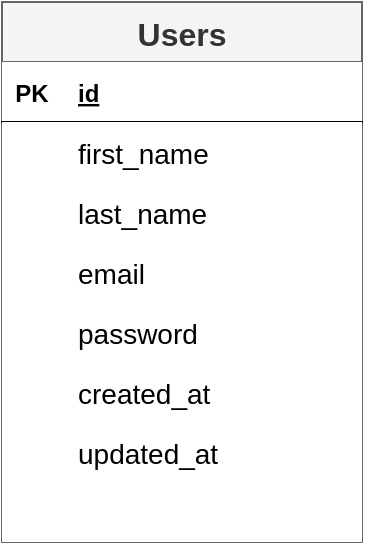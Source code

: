 <mxfile version="20.2.7" type="github" pages="6">
  <diagram id="4K1cu0CH2-ABnhMXrAfh" name="Page 1">
    <mxGraphModel dx="1618" dy="1912" grid="1" gridSize="10" guides="1" tooltips="1" connect="1" arrows="1" fold="1" page="1" pageScale="1" pageWidth="1169" pageHeight="827" math="0" shadow="0">
      <root>
        <mxCell id="0" />
        <mxCell id="1" parent="0" />
        <mxCell id="vG5an0POfbPU9YHitRCV-1" value="Users" style="shape=table;startSize=30;container=1;collapsible=1;childLayout=tableLayout;fixedRows=1;rowLines=0;fontStyle=1;align=center;resizeLast=1;labelBackgroundColor=none;labelBorderColor=none;fillColor=#f5f5f5;fontColor=#333333;strokeColor=#666666;gradientColor=none;fontSize=16;" vertex="1" parent="1">
          <mxGeometry x="510" y="-580" width="180" height="270" as="geometry">
            <mxRectangle x="100" y="180" width="70" height="30" as="alternateBounds" />
          </mxGeometry>
        </mxCell>
        <mxCell id="vG5an0POfbPU9YHitRCV-2" value="" style="shape=tableRow;horizontal=0;startSize=0;swimlaneHead=0;swimlaneBody=0;fillColor=default;collapsible=0;dropTarget=0;points=[[0,0.5],[1,0.5]];portConstraint=eastwest;top=0;left=0;right=0;bottom=1;" vertex="1" parent="vG5an0POfbPU9YHitRCV-1">
          <mxGeometry y="30" width="180" height="30" as="geometry" />
        </mxCell>
        <mxCell id="vG5an0POfbPU9YHitRCV-3" value="PK" style="shape=partialRectangle;connectable=0;fillColor=none;top=0;left=0;bottom=0;right=0;fontStyle=1;overflow=hidden;" vertex="1" parent="vG5an0POfbPU9YHitRCV-2">
          <mxGeometry width="30" height="30" as="geometry">
            <mxRectangle width="30" height="30" as="alternateBounds" />
          </mxGeometry>
        </mxCell>
        <mxCell id="vG5an0POfbPU9YHitRCV-4" value="id" style="shape=partialRectangle;connectable=0;fillColor=none;top=0;left=0;bottom=0;right=0;align=left;spacingLeft=6;fontStyle=5;overflow=hidden;" vertex="1" parent="vG5an0POfbPU9YHitRCV-2">
          <mxGeometry x="30" width="150" height="30" as="geometry">
            <mxRectangle width="150" height="30" as="alternateBounds" />
          </mxGeometry>
        </mxCell>
        <mxCell id="vG5an0POfbPU9YHitRCV-5" value="" style="shape=tableRow;horizontal=0;startSize=0;swimlaneHead=0;swimlaneBody=0;fillColor=default;collapsible=0;dropTarget=0;points=[[0,0.5],[1,0.5]];portConstraint=eastwest;top=0;left=0;right=0;bottom=0;labelBorderColor=none;" vertex="1" parent="vG5an0POfbPU9YHitRCV-1">
          <mxGeometry y="60" width="180" height="30" as="geometry" />
        </mxCell>
        <mxCell id="vG5an0POfbPU9YHitRCV-6" value="" style="shape=partialRectangle;connectable=0;fillColor=none;top=0;left=0;bottom=0;right=0;editable=1;overflow=hidden;" vertex="1" parent="vG5an0POfbPU9YHitRCV-5">
          <mxGeometry width="30" height="30" as="geometry">
            <mxRectangle width="30" height="30" as="alternateBounds" />
          </mxGeometry>
        </mxCell>
        <mxCell id="vG5an0POfbPU9YHitRCV-7" value="first_name" style="shape=partialRectangle;connectable=0;fillColor=none;top=0;left=0;bottom=0;right=0;align=left;spacingLeft=6;overflow=hidden;fontSize=14;" vertex="1" parent="vG5an0POfbPU9YHitRCV-5">
          <mxGeometry x="30" width="150" height="30" as="geometry">
            <mxRectangle width="150" height="30" as="alternateBounds" />
          </mxGeometry>
        </mxCell>
        <mxCell id="vG5an0POfbPU9YHitRCV-8" value="" style="shape=tableRow;horizontal=0;startSize=0;swimlaneHead=0;swimlaneBody=0;fillColor=default;collapsible=0;dropTarget=0;points=[[0,0.5],[1,0.5]];portConstraint=eastwest;top=0;left=0;right=0;bottom=0;" vertex="1" parent="vG5an0POfbPU9YHitRCV-1">
          <mxGeometry y="90" width="180" height="30" as="geometry" />
        </mxCell>
        <mxCell id="vG5an0POfbPU9YHitRCV-9" value="" style="shape=partialRectangle;connectable=0;fillColor=none;top=0;left=0;bottom=0;right=0;editable=1;overflow=hidden;" vertex="1" parent="vG5an0POfbPU9YHitRCV-8">
          <mxGeometry width="30" height="30" as="geometry">
            <mxRectangle width="30" height="30" as="alternateBounds" />
          </mxGeometry>
        </mxCell>
        <mxCell id="vG5an0POfbPU9YHitRCV-10" value="last_name" style="shape=partialRectangle;connectable=0;fillColor=none;top=0;left=0;bottom=0;right=0;align=left;spacingLeft=6;overflow=hidden;fontSize=14;" vertex="1" parent="vG5an0POfbPU9YHitRCV-8">
          <mxGeometry x="30" width="150" height="30" as="geometry">
            <mxRectangle width="150" height="30" as="alternateBounds" />
          </mxGeometry>
        </mxCell>
        <mxCell id="vG5an0POfbPU9YHitRCV-11" value="" style="shape=tableRow;horizontal=0;startSize=0;swimlaneHead=0;swimlaneBody=0;fillColor=default;collapsible=0;dropTarget=0;points=[[0,0.5],[1,0.5]];portConstraint=eastwest;top=0;left=0;right=0;bottom=0;" vertex="1" parent="vG5an0POfbPU9YHitRCV-1">
          <mxGeometry y="120" width="180" height="30" as="geometry" />
        </mxCell>
        <mxCell id="vG5an0POfbPU9YHitRCV-12" value="" style="shape=partialRectangle;connectable=0;fillColor=none;top=0;left=0;bottom=0;right=0;editable=1;overflow=hidden;" vertex="1" parent="vG5an0POfbPU9YHitRCV-11">
          <mxGeometry width="30" height="30" as="geometry">
            <mxRectangle width="30" height="30" as="alternateBounds" />
          </mxGeometry>
        </mxCell>
        <mxCell id="vG5an0POfbPU9YHitRCV-13" value="email" style="shape=partialRectangle;connectable=0;fillColor=none;top=0;left=0;bottom=0;right=0;align=left;spacingLeft=6;overflow=hidden;fontSize=14;" vertex="1" parent="vG5an0POfbPU9YHitRCV-11">
          <mxGeometry x="30" width="150" height="30" as="geometry">
            <mxRectangle width="150" height="30" as="alternateBounds" />
          </mxGeometry>
        </mxCell>
        <mxCell id="vG5an0POfbPU9YHitRCV-14" value="" style="shape=tableRow;horizontal=0;startSize=0;swimlaneHead=0;swimlaneBody=0;fillColor=default;collapsible=0;dropTarget=0;points=[[0,0.5],[1,0.5]];portConstraint=eastwest;top=0;left=0;right=0;bottom=0;" vertex="1" parent="vG5an0POfbPU9YHitRCV-1">
          <mxGeometry y="150" width="180" height="30" as="geometry" />
        </mxCell>
        <mxCell id="vG5an0POfbPU9YHitRCV-15" value="" style="shape=partialRectangle;connectable=0;fillColor=none;top=0;left=0;bottom=0;right=0;editable=1;overflow=hidden;" vertex="1" parent="vG5an0POfbPU9YHitRCV-14">
          <mxGeometry width="30" height="30" as="geometry">
            <mxRectangle width="30" height="30" as="alternateBounds" />
          </mxGeometry>
        </mxCell>
        <mxCell id="vG5an0POfbPU9YHitRCV-16" value="password" style="shape=partialRectangle;connectable=0;fillColor=none;top=0;left=0;bottom=0;right=0;align=left;spacingLeft=6;overflow=hidden;fontSize=14;" vertex="1" parent="vG5an0POfbPU9YHitRCV-14">
          <mxGeometry x="30" width="150" height="30" as="geometry">
            <mxRectangle width="150" height="30" as="alternateBounds" />
          </mxGeometry>
        </mxCell>
        <mxCell id="vG5an0POfbPU9YHitRCV-17" value="" style="shape=tableRow;horizontal=0;startSize=0;swimlaneHead=0;swimlaneBody=0;fillColor=default;collapsible=0;dropTarget=0;points=[[0,0.5],[1,0.5]];portConstraint=eastwest;top=0;left=0;right=0;bottom=0;" vertex="1" parent="vG5an0POfbPU9YHitRCV-1">
          <mxGeometry y="180" width="180" height="30" as="geometry" />
        </mxCell>
        <mxCell id="vG5an0POfbPU9YHitRCV-18" value="" style="shape=partialRectangle;connectable=0;fillColor=none;top=0;left=0;bottom=0;right=0;editable=1;overflow=hidden;" vertex="1" parent="vG5an0POfbPU9YHitRCV-17">
          <mxGeometry width="30" height="30" as="geometry">
            <mxRectangle width="30" height="30" as="alternateBounds" />
          </mxGeometry>
        </mxCell>
        <mxCell id="vG5an0POfbPU9YHitRCV-19" value="created_at" style="shape=partialRectangle;connectable=0;fillColor=none;top=0;left=0;bottom=0;right=0;align=left;spacingLeft=6;overflow=hidden;fontSize=14;" vertex="1" parent="vG5an0POfbPU9YHitRCV-17">
          <mxGeometry x="30" width="150" height="30" as="geometry">
            <mxRectangle width="150" height="30" as="alternateBounds" />
          </mxGeometry>
        </mxCell>
        <mxCell id="vG5an0POfbPU9YHitRCV-20" value="" style="shape=tableRow;horizontal=0;startSize=0;swimlaneHead=0;swimlaneBody=0;fillColor=default;collapsible=0;dropTarget=0;points=[[0,0.5],[1,0.5]];portConstraint=eastwest;top=0;left=0;right=0;bottom=0;" vertex="1" parent="vG5an0POfbPU9YHitRCV-1">
          <mxGeometry y="210" width="180" height="30" as="geometry" />
        </mxCell>
        <mxCell id="vG5an0POfbPU9YHitRCV-21" value="" style="shape=partialRectangle;connectable=0;fillColor=none;top=0;left=0;bottom=0;right=0;editable=1;overflow=hidden;" vertex="1" parent="vG5an0POfbPU9YHitRCV-20">
          <mxGeometry width="30" height="30" as="geometry">
            <mxRectangle width="30" height="30" as="alternateBounds" />
          </mxGeometry>
        </mxCell>
        <mxCell id="vG5an0POfbPU9YHitRCV-22" value="updated_at" style="shape=partialRectangle;connectable=0;fillColor=none;top=0;left=0;bottom=0;right=0;align=left;spacingLeft=6;overflow=hidden;fontSize=14;" vertex="1" parent="vG5an0POfbPU9YHitRCV-20">
          <mxGeometry x="30" width="150" height="30" as="geometry">
            <mxRectangle width="150" height="30" as="alternateBounds" />
          </mxGeometry>
        </mxCell>
        <mxCell id="vG5an0POfbPU9YHitRCV-23" value="" style="shape=tableRow;horizontal=0;startSize=0;swimlaneHead=0;swimlaneBody=0;fillColor=default;collapsible=0;dropTarget=0;points=[[0,0.5],[1,0.5]];portConstraint=eastwest;top=0;left=0;right=0;bottom=0;" vertex="1" parent="vG5an0POfbPU9YHitRCV-1">
          <mxGeometry y="240" width="180" height="30" as="geometry" />
        </mxCell>
        <mxCell id="vG5an0POfbPU9YHitRCV-24" value="" style="shape=partialRectangle;connectable=0;fillColor=none;top=0;left=0;bottom=0;right=0;editable=1;overflow=hidden;" vertex="1" parent="vG5an0POfbPU9YHitRCV-23">
          <mxGeometry width="30" height="30" as="geometry">
            <mxRectangle width="30" height="30" as="alternateBounds" />
          </mxGeometry>
        </mxCell>
        <mxCell id="vG5an0POfbPU9YHitRCV-25" value="" style="shape=partialRectangle;connectable=0;fillColor=none;top=0;left=0;bottom=0;right=0;align=left;spacingLeft=6;overflow=hidden;fontSize=14;" vertex="1" parent="vG5an0POfbPU9YHitRCV-23">
          <mxGeometry x="30" width="150" height="30" as="geometry">
            <mxRectangle width="150" height="30" as="alternateBounds" />
          </mxGeometry>
        </mxCell>
      </root>
    </mxGraphModel>
  </diagram>
  <diagram id="0geTjDdKFBhqHGrt_HfD" name="Page 2">
    <mxGraphModel dx="1618" dy="1912" grid="0" gridSize="10" guides="1" tooltips="1" connect="1" arrows="1" fold="1" page="1" pageScale="1" pageWidth="1169" pageHeight="827" math="0" shadow="0">
      <root>
        <mxCell id="0" />
        <mxCell id="1" parent="0" />
        <mxCell id="8qQgy5PfnKtjaUMsDMja-1" value="Users" style="shape=table;startSize=30;container=1;collapsible=1;childLayout=tableLayout;fixedRows=1;rowLines=0;fontStyle=1;align=center;resizeLast=1;labelBackgroundColor=none;labelBorderColor=none;fillColor=#f5f5f5;fontColor=#333333;strokeColor=#666666;gradientColor=none;fontSize=16;" vertex="1" parent="1">
          <mxGeometry x="92" y="-769" width="180" height="270" as="geometry">
            <mxRectangle x="100" y="180" width="70" height="30" as="alternateBounds" />
          </mxGeometry>
        </mxCell>
        <mxCell id="8qQgy5PfnKtjaUMsDMja-2" value="" style="shape=tableRow;horizontal=0;startSize=0;swimlaneHead=0;swimlaneBody=0;fillColor=default;collapsible=0;dropTarget=0;points=[[0,0.5],[1,0.5]];portConstraint=eastwest;top=0;left=0;right=0;bottom=1;" vertex="1" parent="8qQgy5PfnKtjaUMsDMja-1">
          <mxGeometry y="30" width="180" height="30" as="geometry" />
        </mxCell>
        <mxCell id="8qQgy5PfnKtjaUMsDMja-3" value="PK" style="shape=partialRectangle;connectable=0;fillColor=none;top=0;left=0;bottom=0;right=0;fontStyle=1;overflow=hidden;" vertex="1" parent="8qQgy5PfnKtjaUMsDMja-2">
          <mxGeometry width="30" height="30" as="geometry">
            <mxRectangle width="30" height="30" as="alternateBounds" />
          </mxGeometry>
        </mxCell>
        <mxCell id="8qQgy5PfnKtjaUMsDMja-4" value="id" style="shape=partialRectangle;connectable=0;fillColor=none;top=0;left=0;bottom=0;right=0;align=left;spacingLeft=6;fontStyle=5;overflow=hidden;" vertex="1" parent="8qQgy5PfnKtjaUMsDMja-2">
          <mxGeometry x="30" width="150" height="30" as="geometry">
            <mxRectangle width="150" height="30" as="alternateBounds" />
          </mxGeometry>
        </mxCell>
        <mxCell id="8qQgy5PfnKtjaUMsDMja-5" value="" style="shape=tableRow;horizontal=0;startSize=0;swimlaneHead=0;swimlaneBody=0;fillColor=default;collapsible=0;dropTarget=0;points=[[0,0.5],[1,0.5]];portConstraint=eastwest;top=0;left=0;right=0;bottom=0;labelBorderColor=none;" vertex="1" parent="8qQgy5PfnKtjaUMsDMja-1">
          <mxGeometry y="60" width="180" height="30" as="geometry" />
        </mxCell>
        <mxCell id="8qQgy5PfnKtjaUMsDMja-6" value="" style="shape=partialRectangle;connectable=0;fillColor=none;top=0;left=0;bottom=0;right=0;editable=1;overflow=hidden;" vertex="1" parent="8qQgy5PfnKtjaUMsDMja-5">
          <mxGeometry width="30" height="30" as="geometry">
            <mxRectangle width="30" height="30" as="alternateBounds" />
          </mxGeometry>
        </mxCell>
        <mxCell id="8qQgy5PfnKtjaUMsDMja-7" value="first_name" style="shape=partialRectangle;connectable=0;fillColor=none;top=0;left=0;bottom=0;right=0;align=left;spacingLeft=6;overflow=hidden;fontSize=14;" vertex="1" parent="8qQgy5PfnKtjaUMsDMja-5">
          <mxGeometry x="30" width="150" height="30" as="geometry">
            <mxRectangle width="150" height="30" as="alternateBounds" />
          </mxGeometry>
        </mxCell>
        <mxCell id="8qQgy5PfnKtjaUMsDMja-8" value="" style="shape=tableRow;horizontal=0;startSize=0;swimlaneHead=0;swimlaneBody=0;fillColor=default;collapsible=0;dropTarget=0;points=[[0,0.5],[1,0.5]];portConstraint=eastwest;top=0;left=0;right=0;bottom=0;" vertex="1" parent="8qQgy5PfnKtjaUMsDMja-1">
          <mxGeometry y="90" width="180" height="30" as="geometry" />
        </mxCell>
        <mxCell id="8qQgy5PfnKtjaUMsDMja-9" value="" style="shape=partialRectangle;connectable=0;fillColor=none;top=0;left=0;bottom=0;right=0;editable=1;overflow=hidden;" vertex="1" parent="8qQgy5PfnKtjaUMsDMja-8">
          <mxGeometry width="30" height="30" as="geometry">
            <mxRectangle width="30" height="30" as="alternateBounds" />
          </mxGeometry>
        </mxCell>
        <mxCell id="8qQgy5PfnKtjaUMsDMja-10" value="last_name" style="shape=partialRectangle;connectable=0;fillColor=none;top=0;left=0;bottom=0;right=0;align=left;spacingLeft=6;overflow=hidden;fontSize=14;" vertex="1" parent="8qQgy5PfnKtjaUMsDMja-8">
          <mxGeometry x="30" width="150" height="30" as="geometry">
            <mxRectangle width="150" height="30" as="alternateBounds" />
          </mxGeometry>
        </mxCell>
        <mxCell id="8qQgy5PfnKtjaUMsDMja-11" value="" style="shape=tableRow;horizontal=0;startSize=0;swimlaneHead=0;swimlaneBody=0;fillColor=default;collapsible=0;dropTarget=0;points=[[0,0.5],[1,0.5]];portConstraint=eastwest;top=0;left=0;right=0;bottom=0;" vertex="1" parent="8qQgy5PfnKtjaUMsDMja-1">
          <mxGeometry y="120" width="180" height="30" as="geometry" />
        </mxCell>
        <mxCell id="8qQgy5PfnKtjaUMsDMja-12" value="" style="shape=partialRectangle;connectable=0;fillColor=none;top=0;left=0;bottom=0;right=0;editable=1;overflow=hidden;" vertex="1" parent="8qQgy5PfnKtjaUMsDMja-11">
          <mxGeometry width="30" height="30" as="geometry">
            <mxRectangle width="30" height="30" as="alternateBounds" />
          </mxGeometry>
        </mxCell>
        <mxCell id="8qQgy5PfnKtjaUMsDMja-13" value="email" style="shape=partialRectangle;connectable=0;fillColor=none;top=0;left=0;bottom=0;right=0;align=left;spacingLeft=6;overflow=hidden;fontSize=14;" vertex="1" parent="8qQgy5PfnKtjaUMsDMja-11">
          <mxGeometry x="30" width="150" height="30" as="geometry">
            <mxRectangle width="150" height="30" as="alternateBounds" />
          </mxGeometry>
        </mxCell>
        <mxCell id="8qQgy5PfnKtjaUMsDMja-14" value="" style="shape=tableRow;horizontal=0;startSize=0;swimlaneHead=0;swimlaneBody=0;fillColor=default;collapsible=0;dropTarget=0;points=[[0,0.5],[1,0.5]];portConstraint=eastwest;top=0;left=0;right=0;bottom=0;" vertex="1" parent="8qQgy5PfnKtjaUMsDMja-1">
          <mxGeometry y="150" width="180" height="30" as="geometry" />
        </mxCell>
        <mxCell id="8qQgy5PfnKtjaUMsDMja-15" value="" style="shape=partialRectangle;connectable=0;fillColor=none;top=0;left=0;bottom=0;right=0;editable=1;overflow=hidden;" vertex="1" parent="8qQgy5PfnKtjaUMsDMja-14">
          <mxGeometry width="30" height="30" as="geometry">
            <mxRectangle width="30" height="30" as="alternateBounds" />
          </mxGeometry>
        </mxCell>
        <mxCell id="8qQgy5PfnKtjaUMsDMja-16" value="password" style="shape=partialRectangle;connectable=0;fillColor=none;top=0;left=0;bottom=0;right=0;align=left;spacingLeft=6;overflow=hidden;fontSize=14;" vertex="1" parent="8qQgy5PfnKtjaUMsDMja-14">
          <mxGeometry x="30" width="150" height="30" as="geometry">
            <mxRectangle width="150" height="30" as="alternateBounds" />
          </mxGeometry>
        </mxCell>
        <mxCell id="8qQgy5PfnKtjaUMsDMja-17" value="" style="shape=tableRow;horizontal=0;startSize=0;swimlaneHead=0;swimlaneBody=0;fillColor=default;collapsible=0;dropTarget=0;points=[[0,0.5],[1,0.5]];portConstraint=eastwest;top=0;left=0;right=0;bottom=0;" vertex="1" parent="8qQgy5PfnKtjaUMsDMja-1">
          <mxGeometry y="180" width="180" height="30" as="geometry" />
        </mxCell>
        <mxCell id="8qQgy5PfnKtjaUMsDMja-18" value="" style="shape=partialRectangle;connectable=0;fillColor=none;top=0;left=0;bottom=0;right=0;editable=1;overflow=hidden;" vertex="1" parent="8qQgy5PfnKtjaUMsDMja-17">
          <mxGeometry width="30" height="30" as="geometry">
            <mxRectangle width="30" height="30" as="alternateBounds" />
          </mxGeometry>
        </mxCell>
        <mxCell id="8qQgy5PfnKtjaUMsDMja-19" value="created_at" style="shape=partialRectangle;connectable=0;fillColor=none;top=0;left=0;bottom=0;right=0;align=left;spacingLeft=6;overflow=hidden;fontSize=14;" vertex="1" parent="8qQgy5PfnKtjaUMsDMja-17">
          <mxGeometry x="30" width="150" height="30" as="geometry">
            <mxRectangle width="150" height="30" as="alternateBounds" />
          </mxGeometry>
        </mxCell>
        <mxCell id="8qQgy5PfnKtjaUMsDMja-20" value="" style="shape=tableRow;horizontal=0;startSize=0;swimlaneHead=0;swimlaneBody=0;fillColor=default;collapsible=0;dropTarget=0;points=[[0,0.5],[1,0.5]];portConstraint=eastwest;top=0;left=0;right=0;bottom=0;" vertex="1" parent="8qQgy5PfnKtjaUMsDMja-1">
          <mxGeometry y="210" width="180" height="30" as="geometry" />
        </mxCell>
        <mxCell id="8qQgy5PfnKtjaUMsDMja-21" value="" style="shape=partialRectangle;connectable=0;fillColor=none;top=0;left=0;bottom=0;right=0;editable=1;overflow=hidden;" vertex="1" parent="8qQgy5PfnKtjaUMsDMja-20">
          <mxGeometry width="30" height="30" as="geometry">
            <mxRectangle width="30" height="30" as="alternateBounds" />
          </mxGeometry>
        </mxCell>
        <mxCell id="8qQgy5PfnKtjaUMsDMja-22" value="updated_at" style="shape=partialRectangle;connectable=0;fillColor=none;top=0;left=0;bottom=0;right=0;align=left;spacingLeft=6;overflow=hidden;fontSize=14;" vertex="1" parent="8qQgy5PfnKtjaUMsDMja-20">
          <mxGeometry x="30" width="150" height="30" as="geometry">
            <mxRectangle width="150" height="30" as="alternateBounds" />
          </mxGeometry>
        </mxCell>
        <mxCell id="8qQgy5PfnKtjaUMsDMja-23" value="" style="shape=tableRow;horizontal=0;startSize=0;swimlaneHead=0;swimlaneBody=0;fillColor=default;collapsible=0;dropTarget=0;points=[[0,0.5],[1,0.5]];portConstraint=eastwest;top=0;left=0;right=0;bottom=0;" vertex="1" parent="8qQgy5PfnKtjaUMsDMja-1">
          <mxGeometry y="240" width="180" height="30" as="geometry" />
        </mxCell>
        <mxCell id="8qQgy5PfnKtjaUMsDMja-24" value="" style="shape=partialRectangle;connectable=0;fillColor=none;top=0;left=0;bottom=0;right=0;editable=1;overflow=hidden;" vertex="1" parent="8qQgy5PfnKtjaUMsDMja-23">
          <mxGeometry width="30" height="30" as="geometry">
            <mxRectangle width="30" height="30" as="alternateBounds" />
          </mxGeometry>
        </mxCell>
        <mxCell id="8qQgy5PfnKtjaUMsDMja-25" value="" style="shape=partialRectangle;connectable=0;fillColor=none;top=0;left=0;bottom=0;right=0;align=left;spacingLeft=6;overflow=hidden;fontSize=14;" vertex="1" parent="8qQgy5PfnKtjaUMsDMja-23">
          <mxGeometry x="30" width="150" height="30" as="geometry">
            <mxRectangle width="150" height="30" as="alternateBounds" />
          </mxGeometry>
        </mxCell>
        <mxCell id="8qQgy5PfnKtjaUMsDMja-205" value="" style="shape=table;startSize=0;container=1;collapsible=0;childLayout=tableLayout;rounded=0;labelBackgroundColor=none;labelBorderColor=none;fontSize=16;fillColor=default;gradientColor=none;" vertex="1" parent="1">
          <mxGeometry x="83" y="-381" width="952" height="160" as="geometry" />
        </mxCell>
        <mxCell id="8qQgy5PfnKtjaUMsDMja-206" value="" style="shape=tableRow;horizontal=0;startSize=0;swimlaneHead=0;swimlaneBody=0;top=0;left=0;bottom=0;right=0;collapsible=0;dropTarget=0;fillColor=none;points=[[0,0.5],[1,0.5]];portConstraint=eastwest;rounded=0;labelBackgroundColor=none;labelBorderColor=none;fontSize=16;" vertex="1" parent="8qQgy5PfnKtjaUMsDMja-205">
          <mxGeometry width="952" height="40" as="geometry" />
        </mxCell>
        <mxCell id="8qQgy5PfnKtjaUMsDMja-207" value="id" style="shape=partialRectangle;html=1;whiteSpace=wrap;connectable=0;overflow=hidden;fillColor=#f5f5f5;top=0;left=0;bottom=0;right=0;pointerEvents=1;rounded=0;labelBackgroundColor=none;labelBorderColor=none;fontSize=16;fontColor=#333333;strokeColor=#666666;fontStyle=1;gradientColor=none;" vertex="1" parent="8qQgy5PfnKtjaUMsDMja-206">
          <mxGeometry width="91" height="40" as="geometry">
            <mxRectangle width="91" height="40" as="alternateBounds" />
          </mxGeometry>
        </mxCell>
        <mxCell id="8qQgy5PfnKtjaUMsDMja-208" value="first_name" style="shape=partialRectangle;html=1;whiteSpace=wrap;connectable=0;overflow=hidden;fillColor=#f5f5f5;top=0;left=0;bottom=0;right=0;pointerEvents=1;rounded=0;labelBackgroundColor=none;labelBorderColor=none;fontSize=16;fontColor=#333333;strokeColor=#666666;fontStyle=1;gradientColor=none;" vertex="1" parent="8qQgy5PfnKtjaUMsDMja-206">
          <mxGeometry x="91" width="151" height="40" as="geometry">
            <mxRectangle width="151" height="40" as="alternateBounds" />
          </mxGeometry>
        </mxCell>
        <mxCell id="8qQgy5PfnKtjaUMsDMja-209" value="last_name" style="shape=partialRectangle;html=1;whiteSpace=wrap;connectable=0;overflow=hidden;fillColor=#f5f5f5;top=0;left=0;bottom=0;right=0;pointerEvents=1;rounded=0;labelBackgroundColor=none;labelBorderColor=none;fontSize=16;fontColor=#333333;strokeColor=#666666;fontStyle=1" vertex="1" parent="8qQgy5PfnKtjaUMsDMja-206">
          <mxGeometry x="242" width="113" height="40" as="geometry">
            <mxRectangle width="113" height="40" as="alternateBounds" />
          </mxGeometry>
        </mxCell>
        <mxCell id="8qQgy5PfnKtjaUMsDMja-210" value="email" style="shape=partialRectangle;html=1;whiteSpace=wrap;connectable=0;overflow=hidden;fillColor=#f5f5f5;top=0;left=0;bottom=0;right=0;pointerEvents=1;rounded=0;labelBackgroundColor=none;labelBorderColor=none;fontSize=16;fontColor=#333333;strokeColor=#666666;fontStyle=1" vertex="1" parent="8qQgy5PfnKtjaUMsDMja-206">
          <mxGeometry x="355" width="189" height="40" as="geometry">
            <mxRectangle width="189" height="40" as="alternateBounds" />
          </mxGeometry>
        </mxCell>
        <mxCell id="8qQgy5PfnKtjaUMsDMja-211" value="password" style="shape=partialRectangle;html=1;whiteSpace=wrap;connectable=0;overflow=hidden;fillColor=#f5f5f5;top=0;left=0;bottom=0;right=0;pointerEvents=1;rounded=0;labelBackgroundColor=none;labelBorderColor=none;fontSize=16;fontColor=#333333;strokeColor=#666666;fontStyle=1" vertex="1" parent="8qQgy5PfnKtjaUMsDMja-206">
          <mxGeometry x="544" width="137" height="40" as="geometry">
            <mxRectangle width="137" height="40" as="alternateBounds" />
          </mxGeometry>
        </mxCell>
        <mxCell id="8qQgy5PfnKtjaUMsDMja-212" value="created_at" style="shape=partialRectangle;html=1;whiteSpace=wrap;connectable=0;overflow=hidden;fillColor=#f5f5f5;top=0;left=0;bottom=0;right=0;pointerEvents=1;rounded=0;labelBackgroundColor=none;labelBorderColor=none;fontSize=16;fontColor=#333333;strokeColor=#666666;fontStyle=1" vertex="1" parent="8qQgy5PfnKtjaUMsDMja-206">
          <mxGeometry x="681" width="134" height="40" as="geometry">
            <mxRectangle width="134" height="40" as="alternateBounds" />
          </mxGeometry>
        </mxCell>
        <mxCell id="8qQgy5PfnKtjaUMsDMja-213" value="updated_at" style="shape=partialRectangle;html=1;whiteSpace=wrap;connectable=0;overflow=hidden;fillColor=#f5f5f5;top=0;left=0;bottom=0;right=0;pointerEvents=1;rounded=0;labelBackgroundColor=none;labelBorderColor=none;fontSize=16;fontColor=#333333;strokeColor=#666666;fontStyle=1" vertex="1" parent="8qQgy5PfnKtjaUMsDMja-206">
          <mxGeometry x="815" width="137" height="40" as="geometry">
            <mxRectangle width="137" height="40" as="alternateBounds" />
          </mxGeometry>
        </mxCell>
        <mxCell id="8qQgy5PfnKtjaUMsDMja-214" value="" style="shape=tableRow;horizontal=0;startSize=0;swimlaneHead=0;swimlaneBody=0;top=0;left=0;bottom=0;right=0;collapsible=0;dropTarget=0;fillColor=none;points=[[0,0.5],[1,0.5]];portConstraint=eastwest;rounded=0;labelBackgroundColor=none;labelBorderColor=none;fontSize=16;" vertex="1" parent="8qQgy5PfnKtjaUMsDMja-205">
          <mxGeometry y="40" width="952" height="40" as="geometry" />
        </mxCell>
        <mxCell id="8qQgy5PfnKtjaUMsDMja-215" value="1" style="shape=partialRectangle;html=1;whiteSpace=wrap;connectable=0;overflow=hidden;fillColor=none;top=0;left=0;bottom=0;right=0;pointerEvents=1;rounded=0;labelBackgroundColor=none;labelBorderColor=none;fontSize=16;" vertex="1" parent="8qQgy5PfnKtjaUMsDMja-214">
          <mxGeometry width="91" height="40" as="geometry">
            <mxRectangle width="91" height="40" as="alternateBounds" />
          </mxGeometry>
        </mxCell>
        <mxCell id="8qQgy5PfnKtjaUMsDMja-216" value="Fela" style="shape=partialRectangle;html=1;whiteSpace=wrap;connectable=0;overflow=hidden;fillColor=none;top=0;left=0;bottom=0;right=0;pointerEvents=1;rounded=0;labelBackgroundColor=none;labelBorderColor=none;fontSize=16;" vertex="1" parent="8qQgy5PfnKtjaUMsDMja-214">
          <mxGeometry x="91" width="151" height="40" as="geometry">
            <mxRectangle width="151" height="40" as="alternateBounds" />
          </mxGeometry>
        </mxCell>
        <mxCell id="8qQgy5PfnKtjaUMsDMja-217" value="Kuti" style="shape=partialRectangle;html=1;whiteSpace=wrap;connectable=0;overflow=hidden;fillColor=none;top=0;left=0;bottom=0;right=0;pointerEvents=1;rounded=0;labelBackgroundColor=none;labelBorderColor=none;fontSize=16;" vertex="1" parent="8qQgy5PfnKtjaUMsDMja-214">
          <mxGeometry x="242" width="113" height="40" as="geometry">
            <mxRectangle width="113" height="40" as="alternateBounds" />
          </mxGeometry>
        </mxCell>
        <mxCell id="8qQgy5PfnKtjaUMsDMja-218" value="fela@email.com" style="shape=partialRectangle;html=1;whiteSpace=wrap;connectable=0;overflow=hidden;fillColor=none;top=0;left=0;bottom=0;right=0;pointerEvents=1;rounded=0;labelBackgroundColor=none;labelBorderColor=none;fontSize=16;" vertex="1" parent="8qQgy5PfnKtjaUMsDMja-214">
          <mxGeometry x="355" width="189" height="40" as="geometry">
            <mxRectangle width="189" height="40" as="alternateBounds" />
          </mxGeometry>
        </mxCell>
        <mxCell id="8qQgy5PfnKtjaUMsDMja-219" value="password123" style="shape=partialRectangle;html=1;whiteSpace=wrap;connectable=0;overflow=hidden;fillColor=none;top=0;left=0;bottom=0;right=0;pointerEvents=1;rounded=0;labelBackgroundColor=none;labelBorderColor=none;fontSize=16;" vertex="1" parent="8qQgy5PfnKtjaUMsDMja-214">
          <mxGeometry x="544" width="137" height="40" as="geometry">
            <mxRectangle width="137" height="40" as="alternateBounds" />
          </mxGeometry>
        </mxCell>
        <mxCell id="8qQgy5PfnKtjaUMsDMja-220" value="2022-09-15" style="shape=partialRectangle;html=1;whiteSpace=wrap;connectable=0;overflow=hidden;fillColor=none;top=0;left=0;bottom=0;right=0;pointerEvents=1;rounded=0;labelBackgroundColor=none;labelBorderColor=none;fontSize=16;" vertex="1" parent="8qQgy5PfnKtjaUMsDMja-214">
          <mxGeometry x="681" width="134" height="40" as="geometry">
            <mxRectangle width="134" height="40" as="alternateBounds" />
          </mxGeometry>
        </mxCell>
        <mxCell id="8qQgy5PfnKtjaUMsDMja-221" value="2022-09-15" style="shape=partialRectangle;html=1;whiteSpace=wrap;connectable=0;overflow=hidden;fillColor=none;top=0;left=0;bottom=0;right=0;pointerEvents=1;rounded=0;labelBackgroundColor=none;labelBorderColor=none;fontSize=16;" vertex="1" parent="8qQgy5PfnKtjaUMsDMja-214">
          <mxGeometry x="815" width="137" height="40" as="geometry">
            <mxRectangle width="137" height="40" as="alternateBounds" />
          </mxGeometry>
        </mxCell>
        <mxCell id="8qQgy5PfnKtjaUMsDMja-230" value="" style="shape=tableRow;horizontal=0;startSize=0;swimlaneHead=0;swimlaneBody=0;top=0;left=0;bottom=0;right=0;collapsible=0;dropTarget=0;fillColor=none;points=[[0,0.5],[1,0.5]];portConstraint=eastwest;rounded=0;labelBackgroundColor=none;labelBorderColor=none;fontSize=16;" vertex="1" parent="8qQgy5PfnKtjaUMsDMja-205">
          <mxGeometry y="80" width="952" height="40" as="geometry" />
        </mxCell>
        <mxCell id="8qQgy5PfnKtjaUMsDMja-231" value="2" style="shape=partialRectangle;html=1;whiteSpace=wrap;connectable=0;overflow=hidden;fillColor=none;top=0;left=0;bottom=0;right=0;pointerEvents=1;rounded=0;labelBackgroundColor=none;labelBorderColor=none;fontSize=16;" vertex="1" parent="8qQgy5PfnKtjaUMsDMja-230">
          <mxGeometry width="91" height="40" as="geometry">
            <mxRectangle width="91" height="40" as="alternateBounds" />
          </mxGeometry>
        </mxCell>
        <mxCell id="8qQgy5PfnKtjaUMsDMja-232" value="Burna" style="shape=partialRectangle;html=1;whiteSpace=wrap;connectable=0;overflow=hidden;fillColor=none;top=0;left=0;bottom=0;right=0;pointerEvents=1;rounded=0;labelBackgroundColor=none;labelBorderColor=none;fontSize=16;" vertex="1" parent="8qQgy5PfnKtjaUMsDMja-230">
          <mxGeometry x="91" width="151" height="40" as="geometry">
            <mxRectangle width="151" height="40" as="alternateBounds" />
          </mxGeometry>
        </mxCell>
        <mxCell id="8qQgy5PfnKtjaUMsDMja-233" value="Boy" style="shape=partialRectangle;html=1;whiteSpace=wrap;connectable=0;overflow=hidden;fillColor=none;top=0;left=0;bottom=0;right=0;pointerEvents=1;rounded=0;labelBackgroundColor=none;labelBorderColor=none;fontSize=16;" vertex="1" parent="8qQgy5PfnKtjaUMsDMja-230">
          <mxGeometry x="242" width="113" height="40" as="geometry">
            <mxRectangle width="113" height="40" as="alternateBounds" />
          </mxGeometry>
        </mxCell>
        <mxCell id="8qQgy5PfnKtjaUMsDMja-234" value="burna@email.com" style="shape=partialRectangle;html=1;whiteSpace=wrap;connectable=0;overflow=hidden;fillColor=none;top=0;left=0;bottom=0;right=0;pointerEvents=1;rounded=0;labelBackgroundColor=none;labelBorderColor=none;fontSize=16;" vertex="1" parent="8qQgy5PfnKtjaUMsDMja-230">
          <mxGeometry x="355" width="189" height="40" as="geometry">
            <mxRectangle width="189" height="40" as="alternateBounds" />
          </mxGeometry>
        </mxCell>
        <mxCell id="8qQgy5PfnKtjaUMsDMja-235" value="password123" style="shape=partialRectangle;html=1;whiteSpace=wrap;connectable=0;overflow=hidden;fillColor=none;top=0;left=0;bottom=0;right=0;pointerEvents=1;rounded=0;labelBackgroundColor=none;labelBorderColor=none;fontSize=16;" vertex="1" parent="8qQgy5PfnKtjaUMsDMja-230">
          <mxGeometry x="544" width="137" height="40" as="geometry">
            <mxRectangle width="137" height="40" as="alternateBounds" />
          </mxGeometry>
        </mxCell>
        <mxCell id="8qQgy5PfnKtjaUMsDMja-236" value="2022-02-15" style="shape=partialRectangle;html=1;whiteSpace=wrap;connectable=0;overflow=hidden;fillColor=none;top=0;left=0;bottom=0;right=0;pointerEvents=1;rounded=0;labelBackgroundColor=none;labelBorderColor=none;fontSize=16;" vertex="1" parent="8qQgy5PfnKtjaUMsDMja-230">
          <mxGeometry x="681" width="134" height="40" as="geometry">
            <mxRectangle width="134" height="40" as="alternateBounds" />
          </mxGeometry>
        </mxCell>
        <mxCell id="8qQgy5PfnKtjaUMsDMja-237" value="2022-09-15" style="shape=partialRectangle;html=1;whiteSpace=wrap;connectable=0;overflow=hidden;fillColor=none;top=0;left=0;bottom=0;right=0;pointerEvents=1;rounded=0;labelBackgroundColor=none;labelBorderColor=none;fontSize=16;" vertex="1" parent="8qQgy5PfnKtjaUMsDMja-230">
          <mxGeometry x="815" width="137" height="40" as="geometry">
            <mxRectangle width="137" height="40" as="alternateBounds" />
          </mxGeometry>
        </mxCell>
        <mxCell id="8qQgy5PfnKtjaUMsDMja-222" value="" style="shape=tableRow;horizontal=0;startSize=0;swimlaneHead=0;swimlaneBody=0;top=0;left=0;bottom=0;right=0;collapsible=0;dropTarget=0;fillColor=none;points=[[0,0.5],[1,0.5]];portConstraint=eastwest;rounded=0;labelBackgroundColor=none;labelBorderColor=none;fontSize=16;" vertex="1" parent="8qQgy5PfnKtjaUMsDMja-205">
          <mxGeometry y="120" width="952" height="40" as="geometry" />
        </mxCell>
        <mxCell id="8qQgy5PfnKtjaUMsDMja-223" value="3" style="shape=partialRectangle;html=1;whiteSpace=wrap;connectable=0;overflow=hidden;fillColor=none;top=0;left=0;bottom=0;right=0;pointerEvents=1;rounded=0;labelBackgroundColor=none;labelBorderColor=none;fontSize=16;" vertex="1" parent="8qQgy5PfnKtjaUMsDMja-222">
          <mxGeometry width="91" height="40" as="geometry">
            <mxRectangle width="91" height="40" as="alternateBounds" />
          </mxGeometry>
        </mxCell>
        <mxCell id="8qQgy5PfnKtjaUMsDMja-224" value="Tiwa" style="shape=partialRectangle;html=1;whiteSpace=wrap;connectable=0;overflow=hidden;fillColor=none;top=0;left=0;bottom=0;right=0;pointerEvents=1;rounded=0;labelBackgroundColor=none;labelBorderColor=none;fontSize=16;" vertex="1" parent="8qQgy5PfnKtjaUMsDMja-222">
          <mxGeometry x="91" width="151" height="40" as="geometry">
            <mxRectangle width="151" height="40" as="alternateBounds" />
          </mxGeometry>
        </mxCell>
        <mxCell id="8qQgy5PfnKtjaUMsDMja-225" value="Savage" style="shape=partialRectangle;html=1;whiteSpace=wrap;connectable=0;overflow=hidden;fillColor=none;top=0;left=0;bottom=0;right=0;pointerEvents=1;rounded=0;labelBackgroundColor=none;labelBorderColor=none;fontSize=16;" vertex="1" parent="8qQgy5PfnKtjaUMsDMja-222">
          <mxGeometry x="242" width="113" height="40" as="geometry">
            <mxRectangle width="113" height="40" as="alternateBounds" />
          </mxGeometry>
        </mxCell>
        <mxCell id="8qQgy5PfnKtjaUMsDMja-226" value="tiwa@email.com" style="shape=partialRectangle;html=1;whiteSpace=wrap;connectable=0;overflow=hidden;fillColor=none;top=0;left=0;bottom=0;right=0;pointerEvents=1;rounded=0;labelBackgroundColor=none;labelBorderColor=none;fontSize=16;" vertex="1" parent="8qQgy5PfnKtjaUMsDMja-222">
          <mxGeometry x="355" width="189" height="40" as="geometry">
            <mxRectangle width="189" height="40" as="alternateBounds" />
          </mxGeometry>
        </mxCell>
        <mxCell id="8qQgy5PfnKtjaUMsDMja-227" value="password123" style="shape=partialRectangle;html=1;whiteSpace=wrap;connectable=0;overflow=hidden;fillColor=none;top=0;left=0;bottom=0;right=0;pointerEvents=1;rounded=0;labelBackgroundColor=none;labelBorderColor=none;fontSize=16;" vertex="1" parent="8qQgy5PfnKtjaUMsDMja-222">
          <mxGeometry x="544" width="137" height="40" as="geometry">
            <mxRectangle width="137" height="40" as="alternateBounds" />
          </mxGeometry>
        </mxCell>
        <mxCell id="8qQgy5PfnKtjaUMsDMja-228" value="2022-04-15" style="shape=partialRectangle;html=1;whiteSpace=wrap;connectable=0;overflow=hidden;fillColor=none;top=0;left=0;bottom=0;right=0;pointerEvents=1;rounded=0;labelBackgroundColor=none;labelBorderColor=none;fontSize=16;" vertex="1" parent="8qQgy5PfnKtjaUMsDMja-222">
          <mxGeometry x="681" width="134" height="40" as="geometry">
            <mxRectangle width="134" height="40" as="alternateBounds" />
          </mxGeometry>
        </mxCell>
        <mxCell id="8qQgy5PfnKtjaUMsDMja-229" value="2022-09-15" style="shape=partialRectangle;html=1;whiteSpace=wrap;connectable=0;overflow=hidden;fillColor=none;top=0;left=0;bottom=0;right=0;pointerEvents=1;rounded=0;labelBackgroundColor=none;labelBorderColor=none;fontSize=16;" vertex="1" parent="8qQgy5PfnKtjaUMsDMja-222">
          <mxGeometry x="815" width="137" height="40" as="geometry">
            <mxRectangle width="137" height="40" as="alternateBounds" />
          </mxGeometry>
        </mxCell>
        <mxCell id="8qQgy5PfnKtjaUMsDMja-239" style="edgeStyle=none;rounded=0;orthogonalLoop=1;jettySize=auto;html=1;entryX=0.489;entryY=-0.017;entryDx=0;entryDy=0;entryPerimeter=0;fontSize=16;strokeColor=default;elbow=vertical;" edge="1" parent="1" source="8qQgy5PfnKtjaUMsDMja-238" target="8qQgy5PfnKtjaUMsDMja-206">
          <mxGeometry relative="1" as="geometry" />
        </mxCell>
        <mxCell id="8qQgy5PfnKtjaUMsDMja-238" value="users Table" style="text;html=1;strokeColor=none;fillColor=none;align=center;verticalAlign=middle;whiteSpace=wrap;rounded=0;labelBackgroundColor=none;labelBorderColor=none;fontSize=16;fontStyle=1" vertex="1" parent="1">
          <mxGeometry x="472" y="-467" width="154" height="30" as="geometry" />
        </mxCell>
      </root>
    </mxGraphModel>
  </diagram>
  <diagram id="x_gZDcUXvQBUAgBxk7Pj" name="Page 3">
    <mxGraphModel dx="2787" dy="1912" grid="0" gridSize="10" guides="1" tooltips="1" connect="1" arrows="1" fold="1" page="1" pageScale="1" pageWidth="1169" pageHeight="827" math="0" shadow="0">
      <root>
        <mxCell id="0" />
        <mxCell id="1" parent="0" />
        <mxCell id="dNT8Ah6BBAyHDvqCZoks-1" value="Users" style="shape=table;startSize=30;container=1;collapsible=1;childLayout=tableLayout;fixedRows=1;rowLines=0;fontStyle=1;align=center;resizeLast=1;labelBackgroundColor=none;labelBorderColor=none;fillColor=#f5f5f5;fontColor=#333333;strokeColor=#666666;gradientColor=none;fontSize=16;" vertex="1" parent="1">
          <mxGeometry x="-332" y="-774" width="180" height="270" as="geometry">
            <mxRectangle x="100" y="180" width="70" height="30" as="alternateBounds" />
          </mxGeometry>
        </mxCell>
        <mxCell id="dNT8Ah6BBAyHDvqCZoks-2" value="" style="shape=tableRow;horizontal=0;startSize=0;swimlaneHead=0;swimlaneBody=0;fillColor=default;collapsible=0;dropTarget=0;points=[[0,0.5],[1,0.5]];portConstraint=eastwest;top=0;left=0;right=0;bottom=1;" vertex="1" parent="dNT8Ah6BBAyHDvqCZoks-1">
          <mxGeometry y="30" width="180" height="30" as="geometry" />
        </mxCell>
        <mxCell id="dNT8Ah6BBAyHDvqCZoks-3" value="PK" style="shape=partialRectangle;connectable=0;fillColor=none;top=0;left=0;bottom=0;right=0;fontStyle=1;overflow=hidden;" vertex="1" parent="dNT8Ah6BBAyHDvqCZoks-2">
          <mxGeometry width="30" height="30" as="geometry">
            <mxRectangle width="30" height="30" as="alternateBounds" />
          </mxGeometry>
        </mxCell>
        <mxCell id="dNT8Ah6BBAyHDvqCZoks-4" value="id" style="shape=partialRectangle;connectable=0;fillColor=none;top=0;left=0;bottom=0;right=0;align=left;spacingLeft=6;fontStyle=5;overflow=hidden;" vertex="1" parent="dNT8Ah6BBAyHDvqCZoks-2">
          <mxGeometry x="30" width="150" height="30" as="geometry">
            <mxRectangle width="150" height="30" as="alternateBounds" />
          </mxGeometry>
        </mxCell>
        <mxCell id="dNT8Ah6BBAyHDvqCZoks-5" value="" style="shape=tableRow;horizontal=0;startSize=0;swimlaneHead=0;swimlaneBody=0;fillColor=default;collapsible=0;dropTarget=0;points=[[0,0.5],[1,0.5]];portConstraint=eastwest;top=0;left=0;right=0;bottom=0;labelBorderColor=none;" vertex="1" parent="dNT8Ah6BBAyHDvqCZoks-1">
          <mxGeometry y="60" width="180" height="30" as="geometry" />
        </mxCell>
        <mxCell id="dNT8Ah6BBAyHDvqCZoks-6" value="" style="shape=partialRectangle;connectable=0;fillColor=none;top=0;left=0;bottom=0;right=0;editable=1;overflow=hidden;" vertex="1" parent="dNT8Ah6BBAyHDvqCZoks-5">
          <mxGeometry width="30" height="30" as="geometry">
            <mxRectangle width="30" height="30" as="alternateBounds" />
          </mxGeometry>
        </mxCell>
        <mxCell id="dNT8Ah6BBAyHDvqCZoks-7" value="first_name" style="shape=partialRectangle;connectable=0;fillColor=none;top=0;left=0;bottom=0;right=0;align=left;spacingLeft=6;overflow=hidden;fontSize=14;" vertex="1" parent="dNT8Ah6BBAyHDvqCZoks-5">
          <mxGeometry x="30" width="150" height="30" as="geometry">
            <mxRectangle width="150" height="30" as="alternateBounds" />
          </mxGeometry>
        </mxCell>
        <mxCell id="dNT8Ah6BBAyHDvqCZoks-8" value="" style="shape=tableRow;horizontal=0;startSize=0;swimlaneHead=0;swimlaneBody=0;fillColor=default;collapsible=0;dropTarget=0;points=[[0,0.5],[1,0.5]];portConstraint=eastwest;top=0;left=0;right=0;bottom=0;" vertex="1" parent="dNT8Ah6BBAyHDvqCZoks-1">
          <mxGeometry y="90" width="180" height="30" as="geometry" />
        </mxCell>
        <mxCell id="dNT8Ah6BBAyHDvqCZoks-9" value="" style="shape=partialRectangle;connectable=0;fillColor=none;top=0;left=0;bottom=0;right=0;editable=1;overflow=hidden;" vertex="1" parent="dNT8Ah6BBAyHDvqCZoks-8">
          <mxGeometry width="30" height="30" as="geometry">
            <mxRectangle width="30" height="30" as="alternateBounds" />
          </mxGeometry>
        </mxCell>
        <mxCell id="dNT8Ah6BBAyHDvqCZoks-10" value="last_name" style="shape=partialRectangle;connectable=0;fillColor=none;top=0;left=0;bottom=0;right=0;align=left;spacingLeft=6;overflow=hidden;fontSize=14;" vertex="1" parent="dNT8Ah6BBAyHDvqCZoks-8">
          <mxGeometry x="30" width="150" height="30" as="geometry">
            <mxRectangle width="150" height="30" as="alternateBounds" />
          </mxGeometry>
        </mxCell>
        <mxCell id="dNT8Ah6BBAyHDvqCZoks-11" value="" style="shape=tableRow;horizontal=0;startSize=0;swimlaneHead=0;swimlaneBody=0;fillColor=default;collapsible=0;dropTarget=0;points=[[0,0.5],[1,0.5]];portConstraint=eastwest;top=0;left=0;right=0;bottom=0;" vertex="1" parent="dNT8Ah6BBAyHDvqCZoks-1">
          <mxGeometry y="120" width="180" height="30" as="geometry" />
        </mxCell>
        <mxCell id="dNT8Ah6BBAyHDvqCZoks-12" value="" style="shape=partialRectangle;connectable=0;fillColor=none;top=0;left=0;bottom=0;right=0;editable=1;overflow=hidden;" vertex="1" parent="dNT8Ah6BBAyHDvqCZoks-11">
          <mxGeometry width="30" height="30" as="geometry">
            <mxRectangle width="30" height="30" as="alternateBounds" />
          </mxGeometry>
        </mxCell>
        <mxCell id="dNT8Ah6BBAyHDvqCZoks-13" value="email" style="shape=partialRectangle;connectable=0;fillColor=none;top=0;left=0;bottom=0;right=0;align=left;spacingLeft=6;overflow=hidden;fontSize=14;" vertex="1" parent="dNT8Ah6BBAyHDvqCZoks-11">
          <mxGeometry x="30" width="150" height="30" as="geometry">
            <mxRectangle width="150" height="30" as="alternateBounds" />
          </mxGeometry>
        </mxCell>
        <mxCell id="dNT8Ah6BBAyHDvqCZoks-14" value="" style="shape=tableRow;horizontal=0;startSize=0;swimlaneHead=0;swimlaneBody=0;fillColor=default;collapsible=0;dropTarget=0;points=[[0,0.5],[1,0.5]];portConstraint=eastwest;top=0;left=0;right=0;bottom=0;" vertex="1" parent="dNT8Ah6BBAyHDvqCZoks-1">
          <mxGeometry y="150" width="180" height="30" as="geometry" />
        </mxCell>
        <mxCell id="dNT8Ah6BBAyHDvqCZoks-15" value="" style="shape=partialRectangle;connectable=0;fillColor=none;top=0;left=0;bottom=0;right=0;editable=1;overflow=hidden;" vertex="1" parent="dNT8Ah6BBAyHDvqCZoks-14">
          <mxGeometry width="30" height="30" as="geometry">
            <mxRectangle width="30" height="30" as="alternateBounds" />
          </mxGeometry>
        </mxCell>
        <mxCell id="dNT8Ah6BBAyHDvqCZoks-16" value="password" style="shape=partialRectangle;connectable=0;fillColor=none;top=0;left=0;bottom=0;right=0;align=left;spacingLeft=6;overflow=hidden;fontSize=14;" vertex="1" parent="dNT8Ah6BBAyHDvqCZoks-14">
          <mxGeometry x="30" width="150" height="30" as="geometry">
            <mxRectangle width="150" height="30" as="alternateBounds" />
          </mxGeometry>
        </mxCell>
        <mxCell id="dNT8Ah6BBAyHDvqCZoks-17" value="" style="shape=tableRow;horizontal=0;startSize=0;swimlaneHead=0;swimlaneBody=0;fillColor=default;collapsible=0;dropTarget=0;points=[[0,0.5],[1,0.5]];portConstraint=eastwest;top=0;left=0;right=0;bottom=0;" vertex="1" parent="dNT8Ah6BBAyHDvqCZoks-1">
          <mxGeometry y="180" width="180" height="30" as="geometry" />
        </mxCell>
        <mxCell id="dNT8Ah6BBAyHDvqCZoks-18" value="" style="shape=partialRectangle;connectable=0;fillColor=none;top=0;left=0;bottom=0;right=0;editable=1;overflow=hidden;" vertex="1" parent="dNT8Ah6BBAyHDvqCZoks-17">
          <mxGeometry width="30" height="30" as="geometry">
            <mxRectangle width="30" height="30" as="alternateBounds" />
          </mxGeometry>
        </mxCell>
        <mxCell id="dNT8Ah6BBAyHDvqCZoks-19" value="created_at" style="shape=partialRectangle;connectable=0;fillColor=none;top=0;left=0;bottom=0;right=0;align=left;spacingLeft=6;overflow=hidden;fontSize=14;" vertex="1" parent="dNT8Ah6BBAyHDvqCZoks-17">
          <mxGeometry x="30" width="150" height="30" as="geometry">
            <mxRectangle width="150" height="30" as="alternateBounds" />
          </mxGeometry>
        </mxCell>
        <mxCell id="dNT8Ah6BBAyHDvqCZoks-20" value="" style="shape=tableRow;horizontal=0;startSize=0;swimlaneHead=0;swimlaneBody=0;fillColor=default;collapsible=0;dropTarget=0;points=[[0,0.5],[1,0.5]];portConstraint=eastwest;top=0;left=0;right=0;bottom=0;" vertex="1" parent="dNT8Ah6BBAyHDvqCZoks-1">
          <mxGeometry y="210" width="180" height="30" as="geometry" />
        </mxCell>
        <mxCell id="dNT8Ah6BBAyHDvqCZoks-21" value="" style="shape=partialRectangle;connectable=0;fillColor=none;top=0;left=0;bottom=0;right=0;editable=1;overflow=hidden;" vertex="1" parent="dNT8Ah6BBAyHDvqCZoks-20">
          <mxGeometry width="30" height="30" as="geometry">
            <mxRectangle width="30" height="30" as="alternateBounds" />
          </mxGeometry>
        </mxCell>
        <mxCell id="dNT8Ah6BBAyHDvqCZoks-22" value="updated_at" style="shape=partialRectangle;connectable=0;fillColor=none;top=0;left=0;bottom=0;right=0;align=left;spacingLeft=6;overflow=hidden;fontSize=14;" vertex="1" parent="dNT8Ah6BBAyHDvqCZoks-20">
          <mxGeometry x="30" width="150" height="30" as="geometry">
            <mxRectangle width="150" height="30" as="alternateBounds" />
          </mxGeometry>
        </mxCell>
        <mxCell id="dNT8Ah6BBAyHDvqCZoks-23" value="" style="shape=tableRow;horizontal=0;startSize=0;swimlaneHead=0;swimlaneBody=0;fillColor=default;collapsible=0;dropTarget=0;points=[[0,0.5],[1,0.5]];portConstraint=eastwest;top=0;left=0;right=0;bottom=0;" vertex="1" parent="dNT8Ah6BBAyHDvqCZoks-1">
          <mxGeometry y="240" width="180" height="30" as="geometry" />
        </mxCell>
        <mxCell id="dNT8Ah6BBAyHDvqCZoks-24" value="" style="shape=partialRectangle;connectable=0;fillColor=none;top=0;left=0;bottom=0;right=0;editable=1;overflow=hidden;" vertex="1" parent="dNT8Ah6BBAyHDvqCZoks-23">
          <mxGeometry width="30" height="30" as="geometry">
            <mxRectangle width="30" height="30" as="alternateBounds" />
          </mxGeometry>
        </mxCell>
        <mxCell id="dNT8Ah6BBAyHDvqCZoks-25" value="" style="shape=partialRectangle;connectable=0;fillColor=none;top=0;left=0;bottom=0;right=0;align=left;spacingLeft=6;overflow=hidden;fontSize=14;" vertex="1" parent="dNT8Ah6BBAyHDvqCZoks-23">
          <mxGeometry x="30" width="150" height="30" as="geometry">
            <mxRectangle width="150" height="30" as="alternateBounds" />
          </mxGeometry>
        </mxCell>
        <mxCell id="dNT8Ah6BBAyHDvqCZoks-26" value="Profile" style="shape=table;startSize=30;container=1;collapsible=1;childLayout=tableLayout;fixedRows=1;rowLines=0;fontStyle=1;align=center;resizeLast=1;labelBackgroundColor=none;labelBorderColor=none;fillColor=#f5f5f5;fontColor=#333333;strokeColor=#666666;gradientColor=none;fontSize=16;" vertex="1" parent="1">
          <mxGeometry x="-710" y="-759" width="180" height="330.083" as="geometry">
            <mxRectangle x="100" y="180" width="70" height="30" as="alternateBounds" />
          </mxGeometry>
        </mxCell>
        <mxCell id="dNT8Ah6BBAyHDvqCZoks-27" value="" style="shape=tableRow;horizontal=0;startSize=0;swimlaneHead=0;swimlaneBody=0;fillColor=default;collapsible=0;dropTarget=0;points=[[0,0.5],[1,0.5]];portConstraint=eastwest;top=0;left=0;right=0;bottom=1;" vertex="1" parent="dNT8Ah6BBAyHDvqCZoks-26">
          <mxGeometry y="30" width="180" height="30" as="geometry" />
        </mxCell>
        <mxCell id="dNT8Ah6BBAyHDvqCZoks-28" value="PK" style="shape=partialRectangle;connectable=0;fillColor=none;top=0;left=0;bottom=0;right=0;fontStyle=1;overflow=hidden;" vertex="1" parent="dNT8Ah6BBAyHDvqCZoks-27">
          <mxGeometry width="30" height="30" as="geometry">
            <mxRectangle width="30" height="30" as="alternateBounds" />
          </mxGeometry>
        </mxCell>
        <mxCell id="dNT8Ah6BBAyHDvqCZoks-29" value="id" style="shape=partialRectangle;connectable=0;fillColor=none;top=0;left=0;bottom=0;right=0;align=left;spacingLeft=6;fontStyle=5;overflow=hidden;" vertex="1" parent="dNT8Ah6BBAyHDvqCZoks-27">
          <mxGeometry x="30" width="150" height="30" as="geometry">
            <mxRectangle width="150" height="30" as="alternateBounds" />
          </mxGeometry>
        </mxCell>
        <mxCell id="dNT8Ah6BBAyHDvqCZoks-30" value="" style="shape=tableRow;horizontal=0;startSize=0;swimlaneHead=0;swimlaneBody=0;fillColor=default;collapsible=0;dropTarget=0;points=[[0,0.5],[1,0.5]];portConstraint=eastwest;top=0;left=0;right=0;bottom=0;labelBorderColor=none;" vertex="1" parent="dNT8Ah6BBAyHDvqCZoks-26">
          <mxGeometry y="60" width="180" height="30" as="geometry" />
        </mxCell>
        <mxCell id="dNT8Ah6BBAyHDvqCZoks-31" value="" style="shape=partialRectangle;connectable=0;fillColor=none;top=0;left=0;bottom=0;right=0;editable=1;overflow=hidden;" vertex="1" parent="dNT8Ah6BBAyHDvqCZoks-30">
          <mxGeometry width="30" height="30" as="geometry">
            <mxRectangle width="30" height="30" as="alternateBounds" />
          </mxGeometry>
        </mxCell>
        <mxCell id="dNT8Ah6BBAyHDvqCZoks-32" value="job_title" style="shape=partialRectangle;connectable=0;fillColor=none;top=0;left=0;bottom=0;right=0;align=left;spacingLeft=6;overflow=hidden;fontSize=14;" vertex="1" parent="dNT8Ah6BBAyHDvqCZoks-30">
          <mxGeometry x="30" width="150" height="30" as="geometry">
            <mxRectangle width="150" height="30" as="alternateBounds" />
          </mxGeometry>
        </mxCell>
        <mxCell id="dNT8Ah6BBAyHDvqCZoks-33" value="" style="shape=tableRow;horizontal=0;startSize=0;swimlaneHead=0;swimlaneBody=0;fillColor=default;collapsible=0;dropTarget=0;points=[[0,0.5],[1,0.5]];portConstraint=eastwest;top=0;left=0;right=0;bottom=0;" vertex="1" parent="dNT8Ah6BBAyHDvqCZoks-26">
          <mxGeometry y="90" width="180" height="30" as="geometry" />
        </mxCell>
        <mxCell id="dNT8Ah6BBAyHDvqCZoks-34" value="" style="shape=partialRectangle;connectable=0;fillColor=none;top=0;left=0;bottom=0;right=0;editable=1;overflow=hidden;" vertex="1" parent="dNT8Ah6BBAyHDvqCZoks-33">
          <mxGeometry width="30" height="30" as="geometry">
            <mxRectangle width="30" height="30" as="alternateBounds" />
          </mxGeometry>
        </mxCell>
        <mxCell id="dNT8Ah6BBAyHDvqCZoks-35" value="min_salary" style="shape=partialRectangle;connectable=0;fillColor=none;top=0;left=0;bottom=0;right=0;align=left;spacingLeft=6;overflow=hidden;fontSize=14;" vertex="1" parent="dNT8Ah6BBAyHDvqCZoks-33">
          <mxGeometry x="30" width="150" height="30" as="geometry">
            <mxRectangle width="150" height="30" as="alternateBounds" />
          </mxGeometry>
        </mxCell>
        <mxCell id="dNT8Ah6BBAyHDvqCZoks-36" value="" style="shape=tableRow;horizontal=0;startSize=0;swimlaneHead=0;swimlaneBody=0;fillColor=default;collapsible=0;dropTarget=0;points=[[0,0.5],[1,0.5]];portConstraint=eastwest;top=0;left=0;right=0;bottom=0;" vertex="1" parent="dNT8Ah6BBAyHDvqCZoks-26">
          <mxGeometry y="120" width="180" height="30" as="geometry" />
        </mxCell>
        <mxCell id="dNT8Ah6BBAyHDvqCZoks-37" value="" style="shape=partialRectangle;connectable=0;fillColor=none;top=0;left=0;bottom=0;right=0;editable=1;overflow=hidden;" vertex="1" parent="dNT8Ah6BBAyHDvqCZoks-36">
          <mxGeometry width="30" height="30" as="geometry">
            <mxRectangle width="30" height="30" as="alternateBounds" />
          </mxGeometry>
        </mxCell>
        <mxCell id="dNT8Ah6BBAyHDvqCZoks-38" value="job_types" style="shape=partialRectangle;connectable=0;fillColor=none;top=0;left=0;bottom=0;right=0;align=left;spacingLeft=6;overflow=hidden;fontSize=14;" vertex="1" parent="dNT8Ah6BBAyHDvqCZoks-36">
          <mxGeometry x="30" width="150" height="30" as="geometry">
            <mxRectangle width="150" height="30" as="alternateBounds" />
          </mxGeometry>
        </mxCell>
        <mxCell id="dNT8Ah6BBAyHDvqCZoks-39" value="" style="shape=tableRow;horizontal=0;startSize=0;swimlaneHead=0;swimlaneBody=0;fillColor=default;collapsible=0;dropTarget=0;points=[[0,0.5],[1,0.5]];portConstraint=eastwest;top=0;left=0;right=0;bottom=0;" vertex="1" parent="dNT8Ah6BBAyHDvqCZoks-26">
          <mxGeometry y="150" width="180" height="30" as="geometry" />
        </mxCell>
        <mxCell id="dNT8Ah6BBAyHDvqCZoks-40" value="" style="shape=partialRectangle;connectable=0;fillColor=none;top=0;left=0;bottom=0;right=0;editable=1;overflow=hidden;" vertex="1" parent="dNT8Ah6BBAyHDvqCZoks-39">
          <mxGeometry width="30" height="30" as="geometry">
            <mxRectangle width="30" height="30" as="alternateBounds" />
          </mxGeometry>
        </mxCell>
        <mxCell id="dNT8Ah6BBAyHDvqCZoks-41" value="sectorId" style="shape=partialRectangle;connectable=0;fillColor=none;top=0;left=0;bottom=0;right=0;align=left;spacingLeft=6;overflow=hidden;fontSize=14;" vertex="1" parent="dNT8Ah6BBAyHDvqCZoks-39">
          <mxGeometry x="30" width="150" height="30" as="geometry">
            <mxRectangle width="150" height="30" as="alternateBounds" />
          </mxGeometry>
        </mxCell>
        <mxCell id="dNT8Ah6BBAyHDvqCZoks-42" value="" style="shape=tableRow;horizontal=0;startSize=0;swimlaneHead=0;swimlaneBody=0;fillColor=default;collapsible=0;dropTarget=0;points=[[0,0.5],[1,0.5]];portConstraint=eastwest;top=0;left=0;right=0;bottom=0;" vertex="1" parent="dNT8Ah6BBAyHDvqCZoks-26">
          <mxGeometry y="180" width="180" height="30" as="geometry" />
        </mxCell>
        <mxCell id="dNT8Ah6BBAyHDvqCZoks-43" value="" style="shape=partialRectangle;connectable=0;fillColor=none;top=0;left=0;bottom=0;right=0;editable=1;overflow=hidden;" vertex="1" parent="dNT8Ah6BBAyHDvqCZoks-42">
          <mxGeometry width="30" height="30" as="geometry">
            <mxRectangle width="30" height="30" as="alternateBounds" />
          </mxGeometry>
        </mxCell>
        <mxCell id="dNT8Ah6BBAyHDvqCZoks-44" value="experience" style="shape=partialRectangle;connectable=0;fillColor=none;top=0;left=0;bottom=0;right=0;align=left;spacingLeft=6;overflow=hidden;fontSize=14;" vertex="1" parent="dNT8Ah6BBAyHDvqCZoks-42">
          <mxGeometry x="30" width="150" height="30" as="geometry">
            <mxRectangle width="150" height="30" as="alternateBounds" />
          </mxGeometry>
        </mxCell>
        <mxCell id="dNT8Ah6BBAyHDvqCZoks-45" value="" style="shape=tableRow;horizontal=0;startSize=0;swimlaneHead=0;swimlaneBody=0;fillColor=default;collapsible=0;dropTarget=0;points=[[0,0.5],[1,0.5]];portConstraint=eastwest;top=0;left=0;right=0;bottom=0;" vertex="1" parent="dNT8Ah6BBAyHDvqCZoks-26">
          <mxGeometry y="210" width="180" height="30" as="geometry" />
        </mxCell>
        <mxCell id="dNT8Ah6BBAyHDvqCZoks-46" value="FK" style="shape=partialRectangle;connectable=0;fillColor=none;top=0;left=0;bottom=0;right=0;editable=1;overflow=hidden;fontStyle=1" vertex="1" parent="dNT8Ah6BBAyHDvqCZoks-45">
          <mxGeometry width="30" height="30" as="geometry">
            <mxRectangle width="30" height="30" as="alternateBounds" />
          </mxGeometry>
        </mxCell>
        <mxCell id="dNT8Ah6BBAyHDvqCZoks-47" value="UserId" style="shape=partialRectangle;connectable=0;fillColor=none;top=0;left=0;bottom=0;right=0;align=left;spacingLeft=6;overflow=hidden;fontSize=14;" vertex="1" parent="dNT8Ah6BBAyHDvqCZoks-45">
          <mxGeometry x="30" width="150" height="30" as="geometry">
            <mxRectangle width="150" height="30" as="alternateBounds" />
          </mxGeometry>
        </mxCell>
        <mxCell id="dNT8Ah6BBAyHDvqCZoks-48" value="" style="shape=tableRow;horizontal=0;startSize=0;swimlaneHead=0;swimlaneBody=0;fillColor=default;collapsible=0;dropTarget=0;points=[[0,0.5],[1,0.5]];portConstraint=eastwest;top=0;left=0;right=0;bottom=0;" vertex="1" parent="dNT8Ah6BBAyHDvqCZoks-26">
          <mxGeometry y="240" width="180" height="30" as="geometry" />
        </mxCell>
        <mxCell id="dNT8Ah6BBAyHDvqCZoks-49" value="" style="shape=partialRectangle;connectable=0;fillColor=none;top=0;left=0;bottom=0;right=0;editable=1;overflow=hidden;" vertex="1" parent="dNT8Ah6BBAyHDvqCZoks-48">
          <mxGeometry width="30" height="30" as="geometry">
            <mxRectangle width="30" height="30" as="alternateBounds" />
          </mxGeometry>
        </mxCell>
        <mxCell id="dNT8Ah6BBAyHDvqCZoks-50" value="created_at" style="shape=partialRectangle;connectable=0;fillColor=none;top=0;left=0;bottom=0;right=0;align=left;spacingLeft=6;overflow=hidden;fontSize=14;" vertex="1" parent="dNT8Ah6BBAyHDvqCZoks-48">
          <mxGeometry x="30" width="150" height="30" as="geometry">
            <mxRectangle width="150" height="30" as="alternateBounds" />
          </mxGeometry>
        </mxCell>
        <mxCell id="dNT8Ah6BBAyHDvqCZoks-51" value="" style="shape=tableRow;horizontal=0;startSize=0;swimlaneHead=0;swimlaneBody=0;fillColor=default;collapsible=0;dropTarget=0;points=[[0,0.5],[1,0.5]];portConstraint=eastwest;top=0;left=0;right=0;bottom=0;" vertex="1" parent="dNT8Ah6BBAyHDvqCZoks-26">
          <mxGeometry y="270" width="180" height="30" as="geometry" />
        </mxCell>
        <mxCell id="dNT8Ah6BBAyHDvqCZoks-52" value="" style="shape=partialRectangle;connectable=0;fillColor=none;top=0;left=0;bottom=0;right=0;editable=1;overflow=hidden;" vertex="1" parent="dNT8Ah6BBAyHDvqCZoks-51">
          <mxGeometry width="30" height="30" as="geometry">
            <mxRectangle width="30" height="30" as="alternateBounds" />
          </mxGeometry>
        </mxCell>
        <mxCell id="dNT8Ah6BBAyHDvqCZoks-53" value="updated_at" style="shape=partialRectangle;connectable=0;fillColor=none;top=0;left=0;bottom=0;right=0;align=left;spacingLeft=6;overflow=hidden;fontSize=14;" vertex="1" parent="dNT8Ah6BBAyHDvqCZoks-51">
          <mxGeometry x="30" width="150" height="30" as="geometry">
            <mxRectangle width="150" height="30" as="alternateBounds" />
          </mxGeometry>
        </mxCell>
        <mxCell id="dNT8Ah6BBAyHDvqCZoks-54" value="" style="shape=tableRow;horizontal=0;startSize=0;swimlaneHead=0;swimlaneBody=0;fillColor=default;collapsible=0;dropTarget=0;points=[[0,0.5],[1,0.5]];portConstraint=eastwest;top=0;left=0;right=0;bottom=0;" vertex="1" parent="dNT8Ah6BBAyHDvqCZoks-26">
          <mxGeometry y="300" width="180" height="30" as="geometry" />
        </mxCell>
        <mxCell id="dNT8Ah6BBAyHDvqCZoks-55" value="" style="shape=partialRectangle;connectable=0;fillColor=none;top=0;left=0;bottom=0;right=0;editable=1;overflow=hidden;" vertex="1" parent="dNT8Ah6BBAyHDvqCZoks-54">
          <mxGeometry width="30" height="30" as="geometry">
            <mxRectangle width="30" height="30" as="alternateBounds" />
          </mxGeometry>
        </mxCell>
        <mxCell id="dNT8Ah6BBAyHDvqCZoks-56" value="" style="shape=partialRectangle;connectable=0;fillColor=none;top=0;left=0;bottom=0;right=0;align=left;spacingLeft=6;overflow=hidden;fontSize=14;" vertex="1" parent="dNT8Ah6BBAyHDvqCZoks-54">
          <mxGeometry x="30" width="150" height="30" as="geometry">
            <mxRectangle width="150" height="30" as="alternateBounds" />
          </mxGeometry>
        </mxCell>
        <mxCell id="dNT8Ah6BBAyHDvqCZoks-58" value="&lt;blockquote style=&quot;margin: 0 0 0 40px; border: none; padding: 0px;&quot;&gt;&lt;b&gt;Job_Types&lt;/b&gt;&lt;/blockquote&gt;&lt;blockquote style=&quot;margin: 0 0 0 40px; border: none; padding: 0px;&quot;&gt;&lt;b&gt;&lt;br&gt;&lt;/b&gt;&lt;/blockquote&gt;&lt;blockquote style=&quot;margin: 0 0 0 40px; border: none; padding: 0px;&quot;&gt;- Contract&lt;/blockquote&gt;&lt;blockquote style=&quot;margin: 0 0 0 40px; border: none; padding: 0px;&quot;&gt;- Temp&lt;br&gt;- Volunteer&lt;br&gt;- Permanent&lt;/blockquote&gt;" style="rounded=0;whiteSpace=wrap;html=1;labelBackgroundColor=none;labelBorderColor=none;fontSize=16;fillColor=default;gradientColor=none;align=left;dashed=1;" vertex="1" parent="1">
          <mxGeometry x="-1078" y="-628" width="160" height="130" as="geometry" />
        </mxCell>
        <mxCell id="OwD4ANJKumcPQlSNwxMV-1" value="Sectors" style="shape=table;startSize=30;container=1;collapsible=1;childLayout=tableLayout;fixedRows=1;rowLines=0;fontStyle=1;align=center;resizeLast=1;labelBackgroundColor=none;labelBorderColor=none;fillColor=#f5f5f5;fontColor=#333333;strokeColor=#666666;gradientColor=none;fontSize=16;" vertex="1" parent="1">
          <mxGeometry x="-914" y="-309" width="180" height="180" as="geometry">
            <mxRectangle x="100" y="180" width="70" height="30" as="alternateBounds" />
          </mxGeometry>
        </mxCell>
        <mxCell id="OwD4ANJKumcPQlSNwxMV-2" value="" style="shape=tableRow;horizontal=0;startSize=0;swimlaneHead=0;swimlaneBody=0;fillColor=default;collapsible=0;dropTarget=0;points=[[0,0.5],[1,0.5]];portConstraint=eastwest;top=0;left=0;right=0;bottom=1;" vertex="1" parent="OwD4ANJKumcPQlSNwxMV-1">
          <mxGeometry y="30" width="180" height="30" as="geometry" />
        </mxCell>
        <mxCell id="OwD4ANJKumcPQlSNwxMV-3" value="PK" style="shape=partialRectangle;connectable=0;fillColor=none;top=0;left=0;bottom=0;right=0;fontStyle=1;overflow=hidden;" vertex="1" parent="OwD4ANJKumcPQlSNwxMV-2">
          <mxGeometry width="30" height="30" as="geometry">
            <mxRectangle width="30" height="30" as="alternateBounds" />
          </mxGeometry>
        </mxCell>
        <mxCell id="OwD4ANJKumcPQlSNwxMV-4" value="id" style="shape=partialRectangle;connectable=0;fillColor=none;top=0;left=0;bottom=0;right=0;align=left;spacingLeft=6;fontStyle=5;overflow=hidden;" vertex="1" parent="OwD4ANJKumcPQlSNwxMV-2">
          <mxGeometry x="30" width="150" height="30" as="geometry">
            <mxRectangle width="150" height="30" as="alternateBounds" />
          </mxGeometry>
        </mxCell>
        <mxCell id="OwD4ANJKumcPQlSNwxMV-5" value="" style="shape=tableRow;horizontal=0;startSize=0;swimlaneHead=0;swimlaneBody=0;fillColor=default;collapsible=0;dropTarget=0;points=[[0,0.5],[1,0.5]];portConstraint=eastwest;top=0;left=0;right=0;bottom=0;labelBorderColor=none;" vertex="1" parent="OwD4ANJKumcPQlSNwxMV-1">
          <mxGeometry y="60" width="180" height="30" as="geometry" />
        </mxCell>
        <mxCell id="OwD4ANJKumcPQlSNwxMV-6" value="" style="shape=partialRectangle;connectable=0;fillColor=none;top=0;left=0;bottom=0;right=0;editable=1;overflow=hidden;" vertex="1" parent="OwD4ANJKumcPQlSNwxMV-5">
          <mxGeometry width="30" height="30" as="geometry">
            <mxRectangle width="30" height="30" as="alternateBounds" />
          </mxGeometry>
        </mxCell>
        <mxCell id="OwD4ANJKumcPQlSNwxMV-7" value="name" style="shape=partialRectangle;connectable=0;fillColor=none;top=0;left=0;bottom=0;right=0;align=left;spacingLeft=6;overflow=hidden;fontSize=14;" vertex="1" parent="OwD4ANJKumcPQlSNwxMV-5">
          <mxGeometry x="30" width="150" height="30" as="geometry">
            <mxRectangle width="150" height="30" as="alternateBounds" />
          </mxGeometry>
        </mxCell>
        <mxCell id="OwD4ANJKumcPQlSNwxMV-8" value="" style="shape=tableRow;horizontal=0;startSize=0;swimlaneHead=0;swimlaneBody=0;fillColor=default;collapsible=0;dropTarget=0;points=[[0,0.5],[1,0.5]];portConstraint=eastwest;top=0;left=0;right=0;bottom=0;" vertex="1" parent="OwD4ANJKumcPQlSNwxMV-1">
          <mxGeometry y="90" width="180" height="30" as="geometry" />
        </mxCell>
        <mxCell id="OwD4ANJKumcPQlSNwxMV-9" value="" style="shape=partialRectangle;connectable=0;fillColor=none;top=0;left=0;bottom=0;right=0;editable=1;overflow=hidden;" vertex="1" parent="OwD4ANJKumcPQlSNwxMV-8">
          <mxGeometry width="30" height="30" as="geometry">
            <mxRectangle width="30" height="30" as="alternateBounds" />
          </mxGeometry>
        </mxCell>
        <mxCell id="OwD4ANJKumcPQlSNwxMV-10" value="created_at" style="shape=partialRectangle;connectable=0;fillColor=none;top=0;left=0;bottom=0;right=0;align=left;spacingLeft=6;overflow=hidden;fontSize=14;" vertex="1" parent="OwD4ANJKumcPQlSNwxMV-8">
          <mxGeometry x="30" width="150" height="30" as="geometry">
            <mxRectangle width="150" height="30" as="alternateBounds" />
          </mxGeometry>
        </mxCell>
        <mxCell id="OwD4ANJKumcPQlSNwxMV-11" value="" style="shape=tableRow;horizontal=0;startSize=0;swimlaneHead=0;swimlaneBody=0;fillColor=default;collapsible=0;dropTarget=0;points=[[0,0.5],[1,0.5]];portConstraint=eastwest;top=0;left=0;right=0;bottom=0;" vertex="1" parent="OwD4ANJKumcPQlSNwxMV-1">
          <mxGeometry y="120" width="180" height="30" as="geometry" />
        </mxCell>
        <mxCell id="OwD4ANJKumcPQlSNwxMV-12" value="" style="shape=partialRectangle;connectable=0;fillColor=none;top=0;left=0;bottom=0;right=0;editable=1;overflow=hidden;" vertex="1" parent="OwD4ANJKumcPQlSNwxMV-11">
          <mxGeometry width="30" height="30" as="geometry">
            <mxRectangle width="30" height="30" as="alternateBounds" />
          </mxGeometry>
        </mxCell>
        <mxCell id="OwD4ANJKumcPQlSNwxMV-13" value="updated_at" style="shape=partialRectangle;connectable=0;fillColor=none;top=0;left=0;bottom=0;right=0;align=left;spacingLeft=6;overflow=hidden;fontSize=14;" vertex="1" parent="OwD4ANJKumcPQlSNwxMV-11">
          <mxGeometry x="30" width="150" height="30" as="geometry">
            <mxRectangle width="150" height="30" as="alternateBounds" />
          </mxGeometry>
        </mxCell>
        <mxCell id="OwD4ANJKumcPQlSNwxMV-14" value="" style="shape=tableRow;horizontal=0;startSize=0;swimlaneHead=0;swimlaneBody=0;fillColor=default;collapsible=0;dropTarget=0;points=[[0,0.5],[1,0.5]];portConstraint=eastwest;top=0;left=0;right=0;bottom=0;" vertex="1" parent="OwD4ANJKumcPQlSNwxMV-1">
          <mxGeometry y="150" width="180" height="30" as="geometry" />
        </mxCell>
        <mxCell id="OwD4ANJKumcPQlSNwxMV-15" value="" style="shape=partialRectangle;connectable=0;fillColor=none;top=0;left=0;bottom=0;right=0;editable=1;overflow=hidden;" vertex="1" parent="OwD4ANJKumcPQlSNwxMV-14">
          <mxGeometry width="30" height="30" as="geometry">
            <mxRectangle width="30" height="30" as="alternateBounds" />
          </mxGeometry>
        </mxCell>
        <mxCell id="OwD4ANJKumcPQlSNwxMV-16" value="" style="shape=partialRectangle;connectable=0;fillColor=none;top=0;left=0;bottom=0;right=0;align=left;spacingLeft=6;overflow=hidden;fontSize=14;" vertex="1" parent="OwD4ANJKumcPQlSNwxMV-14">
          <mxGeometry x="30" width="150" height="30" as="geometry">
            <mxRectangle width="150" height="30" as="alternateBounds" />
          </mxGeometry>
        </mxCell>
      </root>
    </mxGraphModel>
  </diagram>
  <diagram id="HDaIPb8gIGPS3aICQwhk" name="Page 4">
    <mxGraphModel dx="1618" dy="1912" grid="0" gridSize="10" guides="1" tooltips="1" connect="1" arrows="1" fold="1" page="1" pageScale="1" pageWidth="1169" pageHeight="827" math="0" shadow="0">
      <root>
        <mxCell id="0" />
        <mxCell id="1" parent="0" />
        <mxCell id="ysQ31MVrW2Uc-Ockyq2--1" value="" style="shape=table;startSize=0;container=1;collapsible=0;childLayout=tableLayout;rounded=0;labelBackgroundColor=none;labelBorderColor=none;fontSize=16;fillColor=default;gradientColor=none;" vertex="1" parent="1">
          <mxGeometry x="223" y="-586" width="952" height="160" as="geometry" />
        </mxCell>
        <mxCell id="ysQ31MVrW2Uc-Ockyq2--2" value="" style="shape=tableRow;horizontal=0;startSize=0;swimlaneHead=0;swimlaneBody=0;top=0;left=0;bottom=0;right=0;collapsible=0;dropTarget=0;fillColor=none;points=[[0,0.5],[1,0.5]];portConstraint=eastwest;rounded=0;labelBackgroundColor=none;labelBorderColor=none;fontSize=16;" vertex="1" parent="ysQ31MVrW2Uc-Ockyq2--1">
          <mxGeometry width="952" height="40" as="geometry" />
        </mxCell>
        <mxCell id="ysQ31MVrW2Uc-Ockyq2--3" value="id" style="shape=partialRectangle;html=1;whiteSpace=wrap;connectable=0;overflow=hidden;fillColor=#f5f5f5;top=0;left=0;bottom=0;right=0;pointerEvents=1;rounded=0;labelBackgroundColor=none;labelBorderColor=none;fontSize=16;fontColor=#333333;strokeColor=#666666;fontStyle=1;gradientColor=none;" vertex="1" parent="ysQ31MVrW2Uc-Ockyq2--2">
          <mxGeometry width="91" height="40" as="geometry">
            <mxRectangle width="91" height="40" as="alternateBounds" />
          </mxGeometry>
        </mxCell>
        <mxCell id="ysQ31MVrW2Uc-Ockyq2--4" value="first_name" style="shape=partialRectangle;html=1;whiteSpace=wrap;connectable=0;overflow=hidden;fillColor=#f5f5f5;top=0;left=0;bottom=0;right=0;pointerEvents=1;rounded=0;labelBackgroundColor=none;labelBorderColor=none;fontSize=16;fontColor=#333333;strokeColor=#666666;fontStyle=1;gradientColor=none;" vertex="1" parent="ysQ31MVrW2Uc-Ockyq2--2">
          <mxGeometry x="91" width="151" height="40" as="geometry">
            <mxRectangle width="151" height="40" as="alternateBounds" />
          </mxGeometry>
        </mxCell>
        <mxCell id="ysQ31MVrW2Uc-Ockyq2--5" value="last_name" style="shape=partialRectangle;html=1;whiteSpace=wrap;connectable=0;overflow=hidden;fillColor=#f5f5f5;top=0;left=0;bottom=0;right=0;pointerEvents=1;rounded=0;labelBackgroundColor=none;labelBorderColor=none;fontSize=16;fontColor=#333333;strokeColor=#666666;fontStyle=1" vertex="1" parent="ysQ31MVrW2Uc-Ockyq2--2">
          <mxGeometry x="242" width="113" height="40" as="geometry">
            <mxRectangle width="113" height="40" as="alternateBounds" />
          </mxGeometry>
        </mxCell>
        <mxCell id="ysQ31MVrW2Uc-Ockyq2--6" value="email" style="shape=partialRectangle;html=1;whiteSpace=wrap;connectable=0;overflow=hidden;fillColor=#f5f5f5;top=0;left=0;bottom=0;right=0;pointerEvents=1;rounded=0;labelBackgroundColor=none;labelBorderColor=none;fontSize=16;fontColor=#333333;strokeColor=#666666;fontStyle=1" vertex="1" parent="ysQ31MVrW2Uc-Ockyq2--2">
          <mxGeometry x="355" width="189" height="40" as="geometry">
            <mxRectangle width="189" height="40" as="alternateBounds" />
          </mxGeometry>
        </mxCell>
        <mxCell id="ysQ31MVrW2Uc-Ockyq2--7" value="password" style="shape=partialRectangle;html=1;whiteSpace=wrap;connectable=0;overflow=hidden;fillColor=#f5f5f5;top=0;left=0;bottom=0;right=0;pointerEvents=1;rounded=0;labelBackgroundColor=none;labelBorderColor=none;fontSize=16;fontColor=#333333;strokeColor=#666666;fontStyle=1" vertex="1" parent="ysQ31MVrW2Uc-Ockyq2--2">
          <mxGeometry x="544" width="137" height="40" as="geometry">
            <mxRectangle width="137" height="40" as="alternateBounds" />
          </mxGeometry>
        </mxCell>
        <mxCell id="ysQ31MVrW2Uc-Ockyq2--8" value="created_at" style="shape=partialRectangle;html=1;whiteSpace=wrap;connectable=0;overflow=hidden;fillColor=#f5f5f5;top=0;left=0;bottom=0;right=0;pointerEvents=1;rounded=0;labelBackgroundColor=none;labelBorderColor=none;fontSize=16;fontColor=#333333;strokeColor=#666666;fontStyle=1" vertex="1" parent="ysQ31MVrW2Uc-Ockyq2--2">
          <mxGeometry x="681" width="134" height="40" as="geometry">
            <mxRectangle width="134" height="40" as="alternateBounds" />
          </mxGeometry>
        </mxCell>
        <mxCell id="ysQ31MVrW2Uc-Ockyq2--9" value="updated_at" style="shape=partialRectangle;html=1;whiteSpace=wrap;connectable=0;overflow=hidden;fillColor=#f5f5f5;top=0;left=0;bottom=0;right=0;pointerEvents=1;rounded=0;labelBackgroundColor=none;labelBorderColor=none;fontSize=16;fontColor=#333333;strokeColor=#666666;fontStyle=1" vertex="1" parent="ysQ31MVrW2Uc-Ockyq2--2">
          <mxGeometry x="815" width="137" height="40" as="geometry">
            <mxRectangle width="137" height="40" as="alternateBounds" />
          </mxGeometry>
        </mxCell>
        <mxCell id="ysQ31MVrW2Uc-Ockyq2--10" value="" style="shape=tableRow;horizontal=0;startSize=0;swimlaneHead=0;swimlaneBody=0;top=0;left=0;bottom=0;right=0;collapsible=0;dropTarget=0;fillColor=none;points=[[0,0.5],[1,0.5]];portConstraint=eastwest;rounded=0;labelBackgroundColor=none;labelBorderColor=none;fontSize=16;" vertex="1" parent="ysQ31MVrW2Uc-Ockyq2--1">
          <mxGeometry y="40" width="952" height="40" as="geometry" />
        </mxCell>
        <mxCell id="ysQ31MVrW2Uc-Ockyq2--11" value="1" style="shape=partialRectangle;html=1;whiteSpace=wrap;connectable=0;overflow=hidden;fillColor=none;top=0;left=0;bottom=0;right=0;pointerEvents=1;rounded=0;labelBackgroundColor=none;labelBorderColor=none;fontSize=16;" vertex="1" parent="ysQ31MVrW2Uc-Ockyq2--10">
          <mxGeometry width="91" height="40" as="geometry">
            <mxRectangle width="91" height="40" as="alternateBounds" />
          </mxGeometry>
        </mxCell>
        <mxCell id="ysQ31MVrW2Uc-Ockyq2--12" value="Fela" style="shape=partialRectangle;html=1;whiteSpace=wrap;connectable=0;overflow=hidden;fillColor=none;top=0;left=0;bottom=0;right=0;pointerEvents=1;rounded=0;labelBackgroundColor=none;labelBorderColor=none;fontSize=16;" vertex="1" parent="ysQ31MVrW2Uc-Ockyq2--10">
          <mxGeometry x="91" width="151" height="40" as="geometry">
            <mxRectangle width="151" height="40" as="alternateBounds" />
          </mxGeometry>
        </mxCell>
        <mxCell id="ysQ31MVrW2Uc-Ockyq2--13" value="Kuti" style="shape=partialRectangle;html=1;whiteSpace=wrap;connectable=0;overflow=hidden;fillColor=none;top=0;left=0;bottom=0;right=0;pointerEvents=1;rounded=0;labelBackgroundColor=none;labelBorderColor=none;fontSize=16;" vertex="1" parent="ysQ31MVrW2Uc-Ockyq2--10">
          <mxGeometry x="242" width="113" height="40" as="geometry">
            <mxRectangle width="113" height="40" as="alternateBounds" />
          </mxGeometry>
        </mxCell>
        <mxCell id="ysQ31MVrW2Uc-Ockyq2--14" value="fela@email.com" style="shape=partialRectangle;html=1;whiteSpace=wrap;connectable=0;overflow=hidden;fillColor=none;top=0;left=0;bottom=0;right=0;pointerEvents=1;rounded=0;labelBackgroundColor=none;labelBorderColor=none;fontSize=16;" vertex="1" parent="ysQ31MVrW2Uc-Ockyq2--10">
          <mxGeometry x="355" width="189" height="40" as="geometry">
            <mxRectangle width="189" height="40" as="alternateBounds" />
          </mxGeometry>
        </mxCell>
        <mxCell id="ysQ31MVrW2Uc-Ockyq2--15" value="password123" style="shape=partialRectangle;html=1;whiteSpace=wrap;connectable=0;overflow=hidden;fillColor=none;top=0;left=0;bottom=0;right=0;pointerEvents=1;rounded=0;labelBackgroundColor=none;labelBorderColor=none;fontSize=16;" vertex="1" parent="ysQ31MVrW2Uc-Ockyq2--10">
          <mxGeometry x="544" width="137" height="40" as="geometry">
            <mxRectangle width="137" height="40" as="alternateBounds" />
          </mxGeometry>
        </mxCell>
        <mxCell id="ysQ31MVrW2Uc-Ockyq2--16" value="2022-09-15" style="shape=partialRectangle;html=1;whiteSpace=wrap;connectable=0;overflow=hidden;fillColor=none;top=0;left=0;bottom=0;right=0;pointerEvents=1;rounded=0;labelBackgroundColor=none;labelBorderColor=none;fontSize=16;" vertex="1" parent="ysQ31MVrW2Uc-Ockyq2--10">
          <mxGeometry x="681" width="134" height="40" as="geometry">
            <mxRectangle width="134" height="40" as="alternateBounds" />
          </mxGeometry>
        </mxCell>
        <mxCell id="ysQ31MVrW2Uc-Ockyq2--17" value="2022-09-15" style="shape=partialRectangle;html=1;whiteSpace=wrap;connectable=0;overflow=hidden;fillColor=none;top=0;left=0;bottom=0;right=0;pointerEvents=1;rounded=0;labelBackgroundColor=none;labelBorderColor=none;fontSize=16;" vertex="1" parent="ysQ31MVrW2Uc-Ockyq2--10">
          <mxGeometry x="815" width="137" height="40" as="geometry">
            <mxRectangle width="137" height="40" as="alternateBounds" />
          </mxGeometry>
        </mxCell>
        <mxCell id="ysQ31MVrW2Uc-Ockyq2--18" value="" style="shape=tableRow;horizontal=0;startSize=0;swimlaneHead=0;swimlaneBody=0;top=0;left=0;bottom=0;right=0;collapsible=0;dropTarget=0;fillColor=none;points=[[0,0.5],[1,0.5]];portConstraint=eastwest;rounded=0;labelBackgroundColor=none;labelBorderColor=none;fontSize=16;" vertex="1" parent="ysQ31MVrW2Uc-Ockyq2--1">
          <mxGeometry y="80" width="952" height="40" as="geometry" />
        </mxCell>
        <mxCell id="ysQ31MVrW2Uc-Ockyq2--19" value="2" style="shape=partialRectangle;html=1;whiteSpace=wrap;connectable=0;overflow=hidden;fillColor=none;top=0;left=0;bottom=0;right=0;pointerEvents=1;rounded=0;labelBackgroundColor=none;labelBorderColor=none;fontSize=16;" vertex="1" parent="ysQ31MVrW2Uc-Ockyq2--18">
          <mxGeometry width="91" height="40" as="geometry">
            <mxRectangle width="91" height="40" as="alternateBounds" />
          </mxGeometry>
        </mxCell>
        <mxCell id="ysQ31MVrW2Uc-Ockyq2--20" value="Burna" style="shape=partialRectangle;html=1;whiteSpace=wrap;connectable=0;overflow=hidden;fillColor=none;top=0;left=0;bottom=0;right=0;pointerEvents=1;rounded=0;labelBackgroundColor=none;labelBorderColor=none;fontSize=16;" vertex="1" parent="ysQ31MVrW2Uc-Ockyq2--18">
          <mxGeometry x="91" width="151" height="40" as="geometry">
            <mxRectangle width="151" height="40" as="alternateBounds" />
          </mxGeometry>
        </mxCell>
        <mxCell id="ysQ31MVrW2Uc-Ockyq2--21" value="Boy" style="shape=partialRectangle;html=1;whiteSpace=wrap;connectable=0;overflow=hidden;fillColor=none;top=0;left=0;bottom=0;right=0;pointerEvents=1;rounded=0;labelBackgroundColor=none;labelBorderColor=none;fontSize=16;" vertex="1" parent="ysQ31MVrW2Uc-Ockyq2--18">
          <mxGeometry x="242" width="113" height="40" as="geometry">
            <mxRectangle width="113" height="40" as="alternateBounds" />
          </mxGeometry>
        </mxCell>
        <mxCell id="ysQ31MVrW2Uc-Ockyq2--22" value="burna@email.com" style="shape=partialRectangle;html=1;whiteSpace=wrap;connectable=0;overflow=hidden;fillColor=none;top=0;left=0;bottom=0;right=0;pointerEvents=1;rounded=0;labelBackgroundColor=none;labelBorderColor=none;fontSize=16;" vertex="1" parent="ysQ31MVrW2Uc-Ockyq2--18">
          <mxGeometry x="355" width="189" height="40" as="geometry">
            <mxRectangle width="189" height="40" as="alternateBounds" />
          </mxGeometry>
        </mxCell>
        <mxCell id="ysQ31MVrW2Uc-Ockyq2--23" value="password123" style="shape=partialRectangle;html=1;whiteSpace=wrap;connectable=0;overflow=hidden;fillColor=none;top=0;left=0;bottom=0;right=0;pointerEvents=1;rounded=0;labelBackgroundColor=none;labelBorderColor=none;fontSize=16;" vertex="1" parent="ysQ31MVrW2Uc-Ockyq2--18">
          <mxGeometry x="544" width="137" height="40" as="geometry">
            <mxRectangle width="137" height="40" as="alternateBounds" />
          </mxGeometry>
        </mxCell>
        <mxCell id="ysQ31MVrW2Uc-Ockyq2--24" value="2022-02-15" style="shape=partialRectangle;html=1;whiteSpace=wrap;connectable=0;overflow=hidden;fillColor=none;top=0;left=0;bottom=0;right=0;pointerEvents=1;rounded=0;labelBackgroundColor=none;labelBorderColor=none;fontSize=16;" vertex="1" parent="ysQ31MVrW2Uc-Ockyq2--18">
          <mxGeometry x="681" width="134" height="40" as="geometry">
            <mxRectangle width="134" height="40" as="alternateBounds" />
          </mxGeometry>
        </mxCell>
        <mxCell id="ysQ31MVrW2Uc-Ockyq2--25" value="2022-09-15" style="shape=partialRectangle;html=1;whiteSpace=wrap;connectable=0;overflow=hidden;fillColor=none;top=0;left=0;bottom=0;right=0;pointerEvents=1;rounded=0;labelBackgroundColor=none;labelBorderColor=none;fontSize=16;" vertex="1" parent="ysQ31MVrW2Uc-Ockyq2--18">
          <mxGeometry x="815" width="137" height="40" as="geometry">
            <mxRectangle width="137" height="40" as="alternateBounds" />
          </mxGeometry>
        </mxCell>
        <mxCell id="ysQ31MVrW2Uc-Ockyq2--26" value="" style="shape=tableRow;horizontal=0;startSize=0;swimlaneHead=0;swimlaneBody=0;top=0;left=0;bottom=0;right=0;collapsible=0;dropTarget=0;fillColor=none;points=[[0,0.5],[1,0.5]];portConstraint=eastwest;rounded=0;labelBackgroundColor=none;labelBorderColor=none;fontSize=16;" vertex="1" parent="ysQ31MVrW2Uc-Ockyq2--1">
          <mxGeometry y="120" width="952" height="40" as="geometry" />
        </mxCell>
        <mxCell id="ysQ31MVrW2Uc-Ockyq2--27" value="3" style="shape=partialRectangle;html=1;whiteSpace=wrap;connectable=0;overflow=hidden;fillColor=none;top=0;left=0;bottom=0;right=0;pointerEvents=1;rounded=0;labelBackgroundColor=none;labelBorderColor=none;fontSize=16;" vertex="1" parent="ysQ31MVrW2Uc-Ockyq2--26">
          <mxGeometry width="91" height="40" as="geometry">
            <mxRectangle width="91" height="40" as="alternateBounds" />
          </mxGeometry>
        </mxCell>
        <mxCell id="ysQ31MVrW2Uc-Ockyq2--28" value="Tiwa" style="shape=partialRectangle;html=1;whiteSpace=wrap;connectable=0;overflow=hidden;fillColor=none;top=0;left=0;bottom=0;right=0;pointerEvents=1;rounded=0;labelBackgroundColor=none;labelBorderColor=none;fontSize=16;" vertex="1" parent="ysQ31MVrW2Uc-Ockyq2--26">
          <mxGeometry x="91" width="151" height="40" as="geometry">
            <mxRectangle width="151" height="40" as="alternateBounds" />
          </mxGeometry>
        </mxCell>
        <mxCell id="ysQ31MVrW2Uc-Ockyq2--29" value="Savage" style="shape=partialRectangle;html=1;whiteSpace=wrap;connectable=0;overflow=hidden;fillColor=none;top=0;left=0;bottom=0;right=0;pointerEvents=1;rounded=0;labelBackgroundColor=none;labelBorderColor=none;fontSize=16;" vertex="1" parent="ysQ31MVrW2Uc-Ockyq2--26">
          <mxGeometry x="242" width="113" height="40" as="geometry">
            <mxRectangle width="113" height="40" as="alternateBounds" />
          </mxGeometry>
        </mxCell>
        <mxCell id="ysQ31MVrW2Uc-Ockyq2--30" value="tiwa@email.com" style="shape=partialRectangle;html=1;whiteSpace=wrap;connectable=0;overflow=hidden;fillColor=none;top=0;left=0;bottom=0;right=0;pointerEvents=1;rounded=0;labelBackgroundColor=none;labelBorderColor=none;fontSize=16;" vertex="1" parent="ysQ31MVrW2Uc-Ockyq2--26">
          <mxGeometry x="355" width="189" height="40" as="geometry">
            <mxRectangle width="189" height="40" as="alternateBounds" />
          </mxGeometry>
        </mxCell>
        <mxCell id="ysQ31MVrW2Uc-Ockyq2--31" value="password123" style="shape=partialRectangle;html=1;whiteSpace=wrap;connectable=0;overflow=hidden;fillColor=none;top=0;left=0;bottom=0;right=0;pointerEvents=1;rounded=0;labelBackgroundColor=none;labelBorderColor=none;fontSize=16;" vertex="1" parent="ysQ31MVrW2Uc-Ockyq2--26">
          <mxGeometry x="544" width="137" height="40" as="geometry">
            <mxRectangle width="137" height="40" as="alternateBounds" />
          </mxGeometry>
        </mxCell>
        <mxCell id="ysQ31MVrW2Uc-Ockyq2--32" value="2022-04-15" style="shape=partialRectangle;html=1;whiteSpace=wrap;connectable=0;overflow=hidden;fillColor=none;top=0;left=0;bottom=0;right=0;pointerEvents=1;rounded=0;labelBackgroundColor=none;labelBorderColor=none;fontSize=16;" vertex="1" parent="ysQ31MVrW2Uc-Ockyq2--26">
          <mxGeometry x="681" width="134" height="40" as="geometry">
            <mxRectangle width="134" height="40" as="alternateBounds" />
          </mxGeometry>
        </mxCell>
        <mxCell id="ysQ31MVrW2Uc-Ockyq2--33" value="2022-09-15" style="shape=partialRectangle;html=1;whiteSpace=wrap;connectable=0;overflow=hidden;fillColor=none;top=0;left=0;bottom=0;right=0;pointerEvents=1;rounded=0;labelBackgroundColor=none;labelBorderColor=none;fontSize=16;" vertex="1" parent="ysQ31MVrW2Uc-Ockyq2--26">
          <mxGeometry x="815" width="137" height="40" as="geometry">
            <mxRectangle width="137" height="40" as="alternateBounds" />
          </mxGeometry>
        </mxCell>
        <mxCell id="UHoHGJnye8FMCajEAeip-26" value="" style="shape=table;startSize=0;container=1;collapsible=0;childLayout=tableLayout;rounded=0;labelBackgroundColor=none;labelBorderColor=none;fontSize=16;fillColor=default;gradientColor=none;" vertex="1" parent="1">
          <mxGeometry x="223" y="-296" width="1226" height="160" as="geometry" />
        </mxCell>
        <mxCell id="UHoHGJnye8FMCajEAeip-27" value="" style="shape=tableRow;horizontal=0;startSize=0;swimlaneHead=0;swimlaneBody=0;top=0;left=0;bottom=0;right=0;collapsible=0;dropTarget=0;fillColor=none;points=[[0,0.5],[1,0.5]];portConstraint=eastwest;rounded=0;labelBackgroundColor=none;labelBorderColor=none;fontSize=16;" vertex="1" parent="UHoHGJnye8FMCajEAeip-26">
          <mxGeometry width="1226" height="40" as="geometry" />
        </mxCell>
        <mxCell id="UHoHGJnye8FMCajEAeip-28" value="id" style="shape=partialRectangle;html=1;whiteSpace=wrap;connectable=0;overflow=hidden;fillColor=#f5f5f5;top=0;left=0;bottom=0;right=0;pointerEvents=1;rounded=0;labelBackgroundColor=none;labelBorderColor=none;fontSize=16;fontColor=#333333;strokeColor=#666666;fontStyle=1;gradientColor=none;" vertex="1" parent="UHoHGJnye8FMCajEAeip-27">
          <mxGeometry width="91" height="40" as="geometry">
            <mxRectangle width="91" height="40" as="alternateBounds" />
          </mxGeometry>
        </mxCell>
        <mxCell id="UHoHGJnye8FMCajEAeip-29" value="UserId" style="shape=partialRectangle;html=1;whiteSpace=wrap;connectable=0;overflow=hidden;fillColor=#f5f5f5;top=0;left=0;bottom=0;right=0;pointerEvents=1;rounded=0;labelBackgroundColor=none;labelBorderColor=none;fontSize=16;fontColor=#333333;strokeColor=#666666;fontStyle=1;gradientColor=none;" vertex="1" parent="UHoHGJnye8FMCajEAeip-27">
          <mxGeometry x="91" width="151" height="40" as="geometry">
            <mxRectangle width="151" height="40" as="alternateBounds" />
          </mxGeometry>
        </mxCell>
        <mxCell id="UHoHGJnye8FMCajEAeip-30" value="sectorId" style="shape=partialRectangle;html=1;whiteSpace=wrap;connectable=0;overflow=hidden;fillColor=#f5f5f5;top=0;left=0;bottom=0;right=0;pointerEvents=1;rounded=0;labelBackgroundColor=none;labelBorderColor=none;fontSize=16;fontColor=#333333;strokeColor=#666666;fontStyle=1" vertex="1" parent="UHoHGJnye8FMCajEAeip-27">
          <mxGeometry x="242" width="113" height="40" as="geometry">
            <mxRectangle width="113" height="40" as="alternateBounds" />
          </mxGeometry>
        </mxCell>
        <mxCell id="UHoHGJnye8FMCajEAeip-31" value="job_title" style="shape=partialRectangle;html=1;whiteSpace=wrap;connectable=0;overflow=hidden;fillColor=#f5f5f5;top=0;left=0;bottom=0;right=0;pointerEvents=1;rounded=0;labelBackgroundColor=none;labelBorderColor=none;fontSize=16;fontColor=#333333;strokeColor=#666666;fontStyle=1" vertex="1" parent="UHoHGJnye8FMCajEAeip-27">
          <mxGeometry x="355" width="189" height="40" as="geometry">
            <mxRectangle width="189" height="40" as="alternateBounds" />
          </mxGeometry>
        </mxCell>
        <mxCell id="UHoHGJnye8FMCajEAeip-32" value="min_salary" style="shape=partialRectangle;html=1;whiteSpace=wrap;connectable=0;overflow=hidden;fillColor=#f5f5f5;top=0;left=0;bottom=0;right=0;pointerEvents=1;rounded=0;labelBackgroundColor=none;labelBorderColor=none;fontSize=16;fontColor=#333333;strokeColor=#666666;fontStyle=1" vertex="1" parent="UHoHGJnye8FMCajEAeip-27">
          <mxGeometry x="544" width="137" height="40" as="geometry">
            <mxRectangle width="137" height="40" as="alternateBounds" />
          </mxGeometry>
        </mxCell>
        <mxCell id="UHoHGJnye8FMCajEAeip-67" value="job_type" style="shape=partialRectangle;html=1;whiteSpace=wrap;connectable=0;overflow=hidden;fillColor=#f5f5f5;top=0;left=0;bottom=0;right=0;pointerEvents=1;rounded=0;labelBackgroundColor=none;labelBorderColor=none;fontSize=16;fontColor=#333333;strokeColor=#666666;fontStyle=1" vertex="1" parent="UHoHGJnye8FMCajEAeip-27">
          <mxGeometry x="681" width="137" height="40" as="geometry">
            <mxRectangle width="137" height="40" as="alternateBounds" />
          </mxGeometry>
        </mxCell>
        <mxCell id="UHoHGJnye8FMCajEAeip-63" value="experience" style="shape=partialRectangle;html=1;whiteSpace=wrap;connectable=0;overflow=hidden;fillColor=#f5f5f5;top=0;left=0;bottom=0;right=0;pointerEvents=1;rounded=0;labelBackgroundColor=none;labelBorderColor=none;fontSize=16;fontColor=#333333;strokeColor=#666666;fontStyle=1" vertex="1" parent="UHoHGJnye8FMCajEAeip-27">
          <mxGeometry x="818" width="137" height="40" as="geometry">
            <mxRectangle width="137" height="40" as="alternateBounds" />
          </mxGeometry>
        </mxCell>
        <mxCell id="UHoHGJnye8FMCajEAeip-33" value="created_at" style="shape=partialRectangle;html=1;whiteSpace=wrap;connectable=0;overflow=hidden;fillColor=#f5f5f5;top=0;left=0;bottom=0;right=0;pointerEvents=1;rounded=0;labelBackgroundColor=none;labelBorderColor=none;fontSize=16;fontColor=#333333;strokeColor=#666666;fontStyle=1" vertex="1" parent="UHoHGJnye8FMCajEAeip-27">
          <mxGeometry x="955" width="134" height="40" as="geometry">
            <mxRectangle width="134" height="40" as="alternateBounds" />
          </mxGeometry>
        </mxCell>
        <mxCell id="UHoHGJnye8FMCajEAeip-34" value="updated_at" style="shape=partialRectangle;html=1;whiteSpace=wrap;connectable=0;overflow=hidden;fillColor=#f5f5f5;top=0;left=0;bottom=0;right=0;pointerEvents=1;rounded=0;labelBackgroundColor=none;labelBorderColor=none;fontSize=16;fontColor=#333333;strokeColor=#666666;fontStyle=1" vertex="1" parent="UHoHGJnye8FMCajEAeip-27">
          <mxGeometry x="1089" width="137" height="40" as="geometry">
            <mxRectangle width="137" height="40" as="alternateBounds" />
          </mxGeometry>
        </mxCell>
        <mxCell id="UHoHGJnye8FMCajEAeip-35" value="" style="shape=tableRow;horizontal=0;startSize=0;swimlaneHead=0;swimlaneBody=0;top=0;left=0;bottom=0;right=0;collapsible=0;dropTarget=0;fillColor=none;points=[[0,0.5],[1,0.5]];portConstraint=eastwest;rounded=0;labelBackgroundColor=none;labelBorderColor=none;fontSize=16;" vertex="1" parent="UHoHGJnye8FMCajEAeip-26">
          <mxGeometry y="40" width="1226" height="40" as="geometry" />
        </mxCell>
        <mxCell id="UHoHGJnye8FMCajEAeip-36" value="1" style="shape=partialRectangle;html=1;whiteSpace=wrap;connectable=0;overflow=hidden;fillColor=none;top=0;left=0;bottom=0;right=0;pointerEvents=1;rounded=0;labelBackgroundColor=none;labelBorderColor=none;fontSize=16;" vertex="1" parent="UHoHGJnye8FMCajEAeip-35">
          <mxGeometry width="91" height="40" as="geometry">
            <mxRectangle width="91" height="40" as="alternateBounds" />
          </mxGeometry>
        </mxCell>
        <mxCell id="UHoHGJnye8FMCajEAeip-37" value="2" style="shape=partialRectangle;html=1;whiteSpace=wrap;connectable=0;overflow=hidden;fillColor=none;top=0;left=0;bottom=0;right=0;pointerEvents=1;rounded=0;labelBackgroundColor=none;labelBorderColor=none;fontSize=16;" vertex="1" parent="UHoHGJnye8FMCajEAeip-35">
          <mxGeometry x="91" width="151" height="40" as="geometry">
            <mxRectangle width="151" height="40" as="alternateBounds" />
          </mxGeometry>
        </mxCell>
        <mxCell id="UHoHGJnye8FMCajEAeip-38" value="1" style="shape=partialRectangle;html=1;whiteSpace=wrap;connectable=0;overflow=hidden;fillColor=none;top=0;left=0;bottom=0;right=0;pointerEvents=1;rounded=0;labelBackgroundColor=none;labelBorderColor=none;fontSize=16;" vertex="1" parent="UHoHGJnye8FMCajEAeip-35">
          <mxGeometry x="242" width="113" height="40" as="geometry">
            <mxRectangle width="113" height="40" as="alternateBounds" />
          </mxGeometry>
        </mxCell>
        <mxCell id="UHoHGJnye8FMCajEAeip-39" value="Software Engineer" style="shape=partialRectangle;html=1;whiteSpace=wrap;connectable=0;overflow=hidden;fillColor=none;top=0;left=0;bottom=0;right=0;pointerEvents=1;rounded=0;labelBackgroundColor=none;labelBorderColor=none;fontSize=16;" vertex="1" parent="UHoHGJnye8FMCajEAeip-35">
          <mxGeometry x="355" width="189" height="40" as="geometry">
            <mxRectangle width="189" height="40" as="alternateBounds" />
          </mxGeometry>
        </mxCell>
        <mxCell id="UHoHGJnye8FMCajEAeip-40" value="85,000" style="shape=partialRectangle;html=1;whiteSpace=wrap;connectable=0;overflow=hidden;fillColor=none;top=0;left=0;bottom=0;right=0;pointerEvents=1;rounded=0;labelBackgroundColor=none;labelBorderColor=none;fontSize=16;" vertex="1" parent="UHoHGJnye8FMCajEAeip-35">
          <mxGeometry x="544" width="137" height="40" as="geometry">
            <mxRectangle width="137" height="40" as="alternateBounds" />
          </mxGeometry>
        </mxCell>
        <mxCell id="UHoHGJnye8FMCajEAeip-68" value="[ Contract, Temp ]" style="shape=partialRectangle;html=1;whiteSpace=wrap;connectable=0;overflow=hidden;fillColor=none;top=0;left=0;bottom=0;right=0;pointerEvents=1;rounded=0;labelBackgroundColor=none;labelBorderColor=none;fontSize=16;" vertex="1" parent="UHoHGJnye8FMCajEAeip-35">
          <mxGeometry x="681" width="137" height="40" as="geometry">
            <mxRectangle width="137" height="40" as="alternateBounds" />
          </mxGeometry>
        </mxCell>
        <mxCell id="UHoHGJnye8FMCajEAeip-64" value="HTML Fluent" style="shape=partialRectangle;html=1;whiteSpace=wrap;connectable=0;overflow=hidden;fillColor=none;top=0;left=0;bottom=0;right=0;pointerEvents=1;rounded=0;labelBackgroundColor=none;labelBorderColor=none;fontSize=16;" vertex="1" parent="UHoHGJnye8FMCajEAeip-35">
          <mxGeometry x="818" width="137" height="40" as="geometry">
            <mxRectangle width="137" height="40" as="alternateBounds" />
          </mxGeometry>
        </mxCell>
        <mxCell id="UHoHGJnye8FMCajEAeip-41" value="2022-09-15" style="shape=partialRectangle;html=1;whiteSpace=wrap;connectable=0;overflow=hidden;fillColor=none;top=0;left=0;bottom=0;right=0;pointerEvents=1;rounded=0;labelBackgroundColor=none;labelBorderColor=none;fontSize=16;" vertex="1" parent="UHoHGJnye8FMCajEAeip-35">
          <mxGeometry x="955" width="134" height="40" as="geometry">
            <mxRectangle width="134" height="40" as="alternateBounds" />
          </mxGeometry>
        </mxCell>
        <mxCell id="UHoHGJnye8FMCajEAeip-42" value="2022-09-15" style="shape=partialRectangle;html=1;whiteSpace=wrap;connectable=0;overflow=hidden;fillColor=none;top=0;left=0;bottom=0;right=0;pointerEvents=1;rounded=0;labelBackgroundColor=none;labelBorderColor=none;fontSize=16;" vertex="1" parent="UHoHGJnye8FMCajEAeip-35">
          <mxGeometry x="1089" width="137" height="40" as="geometry">
            <mxRectangle width="137" height="40" as="alternateBounds" />
          </mxGeometry>
        </mxCell>
        <mxCell id="UHoHGJnye8FMCajEAeip-43" value="" style="shape=tableRow;horizontal=0;startSize=0;swimlaneHead=0;swimlaneBody=0;top=0;left=0;bottom=0;right=0;collapsible=0;dropTarget=0;fillColor=none;points=[[0,0.5],[1,0.5]];portConstraint=eastwest;rounded=0;labelBackgroundColor=none;labelBorderColor=none;fontSize=16;" vertex="1" parent="UHoHGJnye8FMCajEAeip-26">
          <mxGeometry y="80" width="1226" height="40" as="geometry" />
        </mxCell>
        <mxCell id="UHoHGJnye8FMCajEAeip-44" value="2" style="shape=partialRectangle;html=1;whiteSpace=wrap;connectable=0;overflow=hidden;fillColor=none;top=0;left=0;bottom=0;right=0;pointerEvents=1;rounded=0;labelBackgroundColor=none;labelBorderColor=none;fontSize=16;" vertex="1" parent="UHoHGJnye8FMCajEAeip-43">
          <mxGeometry width="91" height="40" as="geometry">
            <mxRectangle width="91" height="40" as="alternateBounds" />
          </mxGeometry>
        </mxCell>
        <mxCell id="UHoHGJnye8FMCajEAeip-45" value="1" style="shape=partialRectangle;html=1;whiteSpace=wrap;connectable=0;overflow=hidden;fillColor=none;top=0;left=0;bottom=0;right=0;pointerEvents=1;rounded=0;labelBackgroundColor=none;labelBorderColor=none;fontSize=16;" vertex="1" parent="UHoHGJnye8FMCajEAeip-43">
          <mxGeometry x="91" width="151" height="40" as="geometry">
            <mxRectangle width="151" height="40" as="alternateBounds" />
          </mxGeometry>
        </mxCell>
        <mxCell id="UHoHGJnye8FMCajEAeip-46" value="1" style="shape=partialRectangle;html=1;whiteSpace=wrap;connectable=0;overflow=hidden;fillColor=none;top=0;left=0;bottom=0;right=0;pointerEvents=1;rounded=0;labelBackgroundColor=none;labelBorderColor=none;fontSize=16;" vertex="1" parent="UHoHGJnye8FMCajEAeip-43">
          <mxGeometry x="242" width="113" height="40" as="geometry">
            <mxRectangle width="113" height="40" as="alternateBounds" />
          </mxGeometry>
        </mxCell>
        <mxCell id="UHoHGJnye8FMCajEAeip-47" value="Frontend Developer" style="shape=partialRectangle;html=1;whiteSpace=wrap;connectable=0;overflow=hidden;fillColor=none;top=0;left=0;bottom=0;right=0;pointerEvents=1;rounded=0;labelBackgroundColor=none;labelBorderColor=none;fontSize=16;" vertex="1" parent="UHoHGJnye8FMCajEAeip-43">
          <mxGeometry x="355" width="189" height="40" as="geometry">
            <mxRectangle width="189" height="40" as="alternateBounds" />
          </mxGeometry>
        </mxCell>
        <mxCell id="UHoHGJnye8FMCajEAeip-48" value="75,000" style="shape=partialRectangle;html=1;whiteSpace=wrap;connectable=0;overflow=hidden;fillColor=none;top=0;left=0;bottom=0;right=0;pointerEvents=1;rounded=0;labelBackgroundColor=none;labelBorderColor=none;fontSize=16;" vertex="1" parent="UHoHGJnye8FMCajEAeip-43">
          <mxGeometry x="544" width="137" height="40" as="geometry">
            <mxRectangle width="137" height="40" as="alternateBounds" />
          </mxGeometry>
        </mxCell>
        <mxCell id="UHoHGJnye8FMCajEAeip-69" value="[ Permanent ]" style="shape=partialRectangle;html=1;whiteSpace=wrap;connectable=0;overflow=hidden;fillColor=none;top=0;left=0;bottom=0;right=0;pointerEvents=1;rounded=0;labelBackgroundColor=none;labelBorderColor=none;fontSize=16;" vertex="1" parent="UHoHGJnye8FMCajEAeip-43">
          <mxGeometry x="681" width="137" height="40" as="geometry">
            <mxRectangle width="137" height="40" as="alternateBounds" />
          </mxGeometry>
        </mxCell>
        <mxCell id="UHoHGJnye8FMCajEAeip-65" value="1 Year&amp;nbsp; Frontend Developer" style="shape=partialRectangle;html=1;whiteSpace=wrap;connectable=0;overflow=hidden;fillColor=none;top=0;left=0;bottom=0;right=0;pointerEvents=1;rounded=0;labelBackgroundColor=none;labelBorderColor=none;fontSize=16;" vertex="1" parent="UHoHGJnye8FMCajEAeip-43">
          <mxGeometry x="818" width="137" height="40" as="geometry">
            <mxRectangle width="137" height="40" as="alternateBounds" />
          </mxGeometry>
        </mxCell>
        <mxCell id="UHoHGJnye8FMCajEAeip-49" value="2022-02-15" style="shape=partialRectangle;html=1;whiteSpace=wrap;connectable=0;overflow=hidden;fillColor=none;top=0;left=0;bottom=0;right=0;pointerEvents=1;rounded=0;labelBackgroundColor=none;labelBorderColor=none;fontSize=16;" vertex="1" parent="UHoHGJnye8FMCajEAeip-43">
          <mxGeometry x="955" width="134" height="40" as="geometry">
            <mxRectangle width="134" height="40" as="alternateBounds" />
          </mxGeometry>
        </mxCell>
        <mxCell id="UHoHGJnye8FMCajEAeip-50" value="2022-09-15" style="shape=partialRectangle;html=1;whiteSpace=wrap;connectable=0;overflow=hidden;fillColor=none;top=0;left=0;bottom=0;right=0;pointerEvents=1;rounded=0;labelBackgroundColor=none;labelBorderColor=none;fontSize=16;" vertex="1" parent="UHoHGJnye8FMCajEAeip-43">
          <mxGeometry x="1089" width="137" height="40" as="geometry">
            <mxRectangle width="137" height="40" as="alternateBounds" />
          </mxGeometry>
        </mxCell>
        <mxCell id="UHoHGJnye8FMCajEAeip-51" value="" style="shape=tableRow;horizontal=0;startSize=0;swimlaneHead=0;swimlaneBody=0;top=0;left=0;bottom=0;right=0;collapsible=0;dropTarget=0;fillColor=none;points=[[0,0.5],[1,0.5]];portConstraint=eastwest;rounded=0;labelBackgroundColor=none;labelBorderColor=none;fontSize=16;" vertex="1" parent="UHoHGJnye8FMCajEAeip-26">
          <mxGeometry y="120" width="1226" height="40" as="geometry" />
        </mxCell>
        <mxCell id="UHoHGJnye8FMCajEAeip-52" value="3" style="shape=partialRectangle;html=1;whiteSpace=wrap;connectable=0;overflow=hidden;fillColor=none;top=0;left=0;bottom=0;right=0;pointerEvents=1;rounded=0;labelBackgroundColor=none;labelBorderColor=none;fontSize=16;" vertex="1" parent="UHoHGJnye8FMCajEAeip-51">
          <mxGeometry width="91" height="40" as="geometry">
            <mxRectangle width="91" height="40" as="alternateBounds" />
          </mxGeometry>
        </mxCell>
        <mxCell id="UHoHGJnye8FMCajEAeip-53" value="3" style="shape=partialRectangle;html=1;whiteSpace=wrap;connectable=0;overflow=hidden;fillColor=none;top=0;left=0;bottom=0;right=0;pointerEvents=1;rounded=0;labelBackgroundColor=none;labelBorderColor=none;fontSize=16;" vertex="1" parent="UHoHGJnye8FMCajEAeip-51">
          <mxGeometry x="91" width="151" height="40" as="geometry">
            <mxRectangle width="151" height="40" as="alternateBounds" />
          </mxGeometry>
        </mxCell>
        <mxCell id="UHoHGJnye8FMCajEAeip-54" value="2" style="shape=partialRectangle;html=1;whiteSpace=wrap;connectable=0;overflow=hidden;fillColor=none;top=0;left=0;bottom=0;right=0;pointerEvents=1;rounded=0;labelBackgroundColor=none;labelBorderColor=none;fontSize=16;" vertex="1" parent="UHoHGJnye8FMCajEAeip-51">
          <mxGeometry x="242" width="113" height="40" as="geometry">
            <mxRectangle width="113" height="40" as="alternateBounds" />
          </mxGeometry>
        </mxCell>
        <mxCell id="UHoHGJnye8FMCajEAeip-55" value="Backend Developer" style="shape=partialRectangle;html=1;whiteSpace=wrap;connectable=0;overflow=hidden;fillColor=none;top=0;left=0;bottom=0;right=0;pointerEvents=1;rounded=0;labelBackgroundColor=none;labelBorderColor=none;fontSize=16;" vertex="1" parent="UHoHGJnye8FMCajEAeip-51">
          <mxGeometry x="355" width="189" height="40" as="geometry">
            <mxRectangle width="189" height="40" as="alternateBounds" />
          </mxGeometry>
        </mxCell>
        <mxCell id="UHoHGJnye8FMCajEAeip-56" value="105,000" style="shape=partialRectangle;html=1;whiteSpace=wrap;connectable=0;overflow=hidden;fillColor=none;top=0;left=0;bottom=0;right=0;pointerEvents=1;rounded=0;labelBackgroundColor=none;labelBorderColor=none;fontSize=16;" vertex="1" parent="UHoHGJnye8FMCajEAeip-51">
          <mxGeometry x="544" width="137" height="40" as="geometry">
            <mxRectangle width="137" height="40" as="alternateBounds" />
          </mxGeometry>
        </mxCell>
        <mxCell id="UHoHGJnye8FMCajEAeip-70" value="[ Contract, Permanent ]" style="shape=partialRectangle;html=1;whiteSpace=wrap;connectable=0;overflow=hidden;fillColor=none;top=0;left=0;bottom=0;right=0;pointerEvents=1;rounded=0;labelBackgroundColor=none;labelBorderColor=none;fontSize=16;" vertex="1" parent="UHoHGJnye8FMCajEAeip-51">
          <mxGeometry x="681" width="137" height="40" as="geometry">
            <mxRectangle width="137" height="40" as="alternateBounds" />
          </mxGeometry>
        </mxCell>
        <mxCell id="UHoHGJnye8FMCajEAeip-66" value="4 Years experience" style="shape=partialRectangle;html=1;whiteSpace=wrap;connectable=0;overflow=hidden;fillColor=none;top=0;left=0;bottom=0;right=0;pointerEvents=1;rounded=0;labelBackgroundColor=none;labelBorderColor=none;fontSize=16;" vertex="1" parent="UHoHGJnye8FMCajEAeip-51">
          <mxGeometry x="818" width="137" height="40" as="geometry">
            <mxRectangle width="137" height="40" as="alternateBounds" />
          </mxGeometry>
        </mxCell>
        <mxCell id="UHoHGJnye8FMCajEAeip-57" value="2022-02-15" style="shape=partialRectangle;html=1;whiteSpace=wrap;connectable=0;overflow=hidden;fillColor=none;top=0;left=0;bottom=0;right=0;pointerEvents=1;rounded=0;labelBackgroundColor=none;labelBorderColor=none;fontSize=16;" vertex="1" parent="UHoHGJnye8FMCajEAeip-51">
          <mxGeometry x="955" width="134" height="40" as="geometry">
            <mxRectangle width="134" height="40" as="alternateBounds" />
          </mxGeometry>
        </mxCell>
        <mxCell id="UHoHGJnye8FMCajEAeip-58" value="2022-09-15" style="shape=partialRectangle;html=1;whiteSpace=wrap;connectable=0;overflow=hidden;fillColor=none;top=0;left=0;bottom=0;right=0;pointerEvents=1;rounded=0;labelBackgroundColor=none;labelBorderColor=none;fontSize=16;" vertex="1" parent="UHoHGJnye8FMCajEAeip-51">
          <mxGeometry x="1089" width="137" height="40" as="geometry">
            <mxRectangle width="137" height="40" as="alternateBounds" />
          </mxGeometry>
        </mxCell>
        <mxCell id="lm8A31aU8A9MVByzO4Sd-6" value="" style="shape=table;startSize=0;container=1;collapsible=0;childLayout=tableLayout;rounded=0;labelBackgroundColor=none;labelBorderColor=none;fontSize=16;fillColor=default;gradientColor=none;" vertex="1" parent="1">
          <mxGeometry x="231" y="39" width="513" height="160" as="geometry" />
        </mxCell>
        <mxCell id="lm8A31aU8A9MVByzO4Sd-7" value="" style="shape=tableRow;horizontal=0;startSize=0;swimlaneHead=0;swimlaneBody=0;top=0;left=0;bottom=0;right=0;collapsible=0;dropTarget=0;fillColor=none;points=[[0,0.5],[1,0.5]];portConstraint=eastwest;rounded=0;labelBackgroundColor=none;labelBorderColor=none;fontSize=16;" vertex="1" parent="lm8A31aU8A9MVByzO4Sd-6">
          <mxGeometry width="513" height="40" as="geometry" />
        </mxCell>
        <mxCell id="lm8A31aU8A9MVByzO4Sd-8" value="id" style="shape=partialRectangle;html=1;whiteSpace=wrap;connectable=0;overflow=hidden;fillColor=#f5f5f5;top=0;left=0;bottom=0;right=0;pointerEvents=1;rounded=0;labelBackgroundColor=none;labelBorderColor=none;fontSize=16;fontColor=#333333;strokeColor=#666666;fontStyle=1;gradientColor=none;" vertex="1" parent="lm8A31aU8A9MVByzO4Sd-7">
          <mxGeometry width="91" height="40" as="geometry">
            <mxRectangle width="91" height="40" as="alternateBounds" />
          </mxGeometry>
        </mxCell>
        <mxCell id="lm8A31aU8A9MVByzO4Sd-9" value="name" style="shape=partialRectangle;html=1;whiteSpace=wrap;connectable=0;overflow=hidden;fillColor=#f5f5f5;top=0;left=0;bottom=0;right=0;pointerEvents=1;rounded=0;labelBackgroundColor=none;labelBorderColor=none;fontSize=16;fontColor=#333333;strokeColor=#666666;fontStyle=1;gradientColor=none;" vertex="1" parent="lm8A31aU8A9MVByzO4Sd-7">
          <mxGeometry x="91" width="151" height="40" as="geometry">
            <mxRectangle width="151" height="40" as="alternateBounds" />
          </mxGeometry>
        </mxCell>
        <mxCell id="lm8A31aU8A9MVByzO4Sd-13" value="created_at" style="shape=partialRectangle;html=1;whiteSpace=wrap;connectable=0;overflow=hidden;fillColor=#f5f5f5;top=0;left=0;bottom=0;right=0;pointerEvents=1;rounded=0;labelBackgroundColor=none;labelBorderColor=none;fontSize=16;fontColor=#333333;strokeColor=#666666;fontStyle=1" vertex="1" parent="lm8A31aU8A9MVByzO4Sd-7">
          <mxGeometry x="242" width="134" height="40" as="geometry">
            <mxRectangle width="134" height="40" as="alternateBounds" />
          </mxGeometry>
        </mxCell>
        <mxCell id="lm8A31aU8A9MVByzO4Sd-14" value="updated_at" style="shape=partialRectangle;html=1;whiteSpace=wrap;connectable=0;overflow=hidden;fillColor=#f5f5f5;top=0;left=0;bottom=0;right=0;pointerEvents=1;rounded=0;labelBackgroundColor=none;labelBorderColor=none;fontSize=16;fontColor=#333333;strokeColor=#666666;fontStyle=1" vertex="1" parent="lm8A31aU8A9MVByzO4Sd-7">
          <mxGeometry x="376" width="137" height="40" as="geometry">
            <mxRectangle width="137" height="40" as="alternateBounds" />
          </mxGeometry>
        </mxCell>
        <mxCell id="lm8A31aU8A9MVByzO4Sd-15" value="" style="shape=tableRow;horizontal=0;startSize=0;swimlaneHead=0;swimlaneBody=0;top=0;left=0;bottom=0;right=0;collapsible=0;dropTarget=0;fillColor=none;points=[[0,0.5],[1,0.5]];portConstraint=eastwest;rounded=0;labelBackgroundColor=none;labelBorderColor=none;fontSize=16;" vertex="1" parent="lm8A31aU8A9MVByzO4Sd-6">
          <mxGeometry y="40" width="513" height="40" as="geometry" />
        </mxCell>
        <mxCell id="lm8A31aU8A9MVByzO4Sd-16" value="1" style="shape=partialRectangle;html=1;whiteSpace=wrap;connectable=0;overflow=hidden;fillColor=none;top=0;left=0;bottom=0;right=0;pointerEvents=1;rounded=0;labelBackgroundColor=none;labelBorderColor=none;fontSize=16;" vertex="1" parent="lm8A31aU8A9MVByzO4Sd-15">
          <mxGeometry width="91" height="40" as="geometry">
            <mxRectangle width="91" height="40" as="alternateBounds" />
          </mxGeometry>
        </mxCell>
        <mxCell id="lm8A31aU8A9MVByzO4Sd-17" value="Technology" style="shape=partialRectangle;html=1;whiteSpace=wrap;connectable=0;overflow=hidden;fillColor=none;top=0;left=0;bottom=0;right=0;pointerEvents=1;rounded=0;labelBackgroundColor=none;labelBorderColor=none;fontSize=16;" vertex="1" parent="lm8A31aU8A9MVByzO4Sd-15">
          <mxGeometry x="91" width="151" height="40" as="geometry">
            <mxRectangle width="151" height="40" as="alternateBounds" />
          </mxGeometry>
        </mxCell>
        <mxCell id="lm8A31aU8A9MVByzO4Sd-21" value="2022-09-15" style="shape=partialRectangle;html=1;whiteSpace=wrap;connectable=0;overflow=hidden;fillColor=none;top=0;left=0;bottom=0;right=0;pointerEvents=1;rounded=0;labelBackgroundColor=none;labelBorderColor=none;fontSize=16;" vertex="1" parent="lm8A31aU8A9MVByzO4Sd-15">
          <mxGeometry x="242" width="134" height="40" as="geometry">
            <mxRectangle width="134" height="40" as="alternateBounds" />
          </mxGeometry>
        </mxCell>
        <mxCell id="lm8A31aU8A9MVByzO4Sd-22" value="2022-09-15" style="shape=partialRectangle;html=1;whiteSpace=wrap;connectable=0;overflow=hidden;fillColor=none;top=0;left=0;bottom=0;right=0;pointerEvents=1;rounded=0;labelBackgroundColor=none;labelBorderColor=none;fontSize=16;" vertex="1" parent="lm8A31aU8A9MVByzO4Sd-15">
          <mxGeometry x="376" width="137" height="40" as="geometry">
            <mxRectangle width="137" height="40" as="alternateBounds" />
          </mxGeometry>
        </mxCell>
        <mxCell id="lm8A31aU8A9MVByzO4Sd-23" value="" style="shape=tableRow;horizontal=0;startSize=0;swimlaneHead=0;swimlaneBody=0;top=0;left=0;bottom=0;right=0;collapsible=0;dropTarget=0;fillColor=none;points=[[0,0.5],[1,0.5]];portConstraint=eastwest;rounded=0;labelBackgroundColor=none;labelBorderColor=none;fontSize=16;" vertex="1" parent="lm8A31aU8A9MVByzO4Sd-6">
          <mxGeometry y="80" width="513" height="40" as="geometry" />
        </mxCell>
        <mxCell id="lm8A31aU8A9MVByzO4Sd-24" value="2" style="shape=partialRectangle;html=1;whiteSpace=wrap;connectable=0;overflow=hidden;fillColor=none;top=0;left=0;bottom=0;right=0;pointerEvents=1;rounded=0;labelBackgroundColor=none;labelBorderColor=none;fontSize=16;" vertex="1" parent="lm8A31aU8A9MVByzO4Sd-23">
          <mxGeometry width="91" height="40" as="geometry">
            <mxRectangle width="91" height="40" as="alternateBounds" />
          </mxGeometry>
        </mxCell>
        <mxCell id="lm8A31aU8A9MVByzO4Sd-25" value="Engineering" style="shape=partialRectangle;html=1;whiteSpace=wrap;connectable=0;overflow=hidden;fillColor=none;top=0;left=0;bottom=0;right=0;pointerEvents=1;rounded=0;labelBackgroundColor=none;labelBorderColor=none;fontSize=16;" vertex="1" parent="lm8A31aU8A9MVByzO4Sd-23">
          <mxGeometry x="91" width="151" height="40" as="geometry">
            <mxRectangle width="151" height="40" as="alternateBounds" />
          </mxGeometry>
        </mxCell>
        <mxCell id="lm8A31aU8A9MVByzO4Sd-29" value="2022-02-15" style="shape=partialRectangle;html=1;whiteSpace=wrap;connectable=0;overflow=hidden;fillColor=none;top=0;left=0;bottom=0;right=0;pointerEvents=1;rounded=0;labelBackgroundColor=none;labelBorderColor=none;fontSize=16;" vertex="1" parent="lm8A31aU8A9MVByzO4Sd-23">
          <mxGeometry x="242" width="134" height="40" as="geometry">
            <mxRectangle width="134" height="40" as="alternateBounds" />
          </mxGeometry>
        </mxCell>
        <mxCell id="lm8A31aU8A9MVByzO4Sd-30" value="2022-09-15" style="shape=partialRectangle;html=1;whiteSpace=wrap;connectable=0;overflow=hidden;fillColor=none;top=0;left=0;bottom=0;right=0;pointerEvents=1;rounded=0;labelBackgroundColor=none;labelBorderColor=none;fontSize=16;" vertex="1" parent="lm8A31aU8A9MVByzO4Sd-23">
          <mxGeometry x="376" width="137" height="40" as="geometry">
            <mxRectangle width="137" height="40" as="alternateBounds" />
          </mxGeometry>
        </mxCell>
        <mxCell id="lm8A31aU8A9MVByzO4Sd-31" value="" style="shape=tableRow;horizontal=0;startSize=0;swimlaneHead=0;swimlaneBody=0;top=0;left=0;bottom=0;right=0;collapsible=0;dropTarget=0;fillColor=none;points=[[0,0.5],[1,0.5]];portConstraint=eastwest;rounded=0;labelBackgroundColor=none;labelBorderColor=none;fontSize=16;" vertex="1" parent="lm8A31aU8A9MVByzO4Sd-6">
          <mxGeometry y="120" width="513" height="40" as="geometry" />
        </mxCell>
        <mxCell id="lm8A31aU8A9MVByzO4Sd-32" value="3" style="shape=partialRectangle;html=1;whiteSpace=wrap;connectable=0;overflow=hidden;fillColor=none;top=0;left=0;bottom=0;right=0;pointerEvents=1;rounded=0;labelBackgroundColor=none;labelBorderColor=none;fontSize=16;" vertex="1" parent="lm8A31aU8A9MVByzO4Sd-31">
          <mxGeometry width="91" height="40" as="geometry">
            <mxRectangle width="91" height="40" as="alternateBounds" />
          </mxGeometry>
        </mxCell>
        <mxCell id="lm8A31aU8A9MVByzO4Sd-33" value="Health" style="shape=partialRectangle;html=1;whiteSpace=wrap;connectable=0;overflow=hidden;fillColor=none;top=0;left=0;bottom=0;right=0;pointerEvents=1;rounded=0;labelBackgroundColor=none;labelBorderColor=none;fontSize=16;" vertex="1" parent="lm8A31aU8A9MVByzO4Sd-31">
          <mxGeometry x="91" width="151" height="40" as="geometry">
            <mxRectangle width="151" height="40" as="alternateBounds" />
          </mxGeometry>
        </mxCell>
        <mxCell id="lm8A31aU8A9MVByzO4Sd-37" value="2022-04-15" style="shape=partialRectangle;html=1;whiteSpace=wrap;connectable=0;overflow=hidden;fillColor=none;top=0;left=0;bottom=0;right=0;pointerEvents=1;rounded=0;labelBackgroundColor=none;labelBorderColor=none;fontSize=16;" vertex="1" parent="lm8A31aU8A9MVByzO4Sd-31">
          <mxGeometry x="242" width="134" height="40" as="geometry">
            <mxRectangle width="134" height="40" as="alternateBounds" />
          </mxGeometry>
        </mxCell>
        <mxCell id="lm8A31aU8A9MVByzO4Sd-38" value="2022-09-15" style="shape=partialRectangle;html=1;whiteSpace=wrap;connectable=0;overflow=hidden;fillColor=none;top=0;left=0;bottom=0;right=0;pointerEvents=1;rounded=0;labelBackgroundColor=none;labelBorderColor=none;fontSize=16;" vertex="1" parent="lm8A31aU8A9MVByzO4Sd-31">
          <mxGeometry x="376" width="137" height="40" as="geometry">
            <mxRectangle width="137" height="40" as="alternateBounds" />
          </mxGeometry>
        </mxCell>
        <mxCell id="fR6qBc04bAf1LExqIb54-6" style="edgeStyle=orthogonalEdgeStyle;rounded=0;orthogonalLoop=1;jettySize=auto;html=1;entryX=0.503;entryY=0.008;entryDx=0;entryDy=0;entryPerimeter=0;fontSize=24;strokeColor=default;elbow=vertical;" edge="1" parent="1" source="fR6qBc04bAf1LExqIb54-2" target="UHoHGJnye8FMCajEAeip-27">
          <mxGeometry relative="1" as="geometry" />
        </mxCell>
        <mxCell id="fR6qBc04bAf1LExqIb54-2" value="Profiles Table" style="text;html=1;strokeColor=none;fillColor=none;align=center;verticalAlign=middle;whiteSpace=wrap;rounded=0;labelBackgroundColor=none;labelBorderColor=none;fontSize=24;fontStyle=1" vertex="1" parent="1">
          <mxGeometry x="701" y="-372" width="275" height="30" as="geometry" />
        </mxCell>
        <mxCell id="fR6qBc04bAf1LExqIb54-5" style="edgeStyle=orthogonalEdgeStyle;rounded=0;orthogonalLoop=1;jettySize=auto;html=1;fontSize=24;strokeColor=default;elbow=vertical;" edge="1" parent="1" source="fR6qBc04bAf1LExqIb54-3">
          <mxGeometry relative="1" as="geometry">
            <mxPoint x="706" y="-589" as="targetPoint" />
          </mxGeometry>
        </mxCell>
        <mxCell id="fR6qBc04bAf1LExqIb54-3" value="Users Table" style="text;html=1;strokeColor=none;fillColor=none;align=center;verticalAlign=middle;whiteSpace=wrap;rounded=0;labelBackgroundColor=none;labelBorderColor=none;fontSize=24;fontStyle=1" vertex="1" parent="1">
          <mxGeometry x="568" y="-669" width="275" height="30" as="geometry" />
        </mxCell>
        <mxCell id="fR6qBc04bAf1LExqIb54-7" style="edgeStyle=orthogonalEdgeStyle;rounded=0;orthogonalLoop=1;jettySize=auto;html=1;entryX=0.5;entryY=0;entryDx=0;entryDy=0;fontSize=24;strokeColor=default;elbow=vertical;" edge="1" parent="1" source="fR6qBc04bAf1LExqIb54-4" target="lm8A31aU8A9MVByzO4Sd-6">
          <mxGeometry relative="1" as="geometry" />
        </mxCell>
        <mxCell id="fR6qBc04bAf1LExqIb54-4" value="Sectors Table" style="text;html=1;strokeColor=none;fillColor=none;align=center;verticalAlign=middle;whiteSpace=wrap;rounded=0;labelBackgroundColor=none;labelBorderColor=none;fontSize=24;fontStyle=1" vertex="1" parent="1">
          <mxGeometry x="350" y="-43" width="275" height="30" as="geometry" />
        </mxCell>
      </root>
    </mxGraphModel>
  </diagram>
  <diagram id="uhQM-bCHkGX7HFPnIKmd" name="ERD">
    <mxGraphModel dx="2787" dy="1912" grid="1" gridSize="10" guides="1" tooltips="1" connect="1" arrows="1" fold="1" page="1" pageScale="1" pageWidth="1169" pageHeight="827" math="0" shadow="0">
      <root>
        <mxCell id="0" />
        <mxCell id="1" parent="0" />
        <mxCell id="3-uVwh9QkpI2B6rOv8ez-14" value="Users" style="shape=table;startSize=30;container=1;collapsible=1;childLayout=tableLayout;fixedRows=1;rowLines=0;fontStyle=1;align=center;resizeLast=1;labelBackgroundColor=none;labelBorderColor=none;fillColor=#f5f5f5;fontColor=#333333;strokeColor=#666666;gradientColor=none;fontSize=16;" vertex="1" parent="1">
          <mxGeometry x="260" y="-470" width="180" height="270" as="geometry">
            <mxRectangle x="100" y="180" width="70" height="30" as="alternateBounds" />
          </mxGeometry>
        </mxCell>
        <mxCell id="3-uVwh9QkpI2B6rOv8ez-15" value="" style="shape=tableRow;horizontal=0;startSize=0;swimlaneHead=0;swimlaneBody=0;fillColor=default;collapsible=0;dropTarget=0;points=[[0,0.5],[1,0.5]];portConstraint=eastwest;top=0;left=0;right=0;bottom=1;" vertex="1" parent="3-uVwh9QkpI2B6rOv8ez-14">
          <mxGeometry y="30" width="180" height="30" as="geometry" />
        </mxCell>
        <mxCell id="3-uVwh9QkpI2B6rOv8ez-16" value="PK" style="shape=partialRectangle;connectable=0;fillColor=none;top=0;left=0;bottom=0;right=0;fontStyle=1;overflow=hidden;" vertex="1" parent="3-uVwh9QkpI2B6rOv8ez-15">
          <mxGeometry width="30" height="30" as="geometry">
            <mxRectangle width="30" height="30" as="alternateBounds" />
          </mxGeometry>
        </mxCell>
        <mxCell id="3-uVwh9QkpI2B6rOv8ez-17" value="id" style="shape=partialRectangle;connectable=0;fillColor=none;top=0;left=0;bottom=0;right=0;align=left;spacingLeft=6;fontStyle=5;overflow=hidden;" vertex="1" parent="3-uVwh9QkpI2B6rOv8ez-15">
          <mxGeometry x="30" width="150" height="30" as="geometry">
            <mxRectangle width="150" height="30" as="alternateBounds" />
          </mxGeometry>
        </mxCell>
        <mxCell id="3-uVwh9QkpI2B6rOv8ez-18" value="" style="shape=tableRow;horizontal=0;startSize=0;swimlaneHead=0;swimlaneBody=0;fillColor=default;collapsible=0;dropTarget=0;points=[[0,0.5],[1,0.5]];portConstraint=eastwest;top=0;left=0;right=0;bottom=0;labelBorderColor=none;" vertex="1" parent="3-uVwh9QkpI2B6rOv8ez-14">
          <mxGeometry y="60" width="180" height="30" as="geometry" />
        </mxCell>
        <mxCell id="3-uVwh9QkpI2B6rOv8ez-19" value="" style="shape=partialRectangle;connectable=0;fillColor=none;top=0;left=0;bottom=0;right=0;editable=1;overflow=hidden;" vertex="1" parent="3-uVwh9QkpI2B6rOv8ez-18">
          <mxGeometry width="30" height="30" as="geometry">
            <mxRectangle width="30" height="30" as="alternateBounds" />
          </mxGeometry>
        </mxCell>
        <mxCell id="3-uVwh9QkpI2B6rOv8ez-20" value="first_name" style="shape=partialRectangle;connectable=0;fillColor=none;top=0;left=0;bottom=0;right=0;align=left;spacingLeft=6;overflow=hidden;fontSize=14;" vertex="1" parent="3-uVwh9QkpI2B6rOv8ez-18">
          <mxGeometry x="30" width="150" height="30" as="geometry">
            <mxRectangle width="150" height="30" as="alternateBounds" />
          </mxGeometry>
        </mxCell>
        <mxCell id="3-uVwh9QkpI2B6rOv8ez-21" value="" style="shape=tableRow;horizontal=0;startSize=0;swimlaneHead=0;swimlaneBody=0;fillColor=default;collapsible=0;dropTarget=0;points=[[0,0.5],[1,0.5]];portConstraint=eastwest;top=0;left=0;right=0;bottom=0;" vertex="1" parent="3-uVwh9QkpI2B6rOv8ez-14">
          <mxGeometry y="90" width="180" height="30" as="geometry" />
        </mxCell>
        <mxCell id="3-uVwh9QkpI2B6rOv8ez-22" value="" style="shape=partialRectangle;connectable=0;fillColor=none;top=0;left=0;bottom=0;right=0;editable=1;overflow=hidden;" vertex="1" parent="3-uVwh9QkpI2B6rOv8ez-21">
          <mxGeometry width="30" height="30" as="geometry">
            <mxRectangle width="30" height="30" as="alternateBounds" />
          </mxGeometry>
        </mxCell>
        <mxCell id="3-uVwh9QkpI2B6rOv8ez-23" value="last_name" style="shape=partialRectangle;connectable=0;fillColor=none;top=0;left=0;bottom=0;right=0;align=left;spacingLeft=6;overflow=hidden;fontSize=14;" vertex="1" parent="3-uVwh9QkpI2B6rOv8ez-21">
          <mxGeometry x="30" width="150" height="30" as="geometry">
            <mxRectangle width="150" height="30" as="alternateBounds" />
          </mxGeometry>
        </mxCell>
        <mxCell id="3-uVwh9QkpI2B6rOv8ez-24" value="" style="shape=tableRow;horizontal=0;startSize=0;swimlaneHead=0;swimlaneBody=0;fillColor=default;collapsible=0;dropTarget=0;points=[[0,0.5],[1,0.5]];portConstraint=eastwest;top=0;left=0;right=0;bottom=0;" vertex="1" parent="3-uVwh9QkpI2B6rOv8ez-14">
          <mxGeometry y="120" width="180" height="30" as="geometry" />
        </mxCell>
        <mxCell id="3-uVwh9QkpI2B6rOv8ez-25" value="" style="shape=partialRectangle;connectable=0;fillColor=none;top=0;left=0;bottom=0;right=0;editable=1;overflow=hidden;" vertex="1" parent="3-uVwh9QkpI2B6rOv8ez-24">
          <mxGeometry width="30" height="30" as="geometry">
            <mxRectangle width="30" height="30" as="alternateBounds" />
          </mxGeometry>
        </mxCell>
        <mxCell id="3-uVwh9QkpI2B6rOv8ez-26" value="email" style="shape=partialRectangle;connectable=0;fillColor=none;top=0;left=0;bottom=0;right=0;align=left;spacingLeft=6;overflow=hidden;fontSize=14;" vertex="1" parent="3-uVwh9QkpI2B6rOv8ez-24">
          <mxGeometry x="30" width="150" height="30" as="geometry">
            <mxRectangle width="150" height="30" as="alternateBounds" />
          </mxGeometry>
        </mxCell>
        <mxCell id="3-uVwh9QkpI2B6rOv8ez-40" value="" style="shape=tableRow;horizontal=0;startSize=0;swimlaneHead=0;swimlaneBody=0;fillColor=default;collapsible=0;dropTarget=0;points=[[0,0.5],[1,0.5]];portConstraint=eastwest;top=0;left=0;right=0;bottom=0;" vertex="1" parent="3-uVwh9QkpI2B6rOv8ez-14">
          <mxGeometry y="150" width="180" height="30" as="geometry" />
        </mxCell>
        <mxCell id="3-uVwh9QkpI2B6rOv8ez-41" value="" style="shape=partialRectangle;connectable=0;fillColor=none;top=0;left=0;bottom=0;right=0;editable=1;overflow=hidden;" vertex="1" parent="3-uVwh9QkpI2B6rOv8ez-40">
          <mxGeometry width="30" height="30" as="geometry">
            <mxRectangle width="30" height="30" as="alternateBounds" />
          </mxGeometry>
        </mxCell>
        <mxCell id="3-uVwh9QkpI2B6rOv8ez-42" value="password" style="shape=partialRectangle;connectable=0;fillColor=none;top=0;left=0;bottom=0;right=0;align=left;spacingLeft=6;overflow=hidden;fontSize=14;" vertex="1" parent="3-uVwh9QkpI2B6rOv8ez-40">
          <mxGeometry x="30" width="150" height="30" as="geometry">
            <mxRectangle width="150" height="30" as="alternateBounds" />
          </mxGeometry>
        </mxCell>
        <mxCell id="3-uVwh9QkpI2B6rOv8ez-43" value="" style="shape=tableRow;horizontal=0;startSize=0;swimlaneHead=0;swimlaneBody=0;fillColor=default;collapsible=0;dropTarget=0;points=[[0,0.5],[1,0.5]];portConstraint=eastwest;top=0;left=0;right=0;bottom=0;" vertex="1" parent="3-uVwh9QkpI2B6rOv8ez-14">
          <mxGeometry y="180" width="180" height="30" as="geometry" />
        </mxCell>
        <mxCell id="3-uVwh9QkpI2B6rOv8ez-44" value="" style="shape=partialRectangle;connectable=0;fillColor=none;top=0;left=0;bottom=0;right=0;editable=1;overflow=hidden;" vertex="1" parent="3-uVwh9QkpI2B6rOv8ez-43">
          <mxGeometry width="30" height="30" as="geometry">
            <mxRectangle width="30" height="30" as="alternateBounds" />
          </mxGeometry>
        </mxCell>
        <mxCell id="3-uVwh9QkpI2B6rOv8ez-45" value="created_at" style="shape=partialRectangle;connectable=0;fillColor=none;top=0;left=0;bottom=0;right=0;align=left;spacingLeft=6;overflow=hidden;fontSize=14;" vertex="1" parent="3-uVwh9QkpI2B6rOv8ez-43">
          <mxGeometry x="30" width="150" height="30" as="geometry">
            <mxRectangle width="150" height="30" as="alternateBounds" />
          </mxGeometry>
        </mxCell>
        <mxCell id="3-uVwh9QkpI2B6rOv8ez-46" value="" style="shape=tableRow;horizontal=0;startSize=0;swimlaneHead=0;swimlaneBody=0;fillColor=default;collapsible=0;dropTarget=0;points=[[0,0.5],[1,0.5]];portConstraint=eastwest;top=0;left=0;right=0;bottom=0;" vertex="1" parent="3-uVwh9QkpI2B6rOv8ez-14">
          <mxGeometry y="210" width="180" height="30" as="geometry" />
        </mxCell>
        <mxCell id="3-uVwh9QkpI2B6rOv8ez-47" value="" style="shape=partialRectangle;connectable=0;fillColor=none;top=0;left=0;bottom=0;right=0;editable=1;overflow=hidden;" vertex="1" parent="3-uVwh9QkpI2B6rOv8ez-46">
          <mxGeometry width="30" height="30" as="geometry">
            <mxRectangle width="30" height="30" as="alternateBounds" />
          </mxGeometry>
        </mxCell>
        <mxCell id="3-uVwh9QkpI2B6rOv8ez-48" value="updated_at" style="shape=partialRectangle;connectable=0;fillColor=none;top=0;left=0;bottom=0;right=0;align=left;spacingLeft=6;overflow=hidden;fontSize=14;" vertex="1" parent="3-uVwh9QkpI2B6rOv8ez-46">
          <mxGeometry x="30" width="150" height="30" as="geometry">
            <mxRectangle width="150" height="30" as="alternateBounds" />
          </mxGeometry>
        </mxCell>
        <mxCell id="3-uVwh9QkpI2B6rOv8ez-49" value="" style="shape=tableRow;horizontal=0;startSize=0;swimlaneHead=0;swimlaneBody=0;fillColor=default;collapsible=0;dropTarget=0;points=[[0,0.5],[1,0.5]];portConstraint=eastwest;top=0;left=0;right=0;bottom=0;" vertex="1" parent="3-uVwh9QkpI2B6rOv8ez-14">
          <mxGeometry y="240" width="180" height="30" as="geometry" />
        </mxCell>
        <mxCell id="3-uVwh9QkpI2B6rOv8ez-50" value="" style="shape=partialRectangle;connectable=0;fillColor=none;top=0;left=0;bottom=0;right=0;editable=1;overflow=hidden;" vertex="1" parent="3-uVwh9QkpI2B6rOv8ez-49">
          <mxGeometry width="30" height="30" as="geometry">
            <mxRectangle width="30" height="30" as="alternateBounds" />
          </mxGeometry>
        </mxCell>
        <mxCell id="3-uVwh9QkpI2B6rOv8ez-51" value="" style="shape=partialRectangle;connectable=0;fillColor=none;top=0;left=0;bottom=0;right=0;align=left;spacingLeft=6;overflow=hidden;fontSize=14;" vertex="1" parent="3-uVwh9QkpI2B6rOv8ez-49">
          <mxGeometry x="30" width="150" height="30" as="geometry">
            <mxRectangle width="150" height="30" as="alternateBounds" />
          </mxGeometry>
        </mxCell>
        <mxCell id="3-uVwh9QkpI2B6rOv8ez-52" value="Sectors" style="shape=table;startSize=30;container=1;collapsible=1;childLayout=tableLayout;fixedRows=1;rowLines=0;fontStyle=1;align=center;resizeLast=1;labelBackgroundColor=none;labelBorderColor=none;fillColor=#f5f5f5;fontColor=#333333;strokeColor=#666666;gradientColor=none;fontSize=16;" vertex="1" parent="1">
          <mxGeometry x="-160" y="380" width="180" height="180" as="geometry">
            <mxRectangle x="100" y="180" width="70" height="30" as="alternateBounds" />
          </mxGeometry>
        </mxCell>
        <mxCell id="3-uVwh9QkpI2B6rOv8ez-53" value="" style="shape=tableRow;horizontal=0;startSize=0;swimlaneHead=0;swimlaneBody=0;fillColor=default;collapsible=0;dropTarget=0;points=[[0,0.5],[1,0.5]];portConstraint=eastwest;top=0;left=0;right=0;bottom=1;" vertex="1" parent="3-uVwh9QkpI2B6rOv8ez-52">
          <mxGeometry y="30" width="180" height="30" as="geometry" />
        </mxCell>
        <mxCell id="3-uVwh9QkpI2B6rOv8ez-54" value="PK" style="shape=partialRectangle;connectable=0;fillColor=none;top=0;left=0;bottom=0;right=0;fontStyle=1;overflow=hidden;" vertex="1" parent="3-uVwh9QkpI2B6rOv8ez-53">
          <mxGeometry width="30" height="30" as="geometry">
            <mxRectangle width="30" height="30" as="alternateBounds" />
          </mxGeometry>
        </mxCell>
        <mxCell id="3-uVwh9QkpI2B6rOv8ez-55" value="id" style="shape=partialRectangle;connectable=0;fillColor=none;top=0;left=0;bottom=0;right=0;align=left;spacingLeft=6;fontStyle=5;overflow=hidden;" vertex="1" parent="3-uVwh9QkpI2B6rOv8ez-53">
          <mxGeometry x="30" width="150" height="30" as="geometry">
            <mxRectangle width="150" height="30" as="alternateBounds" />
          </mxGeometry>
        </mxCell>
        <mxCell id="3-uVwh9QkpI2B6rOv8ez-56" value="" style="shape=tableRow;horizontal=0;startSize=0;swimlaneHead=0;swimlaneBody=0;fillColor=default;collapsible=0;dropTarget=0;points=[[0,0.5],[1,0.5]];portConstraint=eastwest;top=0;left=0;right=0;bottom=0;labelBorderColor=none;" vertex="1" parent="3-uVwh9QkpI2B6rOv8ez-52">
          <mxGeometry y="60" width="180" height="30" as="geometry" />
        </mxCell>
        <mxCell id="3-uVwh9QkpI2B6rOv8ez-57" value="" style="shape=partialRectangle;connectable=0;fillColor=none;top=0;left=0;bottom=0;right=0;editable=1;overflow=hidden;" vertex="1" parent="3-uVwh9QkpI2B6rOv8ez-56">
          <mxGeometry width="30" height="30" as="geometry">
            <mxRectangle width="30" height="30" as="alternateBounds" />
          </mxGeometry>
        </mxCell>
        <mxCell id="3-uVwh9QkpI2B6rOv8ez-58" value="name" style="shape=partialRectangle;connectable=0;fillColor=none;top=0;left=0;bottom=0;right=0;align=left;spacingLeft=6;overflow=hidden;fontSize=14;" vertex="1" parent="3-uVwh9QkpI2B6rOv8ez-56">
          <mxGeometry x="30" width="150" height="30" as="geometry">
            <mxRectangle width="150" height="30" as="alternateBounds" />
          </mxGeometry>
        </mxCell>
        <mxCell id="3-uVwh9QkpI2B6rOv8ez-68" value="" style="shape=tableRow;horizontal=0;startSize=0;swimlaneHead=0;swimlaneBody=0;fillColor=default;collapsible=0;dropTarget=0;points=[[0,0.5],[1,0.5]];portConstraint=eastwest;top=0;left=0;right=0;bottom=0;" vertex="1" parent="3-uVwh9QkpI2B6rOv8ez-52">
          <mxGeometry y="90" width="180" height="30" as="geometry" />
        </mxCell>
        <mxCell id="3-uVwh9QkpI2B6rOv8ez-69" value="" style="shape=partialRectangle;connectable=0;fillColor=none;top=0;left=0;bottom=0;right=0;editable=1;overflow=hidden;" vertex="1" parent="3-uVwh9QkpI2B6rOv8ez-68">
          <mxGeometry width="30" height="30" as="geometry">
            <mxRectangle width="30" height="30" as="alternateBounds" />
          </mxGeometry>
        </mxCell>
        <mxCell id="3-uVwh9QkpI2B6rOv8ez-70" value="created_at" style="shape=partialRectangle;connectable=0;fillColor=none;top=0;left=0;bottom=0;right=0;align=left;spacingLeft=6;overflow=hidden;fontSize=14;" vertex="1" parent="3-uVwh9QkpI2B6rOv8ez-68">
          <mxGeometry x="30" width="150" height="30" as="geometry">
            <mxRectangle width="150" height="30" as="alternateBounds" />
          </mxGeometry>
        </mxCell>
        <mxCell id="3-uVwh9QkpI2B6rOv8ez-71" value="" style="shape=tableRow;horizontal=0;startSize=0;swimlaneHead=0;swimlaneBody=0;fillColor=default;collapsible=0;dropTarget=0;points=[[0,0.5],[1,0.5]];portConstraint=eastwest;top=0;left=0;right=0;bottom=0;" vertex="1" parent="3-uVwh9QkpI2B6rOv8ez-52">
          <mxGeometry y="120" width="180" height="30" as="geometry" />
        </mxCell>
        <mxCell id="3-uVwh9QkpI2B6rOv8ez-72" value="" style="shape=partialRectangle;connectable=0;fillColor=none;top=0;left=0;bottom=0;right=0;editable=1;overflow=hidden;" vertex="1" parent="3-uVwh9QkpI2B6rOv8ez-71">
          <mxGeometry width="30" height="30" as="geometry">
            <mxRectangle width="30" height="30" as="alternateBounds" />
          </mxGeometry>
        </mxCell>
        <mxCell id="3-uVwh9QkpI2B6rOv8ez-73" value="updated_at" style="shape=partialRectangle;connectable=0;fillColor=none;top=0;left=0;bottom=0;right=0;align=left;spacingLeft=6;overflow=hidden;fontSize=14;" vertex="1" parent="3-uVwh9QkpI2B6rOv8ez-71">
          <mxGeometry x="30" width="150" height="30" as="geometry">
            <mxRectangle width="150" height="30" as="alternateBounds" />
          </mxGeometry>
        </mxCell>
        <mxCell id="3-uVwh9QkpI2B6rOv8ez-74" value="" style="shape=tableRow;horizontal=0;startSize=0;swimlaneHead=0;swimlaneBody=0;fillColor=default;collapsible=0;dropTarget=0;points=[[0,0.5],[1,0.5]];portConstraint=eastwest;top=0;left=0;right=0;bottom=0;" vertex="1" parent="3-uVwh9QkpI2B6rOv8ez-52">
          <mxGeometry y="150" width="180" height="30" as="geometry" />
        </mxCell>
        <mxCell id="3-uVwh9QkpI2B6rOv8ez-75" value="" style="shape=partialRectangle;connectable=0;fillColor=none;top=0;left=0;bottom=0;right=0;editable=1;overflow=hidden;" vertex="1" parent="3-uVwh9QkpI2B6rOv8ez-74">
          <mxGeometry width="30" height="30" as="geometry">
            <mxRectangle width="30" height="30" as="alternateBounds" />
          </mxGeometry>
        </mxCell>
        <mxCell id="3-uVwh9QkpI2B6rOv8ez-76" value="" style="shape=partialRectangle;connectable=0;fillColor=none;top=0;left=0;bottom=0;right=0;align=left;spacingLeft=6;overflow=hidden;fontSize=14;" vertex="1" parent="3-uVwh9QkpI2B6rOv8ez-74">
          <mxGeometry x="30" width="150" height="30" as="geometry">
            <mxRectangle width="150" height="30" as="alternateBounds" />
          </mxGeometry>
        </mxCell>
        <mxCell id="3-uVwh9QkpI2B6rOv8ez-78" value="Company" style="shape=table;startSize=30;container=1;collapsible=1;childLayout=tableLayout;fixedRows=1;rowLines=0;fontStyle=1;align=center;resizeLast=1;labelBackgroundColor=none;labelBorderColor=none;fillColor=#f5f5f5;fontColor=#333333;strokeColor=#666666;gradientColor=none;fontSize=16;" vertex="1" parent="1">
          <mxGeometry x="740" y="760" width="180" height="240" as="geometry">
            <mxRectangle x="100" y="180" width="70" height="30" as="alternateBounds" />
          </mxGeometry>
        </mxCell>
        <mxCell id="3-uVwh9QkpI2B6rOv8ez-79" value="" style="shape=tableRow;horizontal=0;startSize=0;swimlaneHead=0;swimlaneBody=0;fillColor=default;collapsible=0;dropTarget=0;points=[[0,0.5],[1,0.5]];portConstraint=eastwest;top=0;left=0;right=0;bottom=1;" vertex="1" parent="3-uVwh9QkpI2B6rOv8ez-78">
          <mxGeometry y="30" width="180" height="30" as="geometry" />
        </mxCell>
        <mxCell id="3-uVwh9QkpI2B6rOv8ez-80" value="PK" style="shape=partialRectangle;connectable=0;fillColor=none;top=0;left=0;bottom=0;right=0;fontStyle=1;overflow=hidden;" vertex="1" parent="3-uVwh9QkpI2B6rOv8ez-79">
          <mxGeometry width="30" height="30" as="geometry">
            <mxRectangle width="30" height="30" as="alternateBounds" />
          </mxGeometry>
        </mxCell>
        <mxCell id="3-uVwh9QkpI2B6rOv8ez-81" value="id" style="shape=partialRectangle;connectable=0;fillColor=none;top=0;left=0;bottom=0;right=0;align=left;spacingLeft=6;fontStyle=5;overflow=hidden;" vertex="1" parent="3-uVwh9QkpI2B6rOv8ez-79">
          <mxGeometry x="30" width="150" height="30" as="geometry">
            <mxRectangle width="150" height="30" as="alternateBounds" />
          </mxGeometry>
        </mxCell>
        <mxCell id="3-uVwh9QkpI2B6rOv8ez-82" value="" style="shape=tableRow;horizontal=0;startSize=0;swimlaneHead=0;swimlaneBody=0;fillColor=default;collapsible=0;dropTarget=0;points=[[0,0.5],[1,0.5]];portConstraint=eastwest;top=0;left=0;right=0;bottom=0;labelBorderColor=none;" vertex="1" parent="3-uVwh9QkpI2B6rOv8ez-78">
          <mxGeometry y="60" width="180" height="30" as="geometry" />
        </mxCell>
        <mxCell id="3-uVwh9QkpI2B6rOv8ez-83" value="" style="shape=partialRectangle;connectable=0;fillColor=none;top=0;left=0;bottom=0;right=0;editable=1;overflow=hidden;" vertex="1" parent="3-uVwh9QkpI2B6rOv8ez-82">
          <mxGeometry width="30" height="30" as="geometry">
            <mxRectangle width="30" height="30" as="alternateBounds" />
          </mxGeometry>
        </mxCell>
        <mxCell id="3-uVwh9QkpI2B6rOv8ez-84" value="name" style="shape=partialRectangle;connectable=0;fillColor=none;top=0;left=0;bottom=0;right=0;align=left;spacingLeft=6;overflow=hidden;fontSize=14;" vertex="1" parent="3-uVwh9QkpI2B6rOv8ez-82">
          <mxGeometry x="30" width="150" height="30" as="geometry">
            <mxRectangle width="150" height="30" as="alternateBounds" />
          </mxGeometry>
        </mxCell>
        <mxCell id="3-uVwh9QkpI2B6rOv8ez-507" value="" style="shape=tableRow;horizontal=0;startSize=0;swimlaneHead=0;swimlaneBody=0;fillColor=default;collapsible=0;dropTarget=0;points=[[0,0.5],[1,0.5]];portConstraint=eastwest;top=0;left=0;right=0;bottom=0;labelBorderColor=none;" vertex="1" parent="3-uVwh9QkpI2B6rOv8ez-78">
          <mxGeometry y="90" width="180" height="30" as="geometry" />
        </mxCell>
        <mxCell id="3-uVwh9QkpI2B6rOv8ez-508" value="" style="shape=partialRectangle;connectable=0;fillColor=none;top=0;left=0;bottom=0;right=0;editable=1;overflow=hidden;" vertex="1" parent="3-uVwh9QkpI2B6rOv8ez-507">
          <mxGeometry width="30" height="30" as="geometry">
            <mxRectangle width="30" height="30" as="alternateBounds" />
          </mxGeometry>
        </mxCell>
        <mxCell id="3-uVwh9QkpI2B6rOv8ez-509" value="district" style="shape=partialRectangle;connectable=0;fillColor=none;top=0;left=0;bottom=0;right=0;align=left;spacingLeft=6;overflow=hidden;fontSize=14;" vertex="1" parent="3-uVwh9QkpI2B6rOv8ez-507">
          <mxGeometry x="30" width="150" height="30" as="geometry">
            <mxRectangle width="150" height="30" as="alternateBounds" />
          </mxGeometry>
        </mxCell>
        <mxCell id="3-uVwh9QkpI2B6rOv8ez-95" value="" style="shape=tableRow;horizontal=0;startSize=0;swimlaneHead=0;swimlaneBody=0;fillColor=default;collapsible=0;dropTarget=0;points=[[0,0.5],[1,0.5]];portConstraint=eastwest;top=0;left=0;right=0;bottom=0;labelBorderColor=none;" vertex="1" parent="3-uVwh9QkpI2B6rOv8ez-78">
          <mxGeometry y="120" width="180" height="30" as="geometry" />
        </mxCell>
        <mxCell id="3-uVwh9QkpI2B6rOv8ez-96" value="" style="shape=partialRectangle;connectable=0;fillColor=none;top=0;left=0;bottom=0;right=0;editable=1;overflow=hidden;" vertex="1" parent="3-uVwh9QkpI2B6rOv8ez-95">
          <mxGeometry width="30" height="30" as="geometry">
            <mxRectangle width="30" height="30" as="alternateBounds" />
          </mxGeometry>
        </mxCell>
        <mxCell id="3-uVwh9QkpI2B6rOv8ez-97" value="city" style="shape=partialRectangle;connectable=0;fillColor=none;top=0;left=0;bottom=0;right=0;align=left;spacingLeft=6;overflow=hidden;fontSize=14;" vertex="1" parent="3-uVwh9QkpI2B6rOv8ez-95">
          <mxGeometry x="30" width="150" height="30" as="geometry">
            <mxRectangle width="150" height="30" as="alternateBounds" />
          </mxGeometry>
        </mxCell>
        <mxCell id="3-uVwh9QkpI2B6rOv8ez-85" value="" style="shape=tableRow;horizontal=0;startSize=0;swimlaneHead=0;swimlaneBody=0;fillColor=default;collapsible=0;dropTarget=0;points=[[0,0.5],[1,0.5]];portConstraint=eastwest;top=0;left=0;right=0;bottom=0;" vertex="1" parent="3-uVwh9QkpI2B6rOv8ez-78">
          <mxGeometry y="150" width="180" height="30" as="geometry" />
        </mxCell>
        <mxCell id="3-uVwh9QkpI2B6rOv8ez-86" value="" style="shape=partialRectangle;connectable=0;fillColor=none;top=0;left=0;bottom=0;right=0;editable=1;overflow=hidden;" vertex="1" parent="3-uVwh9QkpI2B6rOv8ez-85">
          <mxGeometry width="30" height="30" as="geometry">
            <mxRectangle width="30" height="30" as="alternateBounds" />
          </mxGeometry>
        </mxCell>
        <mxCell id="3-uVwh9QkpI2B6rOv8ez-87" value="created_at" style="shape=partialRectangle;connectable=0;fillColor=none;top=0;left=0;bottom=0;right=0;align=left;spacingLeft=6;overflow=hidden;fontSize=14;" vertex="1" parent="3-uVwh9QkpI2B6rOv8ez-85">
          <mxGeometry x="30" width="150" height="30" as="geometry">
            <mxRectangle width="150" height="30" as="alternateBounds" />
          </mxGeometry>
        </mxCell>
        <mxCell id="3-uVwh9QkpI2B6rOv8ez-88" value="" style="shape=tableRow;horizontal=0;startSize=0;swimlaneHead=0;swimlaneBody=0;fillColor=default;collapsible=0;dropTarget=0;points=[[0,0.5],[1,0.5]];portConstraint=eastwest;top=0;left=0;right=0;bottom=0;" vertex="1" parent="3-uVwh9QkpI2B6rOv8ez-78">
          <mxGeometry y="180" width="180" height="30" as="geometry" />
        </mxCell>
        <mxCell id="3-uVwh9QkpI2B6rOv8ez-89" value="" style="shape=partialRectangle;connectable=0;fillColor=none;top=0;left=0;bottom=0;right=0;editable=1;overflow=hidden;" vertex="1" parent="3-uVwh9QkpI2B6rOv8ez-88">
          <mxGeometry width="30" height="30" as="geometry">
            <mxRectangle width="30" height="30" as="alternateBounds" />
          </mxGeometry>
        </mxCell>
        <mxCell id="3-uVwh9QkpI2B6rOv8ez-90" value="updated_at" style="shape=partialRectangle;connectable=0;fillColor=none;top=0;left=0;bottom=0;right=0;align=left;spacingLeft=6;overflow=hidden;fontSize=14;" vertex="1" parent="3-uVwh9QkpI2B6rOv8ez-88">
          <mxGeometry x="30" width="150" height="30" as="geometry">
            <mxRectangle width="150" height="30" as="alternateBounds" />
          </mxGeometry>
        </mxCell>
        <mxCell id="3-uVwh9QkpI2B6rOv8ez-91" value="" style="shape=tableRow;horizontal=0;startSize=0;swimlaneHead=0;swimlaneBody=0;fillColor=default;collapsible=0;dropTarget=0;points=[[0,0.5],[1,0.5]];portConstraint=eastwest;top=0;left=0;right=0;bottom=0;" vertex="1" parent="3-uVwh9QkpI2B6rOv8ez-78">
          <mxGeometry y="210" width="180" height="30" as="geometry" />
        </mxCell>
        <mxCell id="3-uVwh9QkpI2B6rOv8ez-92" value="" style="shape=partialRectangle;connectable=0;fillColor=none;top=0;left=0;bottom=0;right=0;editable=1;overflow=hidden;" vertex="1" parent="3-uVwh9QkpI2B6rOv8ez-91">
          <mxGeometry width="30" height="30" as="geometry">
            <mxRectangle width="30" height="30" as="alternateBounds" />
          </mxGeometry>
        </mxCell>
        <mxCell id="3-uVwh9QkpI2B6rOv8ez-93" value="" style="shape=partialRectangle;connectable=0;fillColor=none;top=0;left=0;bottom=0;right=0;align=left;spacingLeft=6;overflow=hidden;fontSize=14;" vertex="1" parent="3-uVwh9QkpI2B6rOv8ez-91">
          <mxGeometry x="30" width="150" height="30" as="geometry">
            <mxRectangle width="150" height="30" as="alternateBounds" />
          </mxGeometry>
        </mxCell>
        <mxCell id="3-uVwh9QkpI2B6rOv8ez-98" value="Jobs" style="shape=table;startSize=30;container=1;collapsible=1;childLayout=tableLayout;fixedRows=1;rowLines=0;fontStyle=1;align=center;resizeLast=1;labelBackgroundColor=none;labelBorderColor=none;fillColor=#f5f5f5;fontColor=#333333;strokeColor=#666666;gradientColor=none;fontSize=16;" vertex="1" parent="1">
          <mxGeometry x="290" y="365" width="180" height="420" as="geometry">
            <mxRectangle x="100" y="180" width="70" height="30" as="alternateBounds" />
          </mxGeometry>
        </mxCell>
        <mxCell id="3-uVwh9QkpI2B6rOv8ez-99" value="" style="shape=tableRow;horizontal=0;startSize=0;swimlaneHead=0;swimlaneBody=0;fillColor=default;collapsible=0;dropTarget=0;points=[[0,0.5],[1,0.5]];portConstraint=eastwest;top=0;left=0;right=0;bottom=1;" vertex="1" parent="3-uVwh9QkpI2B6rOv8ez-98">
          <mxGeometry y="30" width="180" height="30" as="geometry" />
        </mxCell>
        <mxCell id="3-uVwh9QkpI2B6rOv8ez-100" value="PK" style="shape=partialRectangle;connectable=0;fillColor=none;top=0;left=0;bottom=0;right=0;fontStyle=1;overflow=hidden;" vertex="1" parent="3-uVwh9QkpI2B6rOv8ez-99">
          <mxGeometry width="30" height="30" as="geometry">
            <mxRectangle width="30" height="30" as="alternateBounds" />
          </mxGeometry>
        </mxCell>
        <mxCell id="3-uVwh9QkpI2B6rOv8ez-101" value="id" style="shape=partialRectangle;connectable=0;fillColor=none;top=0;left=0;bottom=0;right=0;align=left;spacingLeft=6;fontStyle=5;overflow=hidden;" vertex="1" parent="3-uVwh9QkpI2B6rOv8ez-99">
          <mxGeometry x="30" width="150" height="30" as="geometry">
            <mxRectangle width="150" height="30" as="alternateBounds" />
          </mxGeometry>
        </mxCell>
        <mxCell id="3-uVwh9QkpI2B6rOv8ez-102" value="" style="shape=tableRow;horizontal=0;startSize=0;swimlaneHead=0;swimlaneBody=0;fillColor=default;collapsible=0;dropTarget=0;points=[[0,0.5],[1,0.5]];portConstraint=eastwest;top=0;left=0;right=0;bottom=0;labelBorderColor=none;" vertex="1" parent="3-uVwh9QkpI2B6rOv8ez-98">
          <mxGeometry y="60" width="180" height="30" as="geometry" />
        </mxCell>
        <mxCell id="3-uVwh9QkpI2B6rOv8ez-103" value="" style="shape=partialRectangle;connectable=0;fillColor=none;top=0;left=0;bottom=0;right=0;editable=1;overflow=hidden;" vertex="1" parent="3-uVwh9QkpI2B6rOv8ez-102">
          <mxGeometry width="30" height="30" as="geometry">
            <mxRectangle width="30" height="30" as="alternateBounds" />
          </mxGeometry>
        </mxCell>
        <mxCell id="3-uVwh9QkpI2B6rOv8ez-104" value="title" style="shape=partialRectangle;connectable=0;fillColor=none;top=0;left=0;bottom=0;right=0;align=left;spacingLeft=6;overflow=hidden;fontSize=14;" vertex="1" parent="3-uVwh9QkpI2B6rOv8ez-102">
          <mxGeometry x="30" width="150" height="30" as="geometry">
            <mxRectangle width="150" height="30" as="alternateBounds" />
          </mxGeometry>
        </mxCell>
        <mxCell id="9cTAqPhBRo66iXITytwb-1" value="" style="shape=tableRow;horizontal=0;startSize=0;swimlaneHead=0;swimlaneBody=0;fillColor=default;collapsible=0;dropTarget=0;points=[[0,0.5],[1,0.5]];portConstraint=eastwest;top=0;left=0;right=0;bottom=0;labelBorderColor=none;" vertex="1" parent="3-uVwh9QkpI2B6rOv8ez-98">
          <mxGeometry y="90" width="180" height="30" as="geometry" />
        </mxCell>
        <mxCell id="9cTAqPhBRo66iXITytwb-2" value="" style="shape=partialRectangle;connectable=0;fillColor=none;top=0;left=0;bottom=0;right=0;editable=1;overflow=hidden;" vertex="1" parent="9cTAqPhBRo66iXITytwb-1">
          <mxGeometry width="30" height="30" as="geometry">
            <mxRectangle width="30" height="30" as="alternateBounds" />
          </mxGeometry>
        </mxCell>
        <mxCell id="9cTAqPhBRo66iXITytwb-3" value="salary_type" style="shape=partialRectangle;connectable=0;fillColor=none;top=0;left=0;bottom=0;right=0;align=left;spacingLeft=6;overflow=hidden;fontSize=14;" vertex="1" parent="9cTAqPhBRo66iXITytwb-1">
          <mxGeometry x="30" width="150" height="30" as="geometry">
            <mxRectangle width="150" height="30" as="alternateBounds" />
          </mxGeometry>
        </mxCell>
        <mxCell id="3-uVwh9QkpI2B6rOv8ez-511" value="" style="shape=tableRow;horizontal=0;startSize=0;swimlaneHead=0;swimlaneBody=0;fillColor=default;collapsible=0;dropTarget=0;points=[[0,0.5],[1,0.5]];portConstraint=eastwest;top=0;left=0;right=0;bottom=0;labelBorderColor=none;" vertex="1" parent="3-uVwh9QkpI2B6rOv8ez-98">
          <mxGeometry y="120" width="180" height="30" as="geometry" />
        </mxCell>
        <mxCell id="3-uVwh9QkpI2B6rOv8ez-512" value="" style="shape=partialRectangle;connectable=0;fillColor=none;top=0;left=0;bottom=0;right=0;editable=1;overflow=hidden;" vertex="1" parent="3-uVwh9QkpI2B6rOv8ez-511">
          <mxGeometry width="30" height="30" as="geometry">
            <mxRectangle width="30" height="30" as="alternateBounds" />
          </mxGeometry>
        </mxCell>
        <mxCell id="3-uVwh9QkpI2B6rOv8ez-513" value="salary" style="shape=partialRectangle;connectable=0;fillColor=none;top=0;left=0;bottom=0;right=0;align=left;spacingLeft=6;overflow=hidden;fontSize=14;" vertex="1" parent="3-uVwh9QkpI2B6rOv8ez-511">
          <mxGeometry x="30" width="150" height="30" as="geometry">
            <mxRectangle width="150" height="30" as="alternateBounds" />
          </mxGeometry>
        </mxCell>
        <mxCell id="3-uVwh9QkpI2B6rOv8ez-121" value="" style="shape=tableRow;horizontal=0;startSize=0;swimlaneHead=0;swimlaneBody=0;fillColor=default;collapsible=0;dropTarget=0;points=[[0,0.5],[1,0.5]];portConstraint=eastwest;top=0;left=0;right=0;bottom=0;labelBorderColor=none;" vertex="1" parent="3-uVwh9QkpI2B6rOv8ez-98">
          <mxGeometry y="150" width="180" height="30" as="geometry" />
        </mxCell>
        <mxCell id="3-uVwh9QkpI2B6rOv8ez-122" value="" style="shape=partialRectangle;connectable=0;fillColor=none;top=0;left=0;bottom=0;right=0;editable=1;overflow=hidden;" vertex="1" parent="3-uVwh9QkpI2B6rOv8ez-121">
          <mxGeometry width="30" height="30" as="geometry">
            <mxRectangle width="30" height="30" as="alternateBounds" />
          </mxGeometry>
        </mxCell>
        <mxCell id="3-uVwh9QkpI2B6rOv8ez-123" value="job_types" style="shape=partialRectangle;connectable=0;fillColor=none;top=0;left=0;bottom=0;right=0;align=left;spacingLeft=6;overflow=hidden;fontSize=14;" vertex="1" parent="3-uVwh9QkpI2B6rOv8ez-121">
          <mxGeometry x="30" width="150" height="30" as="geometry">
            <mxRectangle width="150" height="30" as="alternateBounds" />
          </mxGeometry>
        </mxCell>
        <mxCell id="3-uVwh9QkpI2B6rOv8ez-527" value="" style="shape=tableRow;horizontal=0;startSize=0;swimlaneHead=0;swimlaneBody=0;fillColor=default;collapsible=0;dropTarget=0;points=[[0,0.5],[1,0.5]];portConstraint=eastwest;top=0;left=0;right=0;bottom=0;labelBorderColor=none;" vertex="1" parent="3-uVwh9QkpI2B6rOv8ez-98">
          <mxGeometry y="180" width="180" height="30" as="geometry" />
        </mxCell>
        <mxCell id="3-uVwh9QkpI2B6rOv8ez-528" value="" style="shape=partialRectangle;connectable=0;fillColor=none;top=0;left=0;bottom=0;right=0;editable=1;overflow=hidden;" vertex="1" parent="3-uVwh9QkpI2B6rOv8ez-527">
          <mxGeometry width="30" height="30" as="geometry">
            <mxRectangle width="30" height="30" as="alternateBounds" />
          </mxGeometry>
        </mxCell>
        <mxCell id="3-uVwh9QkpI2B6rOv8ez-529" value="skills" style="shape=partialRectangle;connectable=0;fillColor=none;top=0;left=0;bottom=0;right=0;align=left;spacingLeft=6;overflow=hidden;fontSize=14;" vertex="1" parent="3-uVwh9QkpI2B6rOv8ez-527">
          <mxGeometry x="30" width="150" height="30" as="geometry">
            <mxRectangle width="150" height="30" as="alternateBounds" />
          </mxGeometry>
        </mxCell>
        <mxCell id="3-uVwh9QkpI2B6rOv8ez-124" value="" style="shape=tableRow;horizontal=0;startSize=0;swimlaneHead=0;swimlaneBody=0;fillColor=default;collapsible=0;dropTarget=0;points=[[0,0.5],[1,0.5]];portConstraint=eastwest;top=0;left=0;right=0;bottom=0;labelBorderColor=none;" vertex="1" parent="3-uVwh9QkpI2B6rOv8ez-98">
          <mxGeometry y="210" width="180" height="30" as="geometry" />
        </mxCell>
        <mxCell id="3-uVwh9QkpI2B6rOv8ez-125" value="" style="shape=partialRectangle;connectable=0;fillColor=none;top=0;left=0;bottom=0;right=0;editable=1;overflow=hidden;" vertex="1" parent="3-uVwh9QkpI2B6rOv8ez-124">
          <mxGeometry width="30" height="30" as="geometry">
            <mxRectangle width="30" height="30" as="alternateBounds" />
          </mxGeometry>
        </mxCell>
        <mxCell id="3-uVwh9QkpI2B6rOv8ez-126" value="description" style="shape=partialRectangle;connectable=0;fillColor=none;top=0;left=0;bottom=0;right=0;align=left;spacingLeft=6;overflow=hidden;fontSize=14;" vertex="1" parent="3-uVwh9QkpI2B6rOv8ez-124">
          <mxGeometry x="30" width="150" height="30" as="geometry">
            <mxRectangle width="150" height="30" as="alternateBounds" />
          </mxGeometry>
        </mxCell>
        <mxCell id="3-uVwh9QkpI2B6rOv8ez-127" value="" style="shape=tableRow;horizontal=0;startSize=0;swimlaneHead=0;swimlaneBody=0;fillColor=default;collapsible=0;dropTarget=0;points=[[0,0.5],[1,0.5]];portConstraint=eastwest;top=0;left=0;right=0;bottom=0;labelBorderColor=none;" vertex="1" parent="3-uVwh9QkpI2B6rOv8ez-98">
          <mxGeometry y="240" width="180" height="30" as="geometry" />
        </mxCell>
        <mxCell id="3-uVwh9QkpI2B6rOv8ez-128" value="FK" style="shape=partialRectangle;connectable=0;fillColor=none;top=0;left=0;bottom=0;right=0;editable=1;overflow=hidden;fontStyle=1" vertex="1" parent="3-uVwh9QkpI2B6rOv8ez-127">
          <mxGeometry width="30" height="30" as="geometry">
            <mxRectangle width="30" height="30" as="alternateBounds" />
          </mxGeometry>
        </mxCell>
        <mxCell id="3-uVwh9QkpI2B6rOv8ez-129" value="CompanyId" style="shape=partialRectangle;connectable=0;fillColor=none;top=0;left=0;bottom=0;right=0;align=left;spacingLeft=6;overflow=hidden;fontSize=14;" vertex="1" parent="3-uVwh9QkpI2B6rOv8ez-127">
          <mxGeometry x="30" width="150" height="30" as="geometry">
            <mxRectangle width="150" height="30" as="alternateBounds" />
          </mxGeometry>
        </mxCell>
        <mxCell id="3-uVwh9QkpI2B6rOv8ez-514" value="" style="shape=tableRow;horizontal=0;startSize=0;swimlaneHead=0;swimlaneBody=0;fillColor=default;collapsible=0;dropTarget=0;points=[[0,0.5],[1,0.5]];portConstraint=eastwest;top=0;left=0;right=0;bottom=0;labelBorderColor=none;" vertex="1" parent="3-uVwh9QkpI2B6rOv8ez-98">
          <mxGeometry y="270" width="180" height="30" as="geometry" />
        </mxCell>
        <mxCell id="3-uVwh9QkpI2B6rOv8ez-515" value="FK" style="shape=partialRectangle;connectable=0;fillColor=none;top=0;left=0;bottom=0;right=0;editable=1;overflow=hidden;fontStyle=1" vertex="1" parent="3-uVwh9QkpI2B6rOv8ez-514">
          <mxGeometry width="30" height="30" as="geometry">
            <mxRectangle width="30" height="30" as="alternateBounds" />
          </mxGeometry>
        </mxCell>
        <mxCell id="3-uVwh9QkpI2B6rOv8ez-516" value="SectorId" style="shape=partialRectangle;connectable=0;fillColor=none;top=0;left=0;bottom=0;right=0;align=left;spacingLeft=6;overflow=hidden;fontSize=14;" vertex="1" parent="3-uVwh9QkpI2B6rOv8ez-514">
          <mxGeometry x="30" width="150" height="30" as="geometry">
            <mxRectangle width="150" height="30" as="alternateBounds" />
          </mxGeometry>
        </mxCell>
        <mxCell id="3-uVwh9QkpI2B6rOv8ez-105" value="" style="shape=tableRow;horizontal=0;startSize=0;swimlaneHead=0;swimlaneBody=0;fillColor=default;collapsible=0;dropTarget=0;points=[[0,0.5],[1,0.5]];portConstraint=eastwest;top=0;left=0;right=0;bottom=0;labelBorderColor=none;" vertex="1" parent="3-uVwh9QkpI2B6rOv8ez-98">
          <mxGeometry y="300" width="180" height="30" as="geometry" />
        </mxCell>
        <mxCell id="3-uVwh9QkpI2B6rOv8ez-106" value="FK" style="shape=partialRectangle;connectable=0;fillColor=none;top=0;left=0;bottom=0;right=0;editable=1;overflow=hidden;fontStyle=1" vertex="1" parent="3-uVwh9QkpI2B6rOv8ez-105">
          <mxGeometry width="30" height="30" as="geometry">
            <mxRectangle width="30" height="30" as="alternateBounds" />
          </mxGeometry>
        </mxCell>
        <mxCell id="3-uVwh9QkpI2B6rOv8ez-107" value="CategoryId" style="shape=partialRectangle;connectable=0;fillColor=none;top=0;left=0;bottom=0;right=0;align=left;spacingLeft=6;overflow=hidden;fontSize=14;" vertex="1" parent="3-uVwh9QkpI2B6rOv8ez-105">
          <mxGeometry x="30" width="150" height="30" as="geometry">
            <mxRectangle width="150" height="30" as="alternateBounds" />
          </mxGeometry>
        </mxCell>
        <mxCell id="3-uVwh9QkpI2B6rOv8ez-108" value="" style="shape=tableRow;horizontal=0;startSize=0;swimlaneHead=0;swimlaneBody=0;fillColor=default;collapsible=0;dropTarget=0;points=[[0,0.5],[1,0.5]];portConstraint=eastwest;top=0;left=0;right=0;bottom=0;" vertex="1" parent="3-uVwh9QkpI2B6rOv8ez-98">
          <mxGeometry y="330" width="180" height="30" as="geometry" />
        </mxCell>
        <mxCell id="3-uVwh9QkpI2B6rOv8ez-109" value="" style="shape=partialRectangle;connectable=0;fillColor=none;top=0;left=0;bottom=0;right=0;editable=1;overflow=hidden;" vertex="1" parent="3-uVwh9QkpI2B6rOv8ez-108">
          <mxGeometry width="30" height="30" as="geometry">
            <mxRectangle width="30" height="30" as="alternateBounds" />
          </mxGeometry>
        </mxCell>
        <mxCell id="3-uVwh9QkpI2B6rOv8ez-110" value="created_at" style="shape=partialRectangle;connectable=0;fillColor=none;top=0;left=0;bottom=0;right=0;align=left;spacingLeft=6;overflow=hidden;fontSize=14;" vertex="1" parent="3-uVwh9QkpI2B6rOv8ez-108">
          <mxGeometry x="30" width="150" height="30" as="geometry">
            <mxRectangle width="150" height="30" as="alternateBounds" />
          </mxGeometry>
        </mxCell>
        <mxCell id="3-uVwh9QkpI2B6rOv8ez-111" value="" style="shape=tableRow;horizontal=0;startSize=0;swimlaneHead=0;swimlaneBody=0;fillColor=default;collapsible=0;dropTarget=0;points=[[0,0.5],[1,0.5]];portConstraint=eastwest;top=0;left=0;right=0;bottom=0;" vertex="1" parent="3-uVwh9QkpI2B6rOv8ez-98">
          <mxGeometry y="360" width="180" height="30" as="geometry" />
        </mxCell>
        <mxCell id="3-uVwh9QkpI2B6rOv8ez-112" value="" style="shape=partialRectangle;connectable=0;fillColor=none;top=0;left=0;bottom=0;right=0;editable=1;overflow=hidden;" vertex="1" parent="3-uVwh9QkpI2B6rOv8ez-111">
          <mxGeometry width="30" height="30" as="geometry">
            <mxRectangle width="30" height="30" as="alternateBounds" />
          </mxGeometry>
        </mxCell>
        <mxCell id="3-uVwh9QkpI2B6rOv8ez-113" value="updated_at" style="shape=partialRectangle;connectable=0;fillColor=none;top=0;left=0;bottom=0;right=0;align=left;spacingLeft=6;overflow=hidden;fontSize=14;" vertex="1" parent="3-uVwh9QkpI2B6rOv8ez-111">
          <mxGeometry x="30" width="150" height="30" as="geometry">
            <mxRectangle width="150" height="30" as="alternateBounds" />
          </mxGeometry>
        </mxCell>
        <mxCell id="3-uVwh9QkpI2B6rOv8ez-114" value="" style="shape=tableRow;horizontal=0;startSize=0;swimlaneHead=0;swimlaneBody=0;fillColor=default;collapsible=0;dropTarget=0;points=[[0,0.5],[1,0.5]];portConstraint=eastwest;top=0;left=0;right=0;bottom=0;" vertex="1" parent="3-uVwh9QkpI2B6rOv8ez-98">
          <mxGeometry y="390" width="180" height="30" as="geometry" />
        </mxCell>
        <mxCell id="3-uVwh9QkpI2B6rOv8ez-115" value="" style="shape=partialRectangle;connectable=0;fillColor=none;top=0;left=0;bottom=0;right=0;editable=1;overflow=hidden;" vertex="1" parent="3-uVwh9QkpI2B6rOv8ez-114">
          <mxGeometry width="30" height="30" as="geometry">
            <mxRectangle width="30" height="30" as="alternateBounds" />
          </mxGeometry>
        </mxCell>
        <mxCell id="3-uVwh9QkpI2B6rOv8ez-116" value="" style="shape=partialRectangle;connectable=0;fillColor=none;top=0;left=0;bottom=0;right=0;align=left;spacingLeft=6;overflow=hidden;fontSize=14;" vertex="1" parent="3-uVwh9QkpI2B6rOv8ez-114">
          <mxGeometry x="30" width="150" height="30" as="geometry">
            <mxRectangle width="150" height="30" as="alternateBounds" />
          </mxGeometry>
        </mxCell>
        <mxCell id="3-uVwh9QkpI2B6rOv8ez-252" value="" style="edgeStyle=entityRelationEdgeStyle;fontSize=12;html=1;endArrow=ERzeroToMany;endFill=1;rounded=0;exitX=1;exitY=0.5;exitDx=0;exitDy=0;entryX=-0.024;entryY=0.789;entryDx=0;entryDy=0;entryPerimeter=0;" edge="1" parent="1" source="3-uVwh9QkpI2B6rOv8ez-53" target="3-uVwh9QkpI2B6rOv8ez-99">
          <mxGeometry width="100" height="100" relative="1" as="geometry">
            <mxPoint x="-80" y="420" as="sourcePoint" />
            <mxPoint x="-10" y="470" as="targetPoint" />
          </mxGeometry>
        </mxCell>
        <mxCell id="3-uVwh9QkpI2B6rOv8ez-279" value="User_Job_Notifications" style="shape=table;startSize=30;container=1;collapsible=1;childLayout=tableLayout;fixedRows=1;rowLines=0;fontStyle=1;align=center;resizeLast=1;labelBackgroundColor=none;labelBorderColor=none;fillColor=#f5f5f5;fontColor=#333333;strokeColor=#666666;gradientColor=none;fontSize=16;" vertex="1" parent="1">
          <mxGeometry x="-10" y="20" width="220" height="210" as="geometry">
            <mxRectangle x="100" y="180" width="70" height="30" as="alternateBounds" />
          </mxGeometry>
        </mxCell>
        <mxCell id="3-uVwh9QkpI2B6rOv8ez-280" value="" style="shape=tableRow;horizontal=0;startSize=0;swimlaneHead=0;swimlaneBody=0;fillColor=default;collapsible=0;dropTarget=0;points=[[0,0.5],[1,0.5]];portConstraint=eastwest;top=0;left=0;right=0;bottom=1;" vertex="1" parent="3-uVwh9QkpI2B6rOv8ez-279">
          <mxGeometry y="30" width="220" height="30" as="geometry" />
        </mxCell>
        <mxCell id="3-uVwh9QkpI2B6rOv8ez-281" value="PK" style="shape=partialRectangle;connectable=0;fillColor=none;top=0;left=0;bottom=0;right=0;fontStyle=1;overflow=hidden;" vertex="1" parent="3-uVwh9QkpI2B6rOv8ez-280">
          <mxGeometry width="30" height="30" as="geometry">
            <mxRectangle width="30" height="30" as="alternateBounds" />
          </mxGeometry>
        </mxCell>
        <mxCell id="3-uVwh9QkpI2B6rOv8ez-282" value="id" style="shape=partialRectangle;connectable=0;fillColor=none;top=0;left=0;bottom=0;right=0;align=left;spacingLeft=6;fontStyle=5;overflow=hidden;" vertex="1" parent="3-uVwh9QkpI2B6rOv8ez-280">
          <mxGeometry x="30" width="190" height="30" as="geometry">
            <mxRectangle width="190" height="30" as="alternateBounds" />
          </mxGeometry>
        </mxCell>
        <mxCell id="3-uVwh9QkpI2B6rOv8ez-283" value="" style="shape=tableRow;horizontal=0;startSize=0;swimlaneHead=0;swimlaneBody=0;fillColor=default;collapsible=0;dropTarget=0;points=[[0,0.5],[1,0.5]];portConstraint=eastwest;top=0;left=0;right=0;bottom=0;labelBorderColor=none;" vertex="1" parent="3-uVwh9QkpI2B6rOv8ez-279">
          <mxGeometry y="60" width="220" height="30" as="geometry" />
        </mxCell>
        <mxCell id="3-uVwh9QkpI2B6rOv8ez-284" value="FK" style="shape=partialRectangle;connectable=0;fillColor=none;top=0;left=0;bottom=0;right=0;editable=1;overflow=hidden;fontStyle=1" vertex="1" parent="3-uVwh9QkpI2B6rOv8ez-283">
          <mxGeometry width="30" height="30" as="geometry">
            <mxRectangle width="30" height="30" as="alternateBounds" />
          </mxGeometry>
        </mxCell>
        <mxCell id="3-uVwh9QkpI2B6rOv8ez-285" value="UserId" style="shape=partialRectangle;connectable=0;fillColor=none;top=0;left=0;bottom=0;right=0;align=left;spacingLeft=6;overflow=hidden;fontSize=14;" vertex="1" parent="3-uVwh9QkpI2B6rOv8ez-283">
          <mxGeometry x="30" width="190" height="30" as="geometry">
            <mxRectangle width="190" height="30" as="alternateBounds" />
          </mxGeometry>
        </mxCell>
        <mxCell id="3-uVwh9QkpI2B6rOv8ez-296" value="" style="shape=tableRow;horizontal=0;startSize=0;swimlaneHead=0;swimlaneBody=0;fillColor=default;collapsible=0;dropTarget=0;points=[[0,0.5],[1,0.5]];portConstraint=eastwest;top=0;left=0;right=0;bottom=0;labelBorderColor=none;" vertex="1" parent="3-uVwh9QkpI2B6rOv8ez-279">
          <mxGeometry y="90" width="220" height="30" as="geometry" />
        </mxCell>
        <mxCell id="3-uVwh9QkpI2B6rOv8ez-297" value="FK" style="shape=partialRectangle;connectable=0;fillColor=none;top=0;left=0;bottom=0;right=0;editable=1;overflow=hidden;fontStyle=1" vertex="1" parent="3-uVwh9QkpI2B6rOv8ez-296">
          <mxGeometry width="30" height="30" as="geometry">
            <mxRectangle width="30" height="30" as="alternateBounds" />
          </mxGeometry>
        </mxCell>
        <mxCell id="3-uVwh9QkpI2B6rOv8ez-298" value="JobId" style="shape=partialRectangle;connectable=0;fillColor=none;top=0;left=0;bottom=0;right=0;align=left;spacingLeft=6;overflow=hidden;fontSize=14;" vertex="1" parent="3-uVwh9QkpI2B6rOv8ez-296">
          <mxGeometry x="30" width="190" height="30" as="geometry">
            <mxRectangle width="190" height="30" as="alternateBounds" />
          </mxGeometry>
        </mxCell>
        <mxCell id="3-uVwh9QkpI2B6rOv8ez-286" value="" style="shape=tableRow;horizontal=0;startSize=0;swimlaneHead=0;swimlaneBody=0;fillColor=default;collapsible=0;dropTarget=0;points=[[0,0.5],[1,0.5]];portConstraint=eastwest;top=0;left=0;right=0;bottom=0;" vertex="1" parent="3-uVwh9QkpI2B6rOv8ez-279">
          <mxGeometry y="120" width="220" height="30" as="geometry" />
        </mxCell>
        <mxCell id="3-uVwh9QkpI2B6rOv8ez-287" value="" style="shape=partialRectangle;connectable=0;fillColor=none;top=0;left=0;bottom=0;right=0;editable=1;overflow=hidden;" vertex="1" parent="3-uVwh9QkpI2B6rOv8ez-286">
          <mxGeometry width="30" height="30" as="geometry">
            <mxRectangle width="30" height="30" as="alternateBounds" />
          </mxGeometry>
        </mxCell>
        <mxCell id="3-uVwh9QkpI2B6rOv8ez-288" value="created_at" style="shape=partialRectangle;connectable=0;fillColor=none;top=0;left=0;bottom=0;right=0;align=left;spacingLeft=6;overflow=hidden;fontSize=14;" vertex="1" parent="3-uVwh9QkpI2B6rOv8ez-286">
          <mxGeometry x="30" width="190" height="30" as="geometry">
            <mxRectangle width="190" height="30" as="alternateBounds" />
          </mxGeometry>
        </mxCell>
        <mxCell id="3-uVwh9QkpI2B6rOv8ez-289" value="" style="shape=tableRow;horizontal=0;startSize=0;swimlaneHead=0;swimlaneBody=0;fillColor=default;collapsible=0;dropTarget=0;points=[[0,0.5],[1,0.5]];portConstraint=eastwest;top=0;left=0;right=0;bottom=0;" vertex="1" parent="3-uVwh9QkpI2B6rOv8ez-279">
          <mxGeometry y="150" width="220" height="30" as="geometry" />
        </mxCell>
        <mxCell id="3-uVwh9QkpI2B6rOv8ez-290" value="" style="shape=partialRectangle;connectable=0;fillColor=none;top=0;left=0;bottom=0;right=0;editable=1;overflow=hidden;" vertex="1" parent="3-uVwh9QkpI2B6rOv8ez-289">
          <mxGeometry width="30" height="30" as="geometry">
            <mxRectangle width="30" height="30" as="alternateBounds" />
          </mxGeometry>
        </mxCell>
        <mxCell id="3-uVwh9QkpI2B6rOv8ez-291" value="updated_at" style="shape=partialRectangle;connectable=0;fillColor=none;top=0;left=0;bottom=0;right=0;align=left;spacingLeft=6;overflow=hidden;fontSize=14;" vertex="1" parent="3-uVwh9QkpI2B6rOv8ez-289">
          <mxGeometry x="30" width="190" height="30" as="geometry">
            <mxRectangle width="190" height="30" as="alternateBounds" />
          </mxGeometry>
        </mxCell>
        <mxCell id="3-uVwh9QkpI2B6rOv8ez-292" value="" style="shape=tableRow;horizontal=0;startSize=0;swimlaneHead=0;swimlaneBody=0;fillColor=default;collapsible=0;dropTarget=0;points=[[0,0.5],[1,0.5]];portConstraint=eastwest;top=0;left=0;right=0;bottom=0;" vertex="1" parent="3-uVwh9QkpI2B6rOv8ez-279">
          <mxGeometry y="180" width="220" height="30" as="geometry" />
        </mxCell>
        <mxCell id="3-uVwh9QkpI2B6rOv8ez-293" value="" style="shape=partialRectangle;connectable=0;fillColor=none;top=0;left=0;bottom=0;right=0;editable=1;overflow=hidden;" vertex="1" parent="3-uVwh9QkpI2B6rOv8ez-292">
          <mxGeometry width="30" height="30" as="geometry">
            <mxRectangle width="30" height="30" as="alternateBounds" />
          </mxGeometry>
        </mxCell>
        <mxCell id="3-uVwh9QkpI2B6rOv8ez-294" value="" style="shape=partialRectangle;connectable=0;fillColor=none;top=0;left=0;bottom=0;right=0;align=left;spacingLeft=6;overflow=hidden;fontSize=14;" vertex="1" parent="3-uVwh9QkpI2B6rOv8ez-292">
          <mxGeometry x="30" width="190" height="30" as="geometry">
            <mxRectangle width="190" height="30" as="alternateBounds" />
          </mxGeometry>
        </mxCell>
        <mxCell id="3-uVwh9QkpI2B6rOv8ez-299" value="" style="fontSize=12;html=1;endArrow=ERzeroToMany;endFill=1;rounded=0;exitX=0.176;exitY=0.967;exitDx=0;exitDy=0;entryX=0.25;entryY=0;entryDx=0;entryDy=0;exitPerimeter=0;" edge="1" parent="1" source="3-uVwh9QkpI2B6rOv8ez-49" target="3-uVwh9QkpI2B6rOv8ez-279">
          <mxGeometry width="100" height="100" relative="1" as="geometry">
            <mxPoint x="250" y="-40" as="sourcePoint" />
            <mxPoint x="350" y="-140" as="targetPoint" />
          </mxGeometry>
        </mxCell>
        <mxCell id="3-uVwh9QkpI2B6rOv8ez-300" value="" style="fontSize=12;html=1;endArrow=ERzeroToMany;endFill=1;rounded=0;exitX=0.25;exitY=0;exitDx=0;exitDy=0;entryX=0.462;entryY=1.011;entryDx=0;entryDy=0;entryPerimeter=0;" edge="1" parent="1" source="3-uVwh9QkpI2B6rOv8ez-98" target="3-uVwh9QkpI2B6rOv8ez-292">
          <mxGeometry width="100" height="100" relative="1" as="geometry">
            <mxPoint x="210" y="400" as="sourcePoint" />
            <mxPoint x="310" y="300" as="targetPoint" />
          </mxGeometry>
        </mxCell>
        <mxCell id="3-uVwh9QkpI2B6rOv8ez-301" value="Profile" style="shape=table;startSize=30;container=1;collapsible=1;childLayout=tableLayout;fixedRows=1;rowLines=0;fontStyle=1;align=center;resizeLast=1;labelBackgroundColor=none;labelBorderColor=none;fillColor=#f5f5f5;fontColor=#333333;strokeColor=#666666;gradientColor=none;fontSize=16;" vertex="1" parent="1">
          <mxGeometry x="-200" y="-450" width="180" height="330" as="geometry">
            <mxRectangle x="100" y="180" width="70" height="30" as="alternateBounds" />
          </mxGeometry>
        </mxCell>
        <mxCell id="3-uVwh9QkpI2B6rOv8ez-302" value="" style="shape=tableRow;horizontal=0;startSize=0;swimlaneHead=0;swimlaneBody=0;fillColor=default;collapsible=0;dropTarget=0;points=[[0,0.5],[1,0.5]];portConstraint=eastwest;top=0;left=0;right=0;bottom=1;" vertex="1" parent="3-uVwh9QkpI2B6rOv8ez-301">
          <mxGeometry y="30" width="180" height="30" as="geometry" />
        </mxCell>
        <mxCell id="3-uVwh9QkpI2B6rOv8ez-303" value="PK" style="shape=partialRectangle;connectable=0;fillColor=none;top=0;left=0;bottom=0;right=0;fontStyle=1;overflow=hidden;" vertex="1" parent="3-uVwh9QkpI2B6rOv8ez-302">
          <mxGeometry width="30" height="30" as="geometry">
            <mxRectangle width="30" height="30" as="alternateBounds" />
          </mxGeometry>
        </mxCell>
        <mxCell id="3-uVwh9QkpI2B6rOv8ez-304" value="id" style="shape=partialRectangle;connectable=0;fillColor=none;top=0;left=0;bottom=0;right=0;align=left;spacingLeft=6;fontStyle=5;overflow=hidden;" vertex="1" parent="3-uVwh9QkpI2B6rOv8ez-302">
          <mxGeometry x="30" width="150" height="30" as="geometry">
            <mxRectangle width="150" height="30" as="alternateBounds" />
          </mxGeometry>
        </mxCell>
        <mxCell id="3-uVwh9QkpI2B6rOv8ez-305" value="" style="shape=tableRow;horizontal=0;startSize=0;swimlaneHead=0;swimlaneBody=0;fillColor=default;collapsible=0;dropTarget=0;points=[[0,0.5],[1,0.5]];portConstraint=eastwest;top=0;left=0;right=0;bottom=0;labelBorderColor=none;" vertex="1" parent="3-uVwh9QkpI2B6rOv8ez-301">
          <mxGeometry y="60" width="180" height="30" as="geometry" />
        </mxCell>
        <mxCell id="3-uVwh9QkpI2B6rOv8ez-306" value="" style="shape=partialRectangle;connectable=0;fillColor=none;top=0;left=0;bottom=0;right=0;editable=1;overflow=hidden;" vertex="1" parent="3-uVwh9QkpI2B6rOv8ez-305">
          <mxGeometry width="30" height="30" as="geometry">
            <mxRectangle width="30" height="30" as="alternateBounds" />
          </mxGeometry>
        </mxCell>
        <mxCell id="3-uVwh9QkpI2B6rOv8ez-307" value="job_title" style="shape=partialRectangle;connectable=0;fillColor=none;top=0;left=0;bottom=0;right=0;align=left;spacingLeft=6;overflow=hidden;fontSize=14;" vertex="1" parent="3-uVwh9QkpI2B6rOv8ez-305">
          <mxGeometry x="30" width="150" height="30" as="geometry">
            <mxRectangle width="150" height="30" as="alternateBounds" />
          </mxGeometry>
        </mxCell>
        <mxCell id="3-uVwh9QkpI2B6rOv8ez-308" value="" style="shape=tableRow;horizontal=0;startSize=0;swimlaneHead=0;swimlaneBody=0;fillColor=default;collapsible=0;dropTarget=0;points=[[0,0.5],[1,0.5]];portConstraint=eastwest;top=0;left=0;right=0;bottom=0;" vertex="1" parent="3-uVwh9QkpI2B6rOv8ez-301">
          <mxGeometry y="90" width="180" height="30" as="geometry" />
        </mxCell>
        <mxCell id="3-uVwh9QkpI2B6rOv8ez-309" value="" style="shape=partialRectangle;connectable=0;fillColor=none;top=0;left=0;bottom=0;right=0;editable=1;overflow=hidden;" vertex="1" parent="3-uVwh9QkpI2B6rOv8ez-308">
          <mxGeometry width="30" height="30" as="geometry">
            <mxRectangle width="30" height="30" as="alternateBounds" />
          </mxGeometry>
        </mxCell>
        <mxCell id="3-uVwh9QkpI2B6rOv8ez-310" value="min_salary" style="shape=partialRectangle;connectable=0;fillColor=none;top=0;left=0;bottom=0;right=0;align=left;spacingLeft=6;overflow=hidden;fontSize=14;" vertex="1" parent="3-uVwh9QkpI2B6rOv8ez-308">
          <mxGeometry x="30" width="150" height="30" as="geometry">
            <mxRectangle width="150" height="30" as="alternateBounds" />
          </mxGeometry>
        </mxCell>
        <mxCell id="3-uVwh9QkpI2B6rOv8ez-311" value="" style="shape=tableRow;horizontal=0;startSize=0;swimlaneHead=0;swimlaneBody=0;fillColor=default;collapsible=0;dropTarget=0;points=[[0,0.5],[1,0.5]];portConstraint=eastwest;top=0;left=0;right=0;bottom=0;" vertex="1" parent="3-uVwh9QkpI2B6rOv8ez-301">
          <mxGeometry y="120" width="180" height="30" as="geometry" />
        </mxCell>
        <mxCell id="3-uVwh9QkpI2B6rOv8ez-312" value="" style="shape=partialRectangle;connectable=0;fillColor=none;top=0;left=0;bottom=0;right=0;editable=1;overflow=hidden;" vertex="1" parent="3-uVwh9QkpI2B6rOv8ez-311">
          <mxGeometry width="30" height="30" as="geometry">
            <mxRectangle width="30" height="30" as="alternateBounds" />
          </mxGeometry>
        </mxCell>
        <mxCell id="3-uVwh9QkpI2B6rOv8ez-313" value="job_types" style="shape=partialRectangle;connectable=0;fillColor=none;top=0;left=0;bottom=0;right=0;align=left;spacingLeft=6;overflow=hidden;fontSize=14;" vertex="1" parent="3-uVwh9QkpI2B6rOv8ez-311">
          <mxGeometry x="30" width="150" height="30" as="geometry">
            <mxRectangle width="150" height="30" as="alternateBounds" />
          </mxGeometry>
        </mxCell>
        <mxCell id="3-uVwh9QkpI2B6rOv8ez-327" value="" style="shape=tableRow;horizontal=0;startSize=0;swimlaneHead=0;swimlaneBody=0;fillColor=default;collapsible=0;dropTarget=0;points=[[0,0.5],[1,0.5]];portConstraint=eastwest;top=0;left=0;right=0;bottom=0;" vertex="1" parent="3-uVwh9QkpI2B6rOv8ez-301">
          <mxGeometry y="150" width="180" height="30" as="geometry" />
        </mxCell>
        <mxCell id="3-uVwh9QkpI2B6rOv8ez-328" value="" style="shape=partialRectangle;connectable=0;fillColor=none;top=0;left=0;bottom=0;right=0;editable=1;overflow=hidden;" vertex="1" parent="3-uVwh9QkpI2B6rOv8ez-327">
          <mxGeometry width="30" height="30" as="geometry">
            <mxRectangle width="30" height="30" as="alternateBounds" />
          </mxGeometry>
        </mxCell>
        <mxCell id="3-uVwh9QkpI2B6rOv8ez-329" value="sectorId" style="shape=partialRectangle;connectable=0;fillColor=none;top=0;left=0;bottom=0;right=0;align=left;spacingLeft=6;overflow=hidden;fontSize=14;" vertex="1" parent="3-uVwh9QkpI2B6rOv8ez-327">
          <mxGeometry x="30" width="150" height="30" as="geometry">
            <mxRectangle width="150" height="30" as="alternateBounds" />
          </mxGeometry>
        </mxCell>
        <mxCell id="3-uVwh9QkpI2B6rOv8ez-314" value="" style="shape=tableRow;horizontal=0;startSize=0;swimlaneHead=0;swimlaneBody=0;fillColor=default;collapsible=0;dropTarget=0;points=[[0,0.5],[1,0.5]];portConstraint=eastwest;top=0;left=0;right=0;bottom=0;" vertex="1" parent="3-uVwh9QkpI2B6rOv8ez-301">
          <mxGeometry y="180" width="180" height="30" as="geometry" />
        </mxCell>
        <mxCell id="3-uVwh9QkpI2B6rOv8ez-315" value="" style="shape=partialRectangle;connectable=0;fillColor=none;top=0;left=0;bottom=0;right=0;editable=1;overflow=hidden;" vertex="1" parent="3-uVwh9QkpI2B6rOv8ez-314">
          <mxGeometry width="30" height="30" as="geometry">
            <mxRectangle width="30" height="30" as="alternateBounds" />
          </mxGeometry>
        </mxCell>
        <mxCell id="3-uVwh9QkpI2B6rOv8ez-316" value="experience" style="shape=partialRectangle;connectable=0;fillColor=none;top=0;left=0;bottom=0;right=0;align=left;spacingLeft=6;overflow=hidden;fontSize=14;" vertex="1" parent="3-uVwh9QkpI2B6rOv8ez-314">
          <mxGeometry x="30" width="150" height="30" as="geometry">
            <mxRectangle width="150" height="30" as="alternateBounds" />
          </mxGeometry>
        </mxCell>
        <mxCell id="3-uVwh9QkpI2B6rOv8ez-517" value="" style="shape=tableRow;horizontal=0;startSize=0;swimlaneHead=0;swimlaneBody=0;fillColor=default;collapsible=0;dropTarget=0;points=[[0,0.5],[1,0.5]];portConstraint=eastwest;top=0;left=0;right=0;bottom=0;" vertex="1" parent="3-uVwh9QkpI2B6rOv8ez-301">
          <mxGeometry y="210" width="180" height="30" as="geometry" />
        </mxCell>
        <mxCell id="3-uVwh9QkpI2B6rOv8ez-518" value="FK" style="shape=partialRectangle;connectable=0;fillColor=none;top=0;left=0;bottom=0;right=0;editable=1;overflow=hidden;fontStyle=1" vertex="1" parent="3-uVwh9QkpI2B6rOv8ez-517">
          <mxGeometry width="30" height="30" as="geometry">
            <mxRectangle width="30" height="30" as="alternateBounds" />
          </mxGeometry>
        </mxCell>
        <mxCell id="3-uVwh9QkpI2B6rOv8ez-519" value="UserId" style="shape=partialRectangle;connectable=0;fillColor=none;top=0;left=0;bottom=0;right=0;align=left;spacingLeft=6;overflow=hidden;fontSize=14;" vertex="1" parent="3-uVwh9QkpI2B6rOv8ez-517">
          <mxGeometry x="30" width="150" height="30" as="geometry">
            <mxRectangle width="150" height="30" as="alternateBounds" />
          </mxGeometry>
        </mxCell>
        <mxCell id="3-uVwh9QkpI2B6rOv8ez-317" value="" style="shape=tableRow;horizontal=0;startSize=0;swimlaneHead=0;swimlaneBody=0;fillColor=default;collapsible=0;dropTarget=0;points=[[0,0.5],[1,0.5]];portConstraint=eastwest;top=0;left=0;right=0;bottom=0;" vertex="1" parent="3-uVwh9QkpI2B6rOv8ez-301">
          <mxGeometry y="240" width="180" height="30" as="geometry" />
        </mxCell>
        <mxCell id="3-uVwh9QkpI2B6rOv8ez-318" value="" style="shape=partialRectangle;connectable=0;fillColor=none;top=0;left=0;bottom=0;right=0;editable=1;overflow=hidden;" vertex="1" parent="3-uVwh9QkpI2B6rOv8ez-317">
          <mxGeometry width="30" height="30" as="geometry">
            <mxRectangle width="30" height="30" as="alternateBounds" />
          </mxGeometry>
        </mxCell>
        <mxCell id="3-uVwh9QkpI2B6rOv8ez-319" value="created_at" style="shape=partialRectangle;connectable=0;fillColor=none;top=0;left=0;bottom=0;right=0;align=left;spacingLeft=6;overflow=hidden;fontSize=14;" vertex="1" parent="3-uVwh9QkpI2B6rOv8ez-317">
          <mxGeometry x="30" width="150" height="30" as="geometry">
            <mxRectangle width="150" height="30" as="alternateBounds" />
          </mxGeometry>
        </mxCell>
        <mxCell id="3-uVwh9QkpI2B6rOv8ez-320" value="" style="shape=tableRow;horizontal=0;startSize=0;swimlaneHead=0;swimlaneBody=0;fillColor=default;collapsible=0;dropTarget=0;points=[[0,0.5],[1,0.5]];portConstraint=eastwest;top=0;left=0;right=0;bottom=0;" vertex="1" parent="3-uVwh9QkpI2B6rOv8ez-301">
          <mxGeometry y="270" width="180" height="30" as="geometry" />
        </mxCell>
        <mxCell id="3-uVwh9QkpI2B6rOv8ez-321" value="" style="shape=partialRectangle;connectable=0;fillColor=none;top=0;left=0;bottom=0;right=0;editable=1;overflow=hidden;" vertex="1" parent="3-uVwh9QkpI2B6rOv8ez-320">
          <mxGeometry width="30" height="30" as="geometry">
            <mxRectangle width="30" height="30" as="alternateBounds" />
          </mxGeometry>
        </mxCell>
        <mxCell id="3-uVwh9QkpI2B6rOv8ez-322" value="updated_at" style="shape=partialRectangle;connectable=0;fillColor=none;top=0;left=0;bottom=0;right=0;align=left;spacingLeft=6;overflow=hidden;fontSize=14;" vertex="1" parent="3-uVwh9QkpI2B6rOv8ez-320">
          <mxGeometry x="30" width="150" height="30" as="geometry">
            <mxRectangle width="150" height="30" as="alternateBounds" />
          </mxGeometry>
        </mxCell>
        <mxCell id="3-uVwh9QkpI2B6rOv8ez-323" value="" style="shape=tableRow;horizontal=0;startSize=0;swimlaneHead=0;swimlaneBody=0;fillColor=default;collapsible=0;dropTarget=0;points=[[0,0.5],[1,0.5]];portConstraint=eastwest;top=0;left=0;right=0;bottom=0;" vertex="1" parent="3-uVwh9QkpI2B6rOv8ez-301">
          <mxGeometry y="300" width="180" height="30" as="geometry" />
        </mxCell>
        <mxCell id="3-uVwh9QkpI2B6rOv8ez-324" value="" style="shape=partialRectangle;connectable=0;fillColor=none;top=0;left=0;bottom=0;right=0;editable=1;overflow=hidden;" vertex="1" parent="3-uVwh9QkpI2B6rOv8ez-323">
          <mxGeometry width="30" height="30" as="geometry">
            <mxRectangle width="30" height="30" as="alternateBounds" />
          </mxGeometry>
        </mxCell>
        <mxCell id="3-uVwh9QkpI2B6rOv8ez-325" value="" style="shape=partialRectangle;connectable=0;fillColor=none;top=0;left=0;bottom=0;right=0;align=left;spacingLeft=6;overflow=hidden;fontSize=14;" vertex="1" parent="3-uVwh9QkpI2B6rOv8ez-323">
          <mxGeometry x="30" width="150" height="30" as="geometry">
            <mxRectangle width="150" height="30" as="alternateBounds" />
          </mxGeometry>
        </mxCell>
        <mxCell id="3-uVwh9QkpI2B6rOv8ez-330" value="" style="edgeStyle=entityRelationEdgeStyle;fontSize=12;html=1;endArrow=ERmandOne;startArrow=ERmandOne;rounded=0;entryX=0;entryY=0.5;entryDx=0;entryDy=0;exitX=1;exitY=0.5;exitDx=0;exitDy=0;" edge="1" parent="1" source="3-uVwh9QkpI2B6rOv8ez-302" target="3-uVwh9QkpI2B6rOv8ez-15">
          <mxGeometry width="100" height="100" relative="1" as="geometry">
            <mxPoint x="-50" y="-180" as="sourcePoint" />
            <mxPoint x="50" y="-280" as="targetPoint" />
          </mxGeometry>
        </mxCell>
        <mxCell id="3-uVwh9QkpI2B6rOv8ez-371" value="User_Saved_Jobs" style="shape=table;startSize=30;container=1;collapsible=1;childLayout=tableLayout;fixedRows=1;rowLines=0;fontStyle=1;align=center;resizeLast=1;labelBackgroundColor=none;labelBorderColor=none;fillColor=#f5f5f5;fontColor=#333333;strokeColor=#666666;gradientColor=none;fontSize=16;" vertex="1" parent="1">
          <mxGeometry x="290" y="20" width="220" height="210" as="geometry">
            <mxRectangle x="100" y="180" width="70" height="30" as="alternateBounds" />
          </mxGeometry>
        </mxCell>
        <mxCell id="3-uVwh9QkpI2B6rOv8ez-372" value="" style="shape=tableRow;horizontal=0;startSize=0;swimlaneHead=0;swimlaneBody=0;fillColor=default;collapsible=0;dropTarget=0;points=[[0,0.5],[1,0.5]];portConstraint=eastwest;top=0;left=0;right=0;bottom=1;" vertex="1" parent="3-uVwh9QkpI2B6rOv8ez-371">
          <mxGeometry y="30" width="220" height="30" as="geometry" />
        </mxCell>
        <mxCell id="3-uVwh9QkpI2B6rOv8ez-373" value="PK" style="shape=partialRectangle;connectable=0;fillColor=none;top=0;left=0;bottom=0;right=0;fontStyle=1;overflow=hidden;" vertex="1" parent="3-uVwh9QkpI2B6rOv8ez-372">
          <mxGeometry width="30" height="30" as="geometry">
            <mxRectangle width="30" height="30" as="alternateBounds" />
          </mxGeometry>
        </mxCell>
        <mxCell id="3-uVwh9QkpI2B6rOv8ez-374" value="id" style="shape=partialRectangle;connectable=0;fillColor=none;top=0;left=0;bottom=0;right=0;align=left;spacingLeft=6;fontStyle=5;overflow=hidden;" vertex="1" parent="3-uVwh9QkpI2B6rOv8ez-372">
          <mxGeometry x="30" width="190" height="30" as="geometry">
            <mxRectangle width="190" height="30" as="alternateBounds" />
          </mxGeometry>
        </mxCell>
        <mxCell id="3-uVwh9QkpI2B6rOv8ez-375" value="" style="shape=tableRow;horizontal=0;startSize=0;swimlaneHead=0;swimlaneBody=0;fillColor=default;collapsible=0;dropTarget=0;points=[[0,0.5],[1,0.5]];portConstraint=eastwest;top=0;left=0;right=0;bottom=0;labelBorderColor=none;" vertex="1" parent="3-uVwh9QkpI2B6rOv8ez-371">
          <mxGeometry y="60" width="220" height="30" as="geometry" />
        </mxCell>
        <mxCell id="3-uVwh9QkpI2B6rOv8ez-376" value="FK" style="shape=partialRectangle;connectable=0;fillColor=none;top=0;left=0;bottom=0;right=0;editable=1;overflow=hidden;fontStyle=1" vertex="1" parent="3-uVwh9QkpI2B6rOv8ez-375">
          <mxGeometry width="30" height="30" as="geometry">
            <mxRectangle width="30" height="30" as="alternateBounds" />
          </mxGeometry>
        </mxCell>
        <mxCell id="3-uVwh9QkpI2B6rOv8ez-377" value="UserId" style="shape=partialRectangle;connectable=0;fillColor=none;top=0;left=0;bottom=0;right=0;align=left;spacingLeft=6;overflow=hidden;fontSize=14;" vertex="1" parent="3-uVwh9QkpI2B6rOv8ez-375">
          <mxGeometry x="30" width="190" height="30" as="geometry">
            <mxRectangle width="190" height="30" as="alternateBounds" />
          </mxGeometry>
        </mxCell>
        <mxCell id="3-uVwh9QkpI2B6rOv8ez-378" value="" style="shape=tableRow;horizontal=0;startSize=0;swimlaneHead=0;swimlaneBody=0;fillColor=default;collapsible=0;dropTarget=0;points=[[0,0.5],[1,0.5]];portConstraint=eastwest;top=0;left=0;right=0;bottom=0;labelBorderColor=none;" vertex="1" parent="3-uVwh9QkpI2B6rOv8ez-371">
          <mxGeometry y="90" width="220" height="30" as="geometry" />
        </mxCell>
        <mxCell id="3-uVwh9QkpI2B6rOv8ez-379" value="FK" style="shape=partialRectangle;connectable=0;fillColor=none;top=0;left=0;bottom=0;right=0;editable=1;overflow=hidden;fontStyle=1" vertex="1" parent="3-uVwh9QkpI2B6rOv8ez-378">
          <mxGeometry width="30" height="30" as="geometry">
            <mxRectangle width="30" height="30" as="alternateBounds" />
          </mxGeometry>
        </mxCell>
        <mxCell id="3-uVwh9QkpI2B6rOv8ez-380" value="JobId" style="shape=partialRectangle;connectable=0;fillColor=none;top=0;left=0;bottom=0;right=0;align=left;spacingLeft=6;overflow=hidden;fontSize=14;" vertex="1" parent="3-uVwh9QkpI2B6rOv8ez-378">
          <mxGeometry x="30" width="190" height="30" as="geometry">
            <mxRectangle width="190" height="30" as="alternateBounds" />
          </mxGeometry>
        </mxCell>
        <mxCell id="3-uVwh9QkpI2B6rOv8ez-381" value="" style="shape=tableRow;horizontal=0;startSize=0;swimlaneHead=0;swimlaneBody=0;fillColor=default;collapsible=0;dropTarget=0;points=[[0,0.5],[1,0.5]];portConstraint=eastwest;top=0;left=0;right=0;bottom=0;" vertex="1" parent="3-uVwh9QkpI2B6rOv8ez-371">
          <mxGeometry y="120" width="220" height="30" as="geometry" />
        </mxCell>
        <mxCell id="3-uVwh9QkpI2B6rOv8ez-382" value="" style="shape=partialRectangle;connectable=0;fillColor=none;top=0;left=0;bottom=0;right=0;editable=1;overflow=hidden;" vertex="1" parent="3-uVwh9QkpI2B6rOv8ez-381">
          <mxGeometry width="30" height="30" as="geometry">
            <mxRectangle width="30" height="30" as="alternateBounds" />
          </mxGeometry>
        </mxCell>
        <mxCell id="3-uVwh9QkpI2B6rOv8ez-383" value="created_at" style="shape=partialRectangle;connectable=0;fillColor=none;top=0;left=0;bottom=0;right=0;align=left;spacingLeft=6;overflow=hidden;fontSize=14;" vertex="1" parent="3-uVwh9QkpI2B6rOv8ez-381">
          <mxGeometry x="30" width="190" height="30" as="geometry">
            <mxRectangle width="190" height="30" as="alternateBounds" />
          </mxGeometry>
        </mxCell>
        <mxCell id="3-uVwh9QkpI2B6rOv8ez-384" value="" style="shape=tableRow;horizontal=0;startSize=0;swimlaneHead=0;swimlaneBody=0;fillColor=default;collapsible=0;dropTarget=0;points=[[0,0.5],[1,0.5]];portConstraint=eastwest;top=0;left=0;right=0;bottom=0;" vertex="1" parent="3-uVwh9QkpI2B6rOv8ez-371">
          <mxGeometry y="150" width="220" height="30" as="geometry" />
        </mxCell>
        <mxCell id="3-uVwh9QkpI2B6rOv8ez-385" value="" style="shape=partialRectangle;connectable=0;fillColor=none;top=0;left=0;bottom=0;right=0;editable=1;overflow=hidden;" vertex="1" parent="3-uVwh9QkpI2B6rOv8ez-384">
          <mxGeometry width="30" height="30" as="geometry">
            <mxRectangle width="30" height="30" as="alternateBounds" />
          </mxGeometry>
        </mxCell>
        <mxCell id="3-uVwh9QkpI2B6rOv8ez-386" value="updated_at" style="shape=partialRectangle;connectable=0;fillColor=none;top=0;left=0;bottom=0;right=0;align=left;spacingLeft=6;overflow=hidden;fontSize=14;" vertex="1" parent="3-uVwh9QkpI2B6rOv8ez-384">
          <mxGeometry x="30" width="190" height="30" as="geometry">
            <mxRectangle width="190" height="30" as="alternateBounds" />
          </mxGeometry>
        </mxCell>
        <mxCell id="3-uVwh9QkpI2B6rOv8ez-387" value="" style="shape=tableRow;horizontal=0;startSize=0;swimlaneHead=0;swimlaneBody=0;fillColor=default;collapsible=0;dropTarget=0;points=[[0,0.5],[1,0.5]];portConstraint=eastwest;top=0;left=0;right=0;bottom=0;" vertex="1" parent="3-uVwh9QkpI2B6rOv8ez-371">
          <mxGeometry y="180" width="220" height="30" as="geometry" />
        </mxCell>
        <mxCell id="3-uVwh9QkpI2B6rOv8ez-388" value="" style="shape=partialRectangle;connectable=0;fillColor=none;top=0;left=0;bottom=0;right=0;editable=1;overflow=hidden;" vertex="1" parent="3-uVwh9QkpI2B6rOv8ez-387">
          <mxGeometry width="30" height="30" as="geometry">
            <mxRectangle width="30" height="30" as="alternateBounds" />
          </mxGeometry>
        </mxCell>
        <mxCell id="3-uVwh9QkpI2B6rOv8ez-389" value="" style="shape=partialRectangle;connectable=0;fillColor=none;top=0;left=0;bottom=0;right=0;align=left;spacingLeft=6;overflow=hidden;fontSize=14;" vertex="1" parent="3-uVwh9QkpI2B6rOv8ez-387">
          <mxGeometry x="30" width="190" height="30" as="geometry">
            <mxRectangle width="190" height="30" as="alternateBounds" />
          </mxGeometry>
        </mxCell>
        <mxCell id="3-uVwh9QkpI2B6rOv8ez-391" value="User_Job_Applications" style="shape=table;startSize=30;container=1;collapsible=1;childLayout=tableLayout;fixedRows=1;rowLines=0;fontStyle=1;align=center;resizeLast=1;labelBackgroundColor=none;labelBorderColor=none;fillColor=#f5f5f5;fontColor=#333333;strokeColor=#666666;gradientColor=none;fontSize=16;" vertex="1" parent="1">
          <mxGeometry x="570" y="20" width="220" height="210" as="geometry">
            <mxRectangle x="100" y="180" width="70" height="30" as="alternateBounds" />
          </mxGeometry>
        </mxCell>
        <mxCell id="3-uVwh9QkpI2B6rOv8ez-392" value="" style="shape=tableRow;horizontal=0;startSize=0;swimlaneHead=0;swimlaneBody=0;fillColor=default;collapsible=0;dropTarget=0;points=[[0,0.5],[1,0.5]];portConstraint=eastwest;top=0;left=0;right=0;bottom=1;" vertex="1" parent="3-uVwh9QkpI2B6rOv8ez-391">
          <mxGeometry y="30" width="220" height="30" as="geometry" />
        </mxCell>
        <mxCell id="3-uVwh9QkpI2B6rOv8ez-393" value="PK" style="shape=partialRectangle;connectable=0;fillColor=none;top=0;left=0;bottom=0;right=0;fontStyle=1;overflow=hidden;" vertex="1" parent="3-uVwh9QkpI2B6rOv8ez-392">
          <mxGeometry width="30" height="30" as="geometry">
            <mxRectangle width="30" height="30" as="alternateBounds" />
          </mxGeometry>
        </mxCell>
        <mxCell id="3-uVwh9QkpI2B6rOv8ez-394" value="id" style="shape=partialRectangle;connectable=0;fillColor=none;top=0;left=0;bottom=0;right=0;align=left;spacingLeft=6;fontStyle=5;overflow=hidden;" vertex="1" parent="3-uVwh9QkpI2B6rOv8ez-392">
          <mxGeometry x="30" width="190" height="30" as="geometry">
            <mxRectangle width="190" height="30" as="alternateBounds" />
          </mxGeometry>
        </mxCell>
        <mxCell id="3-uVwh9QkpI2B6rOv8ez-395" value="" style="shape=tableRow;horizontal=0;startSize=0;swimlaneHead=0;swimlaneBody=0;fillColor=default;collapsible=0;dropTarget=0;points=[[0,0.5],[1,0.5]];portConstraint=eastwest;top=0;left=0;right=0;bottom=0;labelBorderColor=none;" vertex="1" parent="3-uVwh9QkpI2B6rOv8ez-391">
          <mxGeometry y="60" width="220" height="30" as="geometry" />
        </mxCell>
        <mxCell id="3-uVwh9QkpI2B6rOv8ez-396" value="FK" style="shape=partialRectangle;connectable=0;fillColor=none;top=0;left=0;bottom=0;right=0;editable=1;overflow=hidden;fontStyle=1" vertex="1" parent="3-uVwh9QkpI2B6rOv8ez-395">
          <mxGeometry width="30" height="30" as="geometry">
            <mxRectangle width="30" height="30" as="alternateBounds" />
          </mxGeometry>
        </mxCell>
        <mxCell id="3-uVwh9QkpI2B6rOv8ez-397" value="UserId" style="shape=partialRectangle;connectable=0;fillColor=none;top=0;left=0;bottom=0;right=0;align=left;spacingLeft=6;overflow=hidden;fontSize=14;" vertex="1" parent="3-uVwh9QkpI2B6rOv8ez-395">
          <mxGeometry x="30" width="190" height="30" as="geometry">
            <mxRectangle width="190" height="30" as="alternateBounds" />
          </mxGeometry>
        </mxCell>
        <mxCell id="3-uVwh9QkpI2B6rOv8ez-398" value="" style="shape=tableRow;horizontal=0;startSize=0;swimlaneHead=0;swimlaneBody=0;fillColor=default;collapsible=0;dropTarget=0;points=[[0,0.5],[1,0.5]];portConstraint=eastwest;top=0;left=0;right=0;bottom=0;labelBorderColor=none;" vertex="1" parent="3-uVwh9QkpI2B6rOv8ez-391">
          <mxGeometry y="90" width="220" height="30" as="geometry" />
        </mxCell>
        <mxCell id="3-uVwh9QkpI2B6rOv8ez-399" value="FK" style="shape=partialRectangle;connectable=0;fillColor=none;top=0;left=0;bottom=0;right=0;editable=1;overflow=hidden;fontStyle=1" vertex="1" parent="3-uVwh9QkpI2B6rOv8ez-398">
          <mxGeometry width="30" height="30" as="geometry">
            <mxRectangle width="30" height="30" as="alternateBounds" />
          </mxGeometry>
        </mxCell>
        <mxCell id="3-uVwh9QkpI2B6rOv8ez-400" value="JobId" style="shape=partialRectangle;connectable=0;fillColor=none;top=0;left=0;bottom=0;right=0;align=left;spacingLeft=6;overflow=hidden;fontSize=14;" vertex="1" parent="3-uVwh9QkpI2B6rOv8ez-398">
          <mxGeometry x="30" width="190" height="30" as="geometry">
            <mxRectangle width="190" height="30" as="alternateBounds" />
          </mxGeometry>
        </mxCell>
        <mxCell id="3-uVwh9QkpI2B6rOv8ez-401" value="" style="shape=tableRow;horizontal=0;startSize=0;swimlaneHead=0;swimlaneBody=0;fillColor=default;collapsible=0;dropTarget=0;points=[[0,0.5],[1,0.5]];portConstraint=eastwest;top=0;left=0;right=0;bottom=0;" vertex="1" parent="3-uVwh9QkpI2B6rOv8ez-391">
          <mxGeometry y="120" width="220" height="30" as="geometry" />
        </mxCell>
        <mxCell id="3-uVwh9QkpI2B6rOv8ez-402" value="" style="shape=partialRectangle;connectable=0;fillColor=none;top=0;left=0;bottom=0;right=0;editable=1;overflow=hidden;" vertex="1" parent="3-uVwh9QkpI2B6rOv8ez-401">
          <mxGeometry width="30" height="30" as="geometry">
            <mxRectangle width="30" height="30" as="alternateBounds" />
          </mxGeometry>
        </mxCell>
        <mxCell id="3-uVwh9QkpI2B6rOv8ez-403" value="created_at" style="shape=partialRectangle;connectable=0;fillColor=none;top=0;left=0;bottom=0;right=0;align=left;spacingLeft=6;overflow=hidden;fontSize=14;" vertex="1" parent="3-uVwh9QkpI2B6rOv8ez-401">
          <mxGeometry x="30" width="190" height="30" as="geometry">
            <mxRectangle width="190" height="30" as="alternateBounds" />
          </mxGeometry>
        </mxCell>
        <mxCell id="3-uVwh9QkpI2B6rOv8ez-404" value="" style="shape=tableRow;horizontal=0;startSize=0;swimlaneHead=0;swimlaneBody=0;fillColor=default;collapsible=0;dropTarget=0;points=[[0,0.5],[1,0.5]];portConstraint=eastwest;top=0;left=0;right=0;bottom=0;" vertex="1" parent="3-uVwh9QkpI2B6rOv8ez-391">
          <mxGeometry y="150" width="220" height="30" as="geometry" />
        </mxCell>
        <mxCell id="3-uVwh9QkpI2B6rOv8ez-405" value="" style="shape=partialRectangle;connectable=0;fillColor=none;top=0;left=0;bottom=0;right=0;editable=1;overflow=hidden;" vertex="1" parent="3-uVwh9QkpI2B6rOv8ez-404">
          <mxGeometry width="30" height="30" as="geometry">
            <mxRectangle width="30" height="30" as="alternateBounds" />
          </mxGeometry>
        </mxCell>
        <mxCell id="3-uVwh9QkpI2B6rOv8ez-406" value="updated_at" style="shape=partialRectangle;connectable=0;fillColor=none;top=0;left=0;bottom=0;right=0;align=left;spacingLeft=6;overflow=hidden;fontSize=14;" vertex="1" parent="3-uVwh9QkpI2B6rOv8ez-404">
          <mxGeometry x="30" width="190" height="30" as="geometry">
            <mxRectangle width="190" height="30" as="alternateBounds" />
          </mxGeometry>
        </mxCell>
        <mxCell id="3-uVwh9QkpI2B6rOv8ez-407" value="" style="shape=tableRow;horizontal=0;startSize=0;swimlaneHead=0;swimlaneBody=0;fillColor=default;collapsible=0;dropTarget=0;points=[[0,0.5],[1,0.5]];portConstraint=eastwest;top=0;left=0;right=0;bottom=0;" vertex="1" parent="3-uVwh9QkpI2B6rOv8ez-391">
          <mxGeometry y="180" width="220" height="30" as="geometry" />
        </mxCell>
        <mxCell id="3-uVwh9QkpI2B6rOv8ez-408" value="" style="shape=partialRectangle;connectable=0;fillColor=none;top=0;left=0;bottom=0;right=0;editable=1;overflow=hidden;" vertex="1" parent="3-uVwh9QkpI2B6rOv8ez-407">
          <mxGeometry width="30" height="30" as="geometry">
            <mxRectangle width="30" height="30" as="alternateBounds" />
          </mxGeometry>
        </mxCell>
        <mxCell id="3-uVwh9QkpI2B6rOv8ez-409" value="" style="shape=partialRectangle;connectable=0;fillColor=none;top=0;left=0;bottom=0;right=0;align=left;spacingLeft=6;overflow=hidden;fontSize=14;" vertex="1" parent="3-uVwh9QkpI2B6rOv8ez-407">
          <mxGeometry x="30" width="190" height="30" as="geometry">
            <mxRectangle width="190" height="30" as="alternateBounds" />
          </mxGeometry>
        </mxCell>
        <mxCell id="3-uVwh9QkpI2B6rOv8ez-411" value="" style="fontSize=12;html=1;endArrow=ERzeroToMany;endFill=1;rounded=0;exitX=0.493;exitY=1.1;exitDx=0;exitDy=0;entryX=0.344;entryY=0.002;entryDx=0;entryDy=0;exitPerimeter=0;entryPerimeter=0;" edge="1" parent="1" source="3-uVwh9QkpI2B6rOv8ez-49" target="3-uVwh9QkpI2B6rOv8ez-371">
          <mxGeometry width="100" height="100" relative="1" as="geometry">
            <mxPoint x="147.58" y="-168.68" as="sourcePoint" />
            <mxPoint x="55" y="30" as="targetPoint" />
          </mxGeometry>
        </mxCell>
        <mxCell id="3-uVwh9QkpI2B6rOv8ez-412" value="" style="fontSize=12;html=1;endArrow=ERzeroToMany;endFill=1;rounded=0;exitX=0.837;exitY=1.044;exitDx=0;exitDy=0;entryX=0.471;entryY=-0.008;entryDx=0;entryDy=0;exitPerimeter=0;entryPerimeter=0;" edge="1" parent="1" source="3-uVwh9QkpI2B6rOv8ez-49" target="3-uVwh9QkpI2B6rOv8ez-391">
          <mxGeometry width="100" height="100" relative="1" as="geometry">
            <mxPoint x="174.58" y="-169.67" as="sourcePoint" />
            <mxPoint x="375.68" y="30.42" as="targetPoint" />
          </mxGeometry>
        </mxCell>
        <mxCell id="3-uVwh9QkpI2B6rOv8ez-413" value="" style="fontSize=12;html=1;endArrow=ERzeroToMany;endFill=1;rounded=0;entryX=0.462;entryY=1.011;entryDx=0;entryDy=0;entryPerimeter=0;" edge="1" parent="1" target="3-uVwh9QkpI2B6rOv8ez-387">
          <mxGeometry width="100" height="100" relative="1" as="geometry">
            <mxPoint x="380" y="360" as="sourcePoint" />
            <mxPoint x="101.64" y="240.33" as="targetPoint" />
          </mxGeometry>
        </mxCell>
        <mxCell id="3-uVwh9QkpI2B6rOv8ez-414" value="" style="fontSize=12;html=1;endArrow=ERzeroToMany;endFill=1;rounded=0;entryX=0.503;entryY=1.044;entryDx=0;entryDy=0;entryPerimeter=0;exitX=0.75;exitY=0;exitDx=0;exitDy=0;" edge="1" parent="1" source="3-uVwh9QkpI2B6rOv8ez-98" target="3-uVwh9QkpI2B6rOv8ez-407">
          <mxGeometry width="100" height="100" relative="1" as="geometry">
            <mxPoint x="430" y="360" as="sourcePoint" />
            <mxPoint x="401.64" y="240.33" as="targetPoint" />
          </mxGeometry>
        </mxCell>
        <mxCell id="3-uVwh9QkpI2B6rOv8ez-453" value="&lt;blockquote style=&quot;margin: 0 0 0 40px; border: none; padding: 0px;&quot;&gt;&lt;b&gt;Job_Types&lt;/b&gt;&lt;/blockquote&gt;&lt;blockquote style=&quot;margin: 0 0 0 40px; border: none; padding: 0px;&quot;&gt;&lt;b&gt;&lt;br&gt;&lt;/b&gt;&lt;/blockquote&gt;&lt;blockquote style=&quot;margin: 0 0 0 40px; border: none; padding: 0px;&quot;&gt;- Contract&lt;/blockquote&gt;&lt;blockquote style=&quot;margin: 0 0 0 40px; border: none; padding: 0px;&quot;&gt;- Temp&lt;br&gt;- Volunteer&lt;br&gt;- Permanent&lt;/blockquote&gt;" style="rounded=0;whiteSpace=wrap;html=1;labelBackgroundColor=none;labelBorderColor=none;fontSize=16;fillColor=default;gradientColor=none;align=left;dashed=1;" vertex="1" parent="1">
          <mxGeometry x="420" y="870" width="160" height="130" as="geometry" />
        </mxCell>
        <mxCell id="3-uVwh9QkpI2B6rOv8ez-454" value="" style="endArrow=none;dashed=1;html=1;dashPattern=1 3;strokeWidth=2;rounded=0;fontSize=16;exitX=0.5;exitY=0;exitDx=0;exitDy=0;entryX=0.457;entryY=1.089;entryDx=0;entryDy=0;entryPerimeter=0;" edge="1" parent="1" source="3-uVwh9QkpI2B6rOv8ez-453" target="3-uVwh9QkpI2B6rOv8ez-114">
          <mxGeometry width="50" height="50" relative="1" as="geometry">
            <mxPoint x="-340" y="960" as="sourcePoint" />
            <mxPoint x="170" y="1235" as="targetPoint" />
          </mxGeometry>
        </mxCell>
        <mxCell id="3-uVwh9QkpI2B6rOv8ez-457" value="Categories" style="shape=table;startSize=30;container=1;collapsible=1;childLayout=tableLayout;fixedRows=1;rowLines=0;fontStyle=1;align=center;resizeLast=1;labelBackgroundColor=none;labelBorderColor=none;fillColor=#f5f5f5;fontColor=#333333;strokeColor=#666666;gradientColor=none;fontSize=16;" vertex="1" parent="1">
          <mxGeometry x="-160" y="720" width="180" height="210" as="geometry">
            <mxRectangle x="100" y="180" width="70" height="30" as="alternateBounds" />
          </mxGeometry>
        </mxCell>
        <mxCell id="3-uVwh9QkpI2B6rOv8ez-458" value="" style="shape=tableRow;horizontal=0;startSize=0;swimlaneHead=0;swimlaneBody=0;fillColor=default;collapsible=0;dropTarget=0;points=[[0,0.5],[1,0.5]];portConstraint=eastwest;top=0;left=0;right=0;bottom=1;" vertex="1" parent="3-uVwh9QkpI2B6rOv8ez-457">
          <mxGeometry y="30" width="180" height="30" as="geometry" />
        </mxCell>
        <mxCell id="3-uVwh9QkpI2B6rOv8ez-459" value="PK" style="shape=partialRectangle;connectable=0;fillColor=none;top=0;left=0;bottom=0;right=0;fontStyle=1;overflow=hidden;" vertex="1" parent="3-uVwh9QkpI2B6rOv8ez-458">
          <mxGeometry width="30" height="30" as="geometry">
            <mxRectangle width="30" height="30" as="alternateBounds" />
          </mxGeometry>
        </mxCell>
        <mxCell id="3-uVwh9QkpI2B6rOv8ez-460" value="id" style="shape=partialRectangle;connectable=0;fillColor=none;top=0;left=0;bottom=0;right=0;align=left;spacingLeft=6;fontStyle=5;overflow=hidden;" vertex="1" parent="3-uVwh9QkpI2B6rOv8ez-458">
          <mxGeometry x="30" width="150" height="30" as="geometry">
            <mxRectangle width="150" height="30" as="alternateBounds" />
          </mxGeometry>
        </mxCell>
        <mxCell id="3-uVwh9QkpI2B6rOv8ez-461" value="" style="shape=tableRow;horizontal=0;startSize=0;swimlaneHead=0;swimlaneBody=0;fillColor=default;collapsible=0;dropTarget=0;points=[[0,0.5],[1,0.5]];portConstraint=eastwest;top=0;left=0;right=0;bottom=0;labelBorderColor=none;" vertex="1" parent="3-uVwh9QkpI2B6rOv8ez-457">
          <mxGeometry y="60" width="180" height="30" as="geometry" />
        </mxCell>
        <mxCell id="3-uVwh9QkpI2B6rOv8ez-462" value="" style="shape=partialRectangle;connectable=0;fillColor=none;top=0;left=0;bottom=0;right=0;editable=1;overflow=hidden;" vertex="1" parent="3-uVwh9QkpI2B6rOv8ez-461">
          <mxGeometry width="30" height="30" as="geometry">
            <mxRectangle width="30" height="30" as="alternateBounds" />
          </mxGeometry>
        </mxCell>
        <mxCell id="3-uVwh9QkpI2B6rOv8ez-463" value="name" style="shape=partialRectangle;connectable=0;fillColor=none;top=0;left=0;bottom=0;right=0;align=left;spacingLeft=6;overflow=hidden;fontSize=14;" vertex="1" parent="3-uVwh9QkpI2B6rOv8ez-461">
          <mxGeometry x="30" width="150" height="30" as="geometry">
            <mxRectangle width="150" height="30" as="alternateBounds" />
          </mxGeometry>
        </mxCell>
        <mxCell id="3-uVwh9QkpI2B6rOv8ez-504" value="" style="shape=tableRow;horizontal=0;startSize=0;swimlaneHead=0;swimlaneBody=0;fillColor=default;collapsible=0;dropTarget=0;points=[[0,0.5],[1,0.5]];portConstraint=eastwest;top=0;left=0;right=0;bottom=0;labelBorderColor=none;" vertex="1" parent="3-uVwh9QkpI2B6rOv8ez-457">
          <mxGeometry y="90" width="180" height="30" as="geometry" />
        </mxCell>
        <mxCell id="3-uVwh9QkpI2B6rOv8ez-505" value="FK" style="shape=partialRectangle;connectable=0;fillColor=none;top=0;left=0;bottom=0;right=0;editable=1;overflow=hidden;fontStyle=1" vertex="1" parent="3-uVwh9QkpI2B6rOv8ez-504">
          <mxGeometry width="30" height="30" as="geometry">
            <mxRectangle width="30" height="30" as="alternateBounds" />
          </mxGeometry>
        </mxCell>
        <mxCell id="3-uVwh9QkpI2B6rOv8ez-506" value="SectorId" style="shape=partialRectangle;connectable=0;fillColor=none;top=0;left=0;bottom=0;right=0;align=left;spacingLeft=6;overflow=hidden;fontSize=14;" vertex="1" parent="3-uVwh9QkpI2B6rOv8ez-504">
          <mxGeometry x="30" width="150" height="30" as="geometry">
            <mxRectangle width="150" height="30" as="alternateBounds" />
          </mxGeometry>
        </mxCell>
        <mxCell id="3-uVwh9QkpI2B6rOv8ez-464" value="" style="shape=tableRow;horizontal=0;startSize=0;swimlaneHead=0;swimlaneBody=0;fillColor=default;collapsible=0;dropTarget=0;points=[[0,0.5],[1,0.5]];portConstraint=eastwest;top=0;left=0;right=0;bottom=0;" vertex="1" parent="3-uVwh9QkpI2B6rOv8ez-457">
          <mxGeometry y="120" width="180" height="30" as="geometry" />
        </mxCell>
        <mxCell id="3-uVwh9QkpI2B6rOv8ez-465" value="" style="shape=partialRectangle;connectable=0;fillColor=none;top=0;left=0;bottom=0;right=0;editable=1;overflow=hidden;" vertex="1" parent="3-uVwh9QkpI2B6rOv8ez-464">
          <mxGeometry width="30" height="30" as="geometry">
            <mxRectangle width="30" height="30" as="alternateBounds" />
          </mxGeometry>
        </mxCell>
        <mxCell id="3-uVwh9QkpI2B6rOv8ez-466" value="created_at" style="shape=partialRectangle;connectable=0;fillColor=none;top=0;left=0;bottom=0;right=0;align=left;spacingLeft=6;overflow=hidden;fontSize=14;" vertex="1" parent="3-uVwh9QkpI2B6rOv8ez-464">
          <mxGeometry x="30" width="150" height="30" as="geometry">
            <mxRectangle width="150" height="30" as="alternateBounds" />
          </mxGeometry>
        </mxCell>
        <mxCell id="3-uVwh9QkpI2B6rOv8ez-467" value="" style="shape=tableRow;horizontal=0;startSize=0;swimlaneHead=0;swimlaneBody=0;fillColor=default;collapsible=0;dropTarget=0;points=[[0,0.5],[1,0.5]];portConstraint=eastwest;top=0;left=0;right=0;bottom=0;" vertex="1" parent="3-uVwh9QkpI2B6rOv8ez-457">
          <mxGeometry y="150" width="180" height="30" as="geometry" />
        </mxCell>
        <mxCell id="3-uVwh9QkpI2B6rOv8ez-468" value="" style="shape=partialRectangle;connectable=0;fillColor=none;top=0;left=0;bottom=0;right=0;editable=1;overflow=hidden;" vertex="1" parent="3-uVwh9QkpI2B6rOv8ez-467">
          <mxGeometry width="30" height="30" as="geometry">
            <mxRectangle width="30" height="30" as="alternateBounds" />
          </mxGeometry>
        </mxCell>
        <mxCell id="3-uVwh9QkpI2B6rOv8ez-469" value="updated_at" style="shape=partialRectangle;connectable=0;fillColor=none;top=0;left=0;bottom=0;right=0;align=left;spacingLeft=6;overflow=hidden;fontSize=14;" vertex="1" parent="3-uVwh9QkpI2B6rOv8ez-467">
          <mxGeometry x="30" width="150" height="30" as="geometry">
            <mxRectangle width="150" height="30" as="alternateBounds" />
          </mxGeometry>
        </mxCell>
        <mxCell id="3-uVwh9QkpI2B6rOv8ez-470" value="" style="shape=tableRow;horizontal=0;startSize=0;swimlaneHead=0;swimlaneBody=0;fillColor=default;collapsible=0;dropTarget=0;points=[[0,0.5],[1,0.5]];portConstraint=eastwest;top=0;left=0;right=0;bottom=0;" vertex="1" parent="3-uVwh9QkpI2B6rOv8ez-457">
          <mxGeometry y="180" width="180" height="30" as="geometry" />
        </mxCell>
        <mxCell id="3-uVwh9QkpI2B6rOv8ez-471" value="" style="shape=partialRectangle;connectable=0;fillColor=none;top=0;left=0;bottom=0;right=0;editable=1;overflow=hidden;" vertex="1" parent="3-uVwh9QkpI2B6rOv8ez-470">
          <mxGeometry width="30" height="30" as="geometry">
            <mxRectangle width="30" height="30" as="alternateBounds" />
          </mxGeometry>
        </mxCell>
        <mxCell id="3-uVwh9QkpI2B6rOv8ez-472" value="" style="shape=partialRectangle;connectable=0;fillColor=none;top=0;left=0;bottom=0;right=0;align=left;spacingLeft=6;overflow=hidden;fontSize=14;" vertex="1" parent="3-uVwh9QkpI2B6rOv8ez-470">
          <mxGeometry x="30" width="150" height="30" as="geometry">
            <mxRectangle width="150" height="30" as="alternateBounds" />
          </mxGeometry>
        </mxCell>
        <mxCell id="3-uVwh9QkpI2B6rOv8ez-497" value="" style="edgeStyle=entityRelationEdgeStyle;fontSize=12;html=1;endArrow=ERzeroToMany;endFill=1;rounded=0;exitX=1;exitY=0.5;exitDx=0;exitDy=0;entryX=-0.013;entryY=0.756;entryDx=0;entryDy=0;entryPerimeter=0;" edge="1" parent="1" source="3-uVwh9QkpI2B6rOv8ez-458" target="3-uVwh9QkpI2B6rOv8ez-124">
          <mxGeometry width="100" height="100" relative="1" as="geometry">
            <mxPoint x="-330" y="792" as="sourcePoint" />
            <mxPoint x="-190" y="795" as="targetPoint" />
          </mxGeometry>
        </mxCell>
        <mxCell id="3-uVwh9QkpI2B6rOv8ez-503" value="" style="fontSize=12;html=1;endArrow=ERzeroToMany;endFill=1;rounded=0;exitX=0.448;exitY=1.089;exitDx=0;exitDy=0;exitPerimeter=0;entryX=0.5;entryY=0;entryDx=0;entryDy=0;" edge="1" parent="1" source="3-uVwh9QkpI2B6rOv8ez-74" target="3-uVwh9QkpI2B6rOv8ez-457">
          <mxGeometry width="100" height="100" relative="1" as="geometry">
            <mxPoint x="-340" y="620" as="sourcePoint" />
            <mxPoint x="-430" y="700" as="targetPoint" />
          </mxGeometry>
        </mxCell>
        <mxCell id="3-uVwh9QkpI2B6rOv8ez-510" value="" style="edgeStyle=orthogonalEdgeStyle;fontSize=12;html=1;endArrow=ERzeroToMany;endFill=1;rounded=0;exitX=0;exitY=0.5;exitDx=0;exitDy=0;" edge="1" parent="1" source="3-uVwh9QkpI2B6rOv8ez-79" target="3-uVwh9QkpI2B6rOv8ez-114">
          <mxGeometry width="100" height="100" relative="1" as="geometry">
            <mxPoint x="658.02" y="665" as="sourcePoint" />
            <mxPoint x="590" y="749" as="targetPoint" />
          </mxGeometry>
        </mxCell>
        <mxCell id="3-uVwh9QkpI2B6rOv8ez-520" value="ENUM" style="text;html=1;strokeColor=none;fillColor=none;align=center;verticalAlign=middle;whiteSpace=wrap;rounded=0;dashed=1;labelBackgroundColor=none;labelBorderColor=none;fontSize=16;fontStyle=1" vertex="1" parent="1">
          <mxGeometry x="380" y="810" width="60" height="30" as="geometry" />
        </mxCell>
        <mxCell id="3-uVwh9QkpI2B6rOv8ez-521" value="&lt;blockquote style=&quot;margin: 0 0 0 40px; border: none; padding: 0px;&quot;&gt;&lt;b&gt;Job_Types&lt;/b&gt;&lt;/blockquote&gt;&lt;blockquote style=&quot;margin: 0 0 0 40px; border: none; padding: 0px;&quot;&gt;&lt;b&gt;&lt;br&gt;&lt;/b&gt;&lt;/blockquote&gt;&lt;blockquote style=&quot;margin: 0 0 0 40px; border: none; padding: 0px;&quot;&gt;- Contract&lt;/blockquote&gt;&lt;blockquote style=&quot;margin: 0 0 0 40px; border: none; padding: 0px;&quot;&gt;- Temp&lt;br&gt;- Volunteer&lt;br&gt;- Permanent&lt;/blockquote&gt;" style="rounded=0;whiteSpace=wrap;html=1;labelBackgroundColor=none;labelBorderColor=none;fontSize=16;fillColor=default;gradientColor=none;align=left;dashed=1;" vertex="1" parent="1">
          <mxGeometry x="-580" y="-430" width="160" height="130" as="geometry" />
        </mxCell>
        <mxCell id="3-uVwh9QkpI2B6rOv8ez-522" value="" style="endArrow=none;dashed=1;html=1;dashPattern=1 3;strokeWidth=2;rounded=0;fontSize=16;exitX=1;exitY=0.5;exitDx=0;exitDy=0;entryX=0;entryY=0.5;entryDx=0;entryDy=0;" edge="1" parent="1" source="3-uVwh9QkpI2B6rOv8ez-521" target="3-uVwh9QkpI2B6rOv8ez-311">
          <mxGeometry width="50" height="50" relative="1" as="geometry">
            <mxPoint x="-940" y="-107.67" as="sourcePoint" />
            <mxPoint x="-227.74" y="-340.0" as="targetPoint" />
          </mxGeometry>
        </mxCell>
        <mxCell id="3-uVwh9QkpI2B6rOv8ez-523" value="ENUM" style="text;html=1;strokeColor=none;fillColor=none;align=center;verticalAlign=middle;whiteSpace=wrap;rounded=0;dashed=1;labelBackgroundColor=none;labelBorderColor=none;fontSize=16;fontStyle=1" vertex="1" parent="1">
          <mxGeometry x="-360" y="-380.0" width="60" height="30" as="geometry" />
        </mxCell>
        <mxCell id="3-uVwh9QkpI2B6rOv8ez-524" value="&lt;blockquote style=&quot;margin: 0 0 0 40px; border: none; padding: 0px;&quot;&gt;&lt;b&gt;Skills&lt;/b&gt;&lt;/blockquote&gt;&lt;blockquote style=&quot;margin: 0 0 0 40px; border: none; padding: 0px;&quot;&gt;&lt;b&gt;&lt;br&gt;&lt;/b&gt;&lt;/blockquote&gt;&lt;blockquote style=&quot;margin: 0 0 0 40px; border: none; padding: 0px;&quot;&gt;- HTML&lt;/blockquote&gt;&lt;blockquote style=&quot;margin: 0 0 0 40px; border: none; padding: 0px;&quot;&gt;- CSS&lt;br&gt;- Javascript&lt;br&gt;- React&lt;br&gt;- S3&lt;br&gt;- Node.js&lt;/blockquote&gt;" style="rounded=0;whiteSpace=wrap;html=1;labelBackgroundColor=none;labelBorderColor=none;fontSize=16;fillColor=default;gradientColor=none;align=left;dashed=1;" vertex="1" parent="1">
          <mxGeometry x="660" y="403.08" width="160" height="203.83" as="geometry" />
        </mxCell>
        <mxCell id="3-uVwh9QkpI2B6rOv8ez-525" value="" style="endArrow=none;dashed=1;html=1;dashPattern=1 3;strokeWidth=2;rounded=0;fontSize=16;exitX=0;exitY=0.5;exitDx=0;exitDy=0;entryX=1;entryY=0.5;entryDx=0;entryDy=0;" edge="1" parent="1" source="3-uVwh9QkpI2B6rOv8ez-524" target="3-uVwh9QkpI2B6rOv8ez-527">
          <mxGeometry width="50" height="50" relative="1" as="geometry">
            <mxPoint x="220" y="576.17" as="sourcePoint" />
            <mxPoint x="510" y="440" as="targetPoint" />
          </mxGeometry>
        </mxCell>
        <mxCell id="3-uVwh9QkpI2B6rOv8ez-526" value="ENUM" style="text;html=1;strokeColor=none;fillColor=none;align=center;verticalAlign=middle;whiteSpace=wrap;rounded=0;dashed=1;labelBackgroundColor=none;labelBorderColor=none;fontSize=16;fontStyle=1" vertex="1" parent="1">
          <mxGeometry x="525" y="490" width="60" height="30" as="geometry" />
        </mxCell>
        <mxCell id="3-uVwh9QkpI2B6rOv8ez-530" value="&lt;blockquote style=&quot;margin: 0 0 0 40px; border: none; padding: 0px;&quot;&gt;&lt;b&gt;Salary_Type&lt;/b&gt;&lt;/blockquote&gt;&lt;blockquote style=&quot;margin: 0 0 0 40px; border: none; padding: 0px;&quot;&gt;&lt;b&gt;&lt;br&gt;&lt;/b&gt;&lt;/blockquote&gt;&lt;blockquote style=&quot;margin: 0 0 0 40px; border: none; padding: 0px;&quot;&gt;- Negotiable&lt;/blockquote&gt;&lt;blockquote style=&quot;margin: 0 0 0 40px; border: none; padding: 0px;&quot;&gt;- Fixed&lt;br&gt;&lt;/blockquote&gt;" style="rounded=0;whiteSpace=wrap;html=1;labelBackgroundColor=none;labelBorderColor=none;fontSize=16;fillColor=default;gradientColor=none;align=left;dashed=1;" vertex="1" parent="1">
          <mxGeometry x="80.0" y="850" width="160" height="130" as="geometry" />
        </mxCell>
        <mxCell id="3-uVwh9QkpI2B6rOv8ez-531" value="" style="endArrow=none;dashed=1;html=1;dashPattern=1 3;strokeWidth=2;rounded=0;fontSize=16;exitX=0.5;exitY=0;exitDx=0;exitDy=0;entryX=-0.015;entryY=0.756;entryDx=0;entryDy=0;entryPerimeter=0;" edge="1" parent="1" source="3-uVwh9QkpI2B6rOv8ez-530" target="3-uVwh9QkpI2B6rOv8ez-111">
          <mxGeometry width="50" height="50" relative="1" as="geometry">
            <mxPoint x="-562.26" y="982.33" as="sourcePoint" />
            <mxPoint x="150.0" y="780.0" as="targetPoint" />
          </mxGeometry>
        </mxCell>
        <mxCell id="3-uVwh9QkpI2B6rOv8ez-532" value="ENUM" style="text;html=1;strokeColor=none;fillColor=none;align=center;verticalAlign=middle;whiteSpace=wrap;rounded=0;dashed=1;labelBackgroundColor=none;labelBorderColor=none;fontSize=16;fontStyle=1" vertex="1" parent="1">
          <mxGeometry x="220" y="780" width="60" height="30" as="geometry" />
        </mxCell>
        <mxCell id="3-uVwh9QkpI2B6rOv8ez-536" value="" style="fontSize=12;html=1;endArrow=ERzeroToMany;endFill=1;rounded=0;exitX=0.5;exitY=0;exitDx=0;exitDy=0;entryX=0.483;entryY=1.033;entryDx=0;entryDy=0;entryPerimeter=0;" edge="1" parent="1" source="3-uVwh9QkpI2B6rOv8ez-52" target="3-uVwh9QkpI2B6rOv8ez-323">
          <mxGeometry width="100" height="100" relative="1" as="geometry">
            <mxPoint x="-10" y="384.67" as="sourcePoint" />
            <mxPoint x="-253.36" y="250.0" as="targetPoint" />
          </mxGeometry>
        </mxCell>
      </root>
    </mxGraphModel>
  </diagram>
  <diagram id="-KwQ79WQl-Bk74R0V12J" name="Final">
    <mxGraphModel dx="2787" dy="1912" grid="1" gridSize="10" guides="1" tooltips="1" connect="1" arrows="1" fold="1" page="1" pageScale="1" pageWidth="1169" pageHeight="827" math="0" shadow="0">
      <root>
        <mxCell id="0" />
        <mxCell id="1" parent="0" />
        <mxCell id="yo8Z0t_I_uqmrfHSjbXe-1" value="Users" style="shape=table;startSize=30;container=1;collapsible=1;childLayout=tableLayout;fixedRows=1;rowLines=0;fontStyle=1;align=center;resizeLast=1;labelBackgroundColor=none;labelBorderColor=none;fillColor=#f5f5f5;fontColor=#333333;strokeColor=#666666;gradientColor=none;fontSize=16;" vertex="1" parent="1">
          <mxGeometry x="260" y="-470" width="180" height="270" as="geometry">
            <mxRectangle x="100" y="180" width="70" height="30" as="alternateBounds" />
          </mxGeometry>
        </mxCell>
        <mxCell id="yo8Z0t_I_uqmrfHSjbXe-2" value="" style="shape=tableRow;horizontal=0;startSize=0;swimlaneHead=0;swimlaneBody=0;fillColor=default;collapsible=0;dropTarget=0;points=[[0,0.5],[1,0.5]];portConstraint=eastwest;top=0;left=0;right=0;bottom=1;" vertex="1" parent="yo8Z0t_I_uqmrfHSjbXe-1">
          <mxGeometry y="30" width="180" height="30" as="geometry" />
        </mxCell>
        <mxCell id="yo8Z0t_I_uqmrfHSjbXe-3" value="PK" style="shape=partialRectangle;connectable=0;fillColor=none;top=0;left=0;bottom=0;right=0;fontStyle=1;overflow=hidden;" vertex="1" parent="yo8Z0t_I_uqmrfHSjbXe-2">
          <mxGeometry width="30" height="30" as="geometry">
            <mxRectangle width="30" height="30" as="alternateBounds" />
          </mxGeometry>
        </mxCell>
        <mxCell id="yo8Z0t_I_uqmrfHSjbXe-4" value="id" style="shape=partialRectangle;connectable=0;fillColor=none;top=0;left=0;bottom=0;right=0;align=left;spacingLeft=6;fontStyle=5;overflow=hidden;" vertex="1" parent="yo8Z0t_I_uqmrfHSjbXe-2">
          <mxGeometry x="30" width="150" height="30" as="geometry">
            <mxRectangle width="150" height="30" as="alternateBounds" />
          </mxGeometry>
        </mxCell>
        <mxCell id="yo8Z0t_I_uqmrfHSjbXe-5" value="" style="shape=tableRow;horizontal=0;startSize=0;swimlaneHead=0;swimlaneBody=0;fillColor=default;collapsible=0;dropTarget=0;points=[[0,0.5],[1,0.5]];portConstraint=eastwest;top=0;left=0;right=0;bottom=0;labelBorderColor=none;" vertex="1" parent="yo8Z0t_I_uqmrfHSjbXe-1">
          <mxGeometry y="60" width="180" height="30" as="geometry" />
        </mxCell>
        <mxCell id="yo8Z0t_I_uqmrfHSjbXe-6" value="" style="shape=partialRectangle;connectable=0;fillColor=none;top=0;left=0;bottom=0;right=0;editable=1;overflow=hidden;" vertex="1" parent="yo8Z0t_I_uqmrfHSjbXe-5">
          <mxGeometry width="30" height="30" as="geometry">
            <mxRectangle width="30" height="30" as="alternateBounds" />
          </mxGeometry>
        </mxCell>
        <mxCell id="yo8Z0t_I_uqmrfHSjbXe-7" value="first_name" style="shape=partialRectangle;connectable=0;fillColor=none;top=0;left=0;bottom=0;right=0;align=left;spacingLeft=6;overflow=hidden;fontSize=14;" vertex="1" parent="yo8Z0t_I_uqmrfHSjbXe-5">
          <mxGeometry x="30" width="150" height="30" as="geometry">
            <mxRectangle width="150" height="30" as="alternateBounds" />
          </mxGeometry>
        </mxCell>
        <mxCell id="yo8Z0t_I_uqmrfHSjbXe-8" value="" style="shape=tableRow;horizontal=0;startSize=0;swimlaneHead=0;swimlaneBody=0;fillColor=default;collapsible=0;dropTarget=0;points=[[0,0.5],[1,0.5]];portConstraint=eastwest;top=0;left=0;right=0;bottom=0;" vertex="1" parent="yo8Z0t_I_uqmrfHSjbXe-1">
          <mxGeometry y="90" width="180" height="30" as="geometry" />
        </mxCell>
        <mxCell id="yo8Z0t_I_uqmrfHSjbXe-9" value="" style="shape=partialRectangle;connectable=0;fillColor=none;top=0;left=0;bottom=0;right=0;editable=1;overflow=hidden;" vertex="1" parent="yo8Z0t_I_uqmrfHSjbXe-8">
          <mxGeometry width="30" height="30" as="geometry">
            <mxRectangle width="30" height="30" as="alternateBounds" />
          </mxGeometry>
        </mxCell>
        <mxCell id="yo8Z0t_I_uqmrfHSjbXe-10" value="last_name" style="shape=partialRectangle;connectable=0;fillColor=none;top=0;left=0;bottom=0;right=0;align=left;spacingLeft=6;overflow=hidden;fontSize=14;" vertex="1" parent="yo8Z0t_I_uqmrfHSjbXe-8">
          <mxGeometry x="30" width="150" height="30" as="geometry">
            <mxRectangle width="150" height="30" as="alternateBounds" />
          </mxGeometry>
        </mxCell>
        <mxCell id="yo8Z0t_I_uqmrfHSjbXe-11" value="" style="shape=tableRow;horizontal=0;startSize=0;swimlaneHead=0;swimlaneBody=0;fillColor=default;collapsible=0;dropTarget=0;points=[[0,0.5],[1,0.5]];portConstraint=eastwest;top=0;left=0;right=0;bottom=0;" vertex="1" parent="yo8Z0t_I_uqmrfHSjbXe-1">
          <mxGeometry y="120" width="180" height="30" as="geometry" />
        </mxCell>
        <mxCell id="yo8Z0t_I_uqmrfHSjbXe-12" value="" style="shape=partialRectangle;connectable=0;fillColor=none;top=0;left=0;bottom=0;right=0;editable=1;overflow=hidden;" vertex="1" parent="yo8Z0t_I_uqmrfHSjbXe-11">
          <mxGeometry width="30" height="30" as="geometry">
            <mxRectangle width="30" height="30" as="alternateBounds" />
          </mxGeometry>
        </mxCell>
        <mxCell id="yo8Z0t_I_uqmrfHSjbXe-13" value="email" style="shape=partialRectangle;connectable=0;fillColor=none;top=0;left=0;bottom=0;right=0;align=left;spacingLeft=6;overflow=hidden;fontSize=14;" vertex="1" parent="yo8Z0t_I_uqmrfHSjbXe-11">
          <mxGeometry x="30" width="150" height="30" as="geometry">
            <mxRectangle width="150" height="30" as="alternateBounds" />
          </mxGeometry>
        </mxCell>
        <mxCell id="yo8Z0t_I_uqmrfHSjbXe-14" value="" style="shape=tableRow;horizontal=0;startSize=0;swimlaneHead=0;swimlaneBody=0;fillColor=default;collapsible=0;dropTarget=0;points=[[0,0.5],[1,0.5]];portConstraint=eastwest;top=0;left=0;right=0;bottom=0;" vertex="1" parent="yo8Z0t_I_uqmrfHSjbXe-1">
          <mxGeometry y="150" width="180" height="30" as="geometry" />
        </mxCell>
        <mxCell id="yo8Z0t_I_uqmrfHSjbXe-15" value="" style="shape=partialRectangle;connectable=0;fillColor=none;top=0;left=0;bottom=0;right=0;editable=1;overflow=hidden;" vertex="1" parent="yo8Z0t_I_uqmrfHSjbXe-14">
          <mxGeometry width="30" height="30" as="geometry">
            <mxRectangle width="30" height="30" as="alternateBounds" />
          </mxGeometry>
        </mxCell>
        <mxCell id="yo8Z0t_I_uqmrfHSjbXe-16" value="password" style="shape=partialRectangle;connectable=0;fillColor=none;top=0;left=0;bottom=0;right=0;align=left;spacingLeft=6;overflow=hidden;fontSize=14;" vertex="1" parent="yo8Z0t_I_uqmrfHSjbXe-14">
          <mxGeometry x="30" width="150" height="30" as="geometry">
            <mxRectangle width="150" height="30" as="alternateBounds" />
          </mxGeometry>
        </mxCell>
        <mxCell id="yo8Z0t_I_uqmrfHSjbXe-17" value="" style="shape=tableRow;horizontal=0;startSize=0;swimlaneHead=0;swimlaneBody=0;fillColor=default;collapsible=0;dropTarget=0;points=[[0,0.5],[1,0.5]];portConstraint=eastwest;top=0;left=0;right=0;bottom=0;" vertex="1" parent="yo8Z0t_I_uqmrfHSjbXe-1">
          <mxGeometry y="180" width="180" height="30" as="geometry" />
        </mxCell>
        <mxCell id="yo8Z0t_I_uqmrfHSjbXe-18" value="" style="shape=partialRectangle;connectable=0;fillColor=none;top=0;left=0;bottom=0;right=0;editable=1;overflow=hidden;" vertex="1" parent="yo8Z0t_I_uqmrfHSjbXe-17">
          <mxGeometry width="30" height="30" as="geometry">
            <mxRectangle width="30" height="30" as="alternateBounds" />
          </mxGeometry>
        </mxCell>
        <mxCell id="yo8Z0t_I_uqmrfHSjbXe-19" value="created_at" style="shape=partialRectangle;connectable=0;fillColor=none;top=0;left=0;bottom=0;right=0;align=left;spacingLeft=6;overflow=hidden;fontSize=14;" vertex="1" parent="yo8Z0t_I_uqmrfHSjbXe-17">
          <mxGeometry x="30" width="150" height="30" as="geometry">
            <mxRectangle width="150" height="30" as="alternateBounds" />
          </mxGeometry>
        </mxCell>
        <mxCell id="yo8Z0t_I_uqmrfHSjbXe-20" value="" style="shape=tableRow;horizontal=0;startSize=0;swimlaneHead=0;swimlaneBody=0;fillColor=default;collapsible=0;dropTarget=0;points=[[0,0.5],[1,0.5]];portConstraint=eastwest;top=0;left=0;right=0;bottom=0;" vertex="1" parent="yo8Z0t_I_uqmrfHSjbXe-1">
          <mxGeometry y="210" width="180" height="30" as="geometry" />
        </mxCell>
        <mxCell id="yo8Z0t_I_uqmrfHSjbXe-21" value="" style="shape=partialRectangle;connectable=0;fillColor=none;top=0;left=0;bottom=0;right=0;editable=1;overflow=hidden;" vertex="1" parent="yo8Z0t_I_uqmrfHSjbXe-20">
          <mxGeometry width="30" height="30" as="geometry">
            <mxRectangle width="30" height="30" as="alternateBounds" />
          </mxGeometry>
        </mxCell>
        <mxCell id="yo8Z0t_I_uqmrfHSjbXe-22" value="updated_at" style="shape=partialRectangle;connectable=0;fillColor=none;top=0;left=0;bottom=0;right=0;align=left;spacingLeft=6;overflow=hidden;fontSize=14;" vertex="1" parent="yo8Z0t_I_uqmrfHSjbXe-20">
          <mxGeometry x="30" width="150" height="30" as="geometry">
            <mxRectangle width="150" height="30" as="alternateBounds" />
          </mxGeometry>
        </mxCell>
        <mxCell id="yo8Z0t_I_uqmrfHSjbXe-23" value="" style="shape=tableRow;horizontal=0;startSize=0;swimlaneHead=0;swimlaneBody=0;fillColor=default;collapsible=0;dropTarget=0;points=[[0,0.5],[1,0.5]];portConstraint=eastwest;top=0;left=0;right=0;bottom=0;" vertex="1" parent="yo8Z0t_I_uqmrfHSjbXe-1">
          <mxGeometry y="240" width="180" height="30" as="geometry" />
        </mxCell>
        <mxCell id="yo8Z0t_I_uqmrfHSjbXe-24" value="" style="shape=partialRectangle;connectable=0;fillColor=none;top=0;left=0;bottom=0;right=0;editable=1;overflow=hidden;" vertex="1" parent="yo8Z0t_I_uqmrfHSjbXe-23">
          <mxGeometry width="30" height="30" as="geometry">
            <mxRectangle width="30" height="30" as="alternateBounds" />
          </mxGeometry>
        </mxCell>
        <mxCell id="yo8Z0t_I_uqmrfHSjbXe-25" value="" style="shape=partialRectangle;connectable=0;fillColor=none;top=0;left=0;bottom=0;right=0;align=left;spacingLeft=6;overflow=hidden;fontSize=14;" vertex="1" parent="yo8Z0t_I_uqmrfHSjbXe-23">
          <mxGeometry x="30" width="150" height="30" as="geometry">
            <mxRectangle width="150" height="30" as="alternateBounds" />
          </mxGeometry>
        </mxCell>
        <mxCell id="yo8Z0t_I_uqmrfHSjbXe-26" value="Sectors" style="shape=table;startSize=30;container=1;collapsible=1;childLayout=tableLayout;fixedRows=1;rowLines=0;fontStyle=1;align=center;resizeLast=1;labelBackgroundColor=none;labelBorderColor=none;fillColor=#f5f5f5;fontColor=#333333;strokeColor=#666666;gradientColor=none;fontSize=16;" vertex="1" parent="1">
          <mxGeometry x="-160" y="380" width="180" height="180" as="geometry">
            <mxRectangle x="100" y="180" width="70" height="30" as="alternateBounds" />
          </mxGeometry>
        </mxCell>
        <mxCell id="yo8Z0t_I_uqmrfHSjbXe-27" value="" style="shape=tableRow;horizontal=0;startSize=0;swimlaneHead=0;swimlaneBody=0;fillColor=default;collapsible=0;dropTarget=0;points=[[0,0.5],[1,0.5]];portConstraint=eastwest;top=0;left=0;right=0;bottom=1;" vertex="1" parent="yo8Z0t_I_uqmrfHSjbXe-26">
          <mxGeometry y="30" width="180" height="30" as="geometry" />
        </mxCell>
        <mxCell id="yo8Z0t_I_uqmrfHSjbXe-28" value="PK" style="shape=partialRectangle;connectable=0;fillColor=none;top=0;left=0;bottom=0;right=0;fontStyle=1;overflow=hidden;" vertex="1" parent="yo8Z0t_I_uqmrfHSjbXe-27">
          <mxGeometry width="30" height="30" as="geometry">
            <mxRectangle width="30" height="30" as="alternateBounds" />
          </mxGeometry>
        </mxCell>
        <mxCell id="yo8Z0t_I_uqmrfHSjbXe-29" value="id" style="shape=partialRectangle;connectable=0;fillColor=none;top=0;left=0;bottom=0;right=0;align=left;spacingLeft=6;fontStyle=5;overflow=hidden;" vertex="1" parent="yo8Z0t_I_uqmrfHSjbXe-27">
          <mxGeometry x="30" width="150" height="30" as="geometry">
            <mxRectangle width="150" height="30" as="alternateBounds" />
          </mxGeometry>
        </mxCell>
        <mxCell id="yo8Z0t_I_uqmrfHSjbXe-30" value="" style="shape=tableRow;horizontal=0;startSize=0;swimlaneHead=0;swimlaneBody=0;fillColor=default;collapsible=0;dropTarget=0;points=[[0,0.5],[1,0.5]];portConstraint=eastwest;top=0;left=0;right=0;bottom=0;labelBorderColor=none;" vertex="1" parent="yo8Z0t_I_uqmrfHSjbXe-26">
          <mxGeometry y="60" width="180" height="30" as="geometry" />
        </mxCell>
        <mxCell id="yo8Z0t_I_uqmrfHSjbXe-31" value="" style="shape=partialRectangle;connectable=0;fillColor=none;top=0;left=0;bottom=0;right=0;editable=1;overflow=hidden;" vertex="1" parent="yo8Z0t_I_uqmrfHSjbXe-30">
          <mxGeometry width="30" height="30" as="geometry">
            <mxRectangle width="30" height="30" as="alternateBounds" />
          </mxGeometry>
        </mxCell>
        <mxCell id="yo8Z0t_I_uqmrfHSjbXe-32" value="name" style="shape=partialRectangle;connectable=0;fillColor=none;top=0;left=0;bottom=0;right=0;align=left;spacingLeft=6;overflow=hidden;fontSize=14;" vertex="1" parent="yo8Z0t_I_uqmrfHSjbXe-30">
          <mxGeometry x="30" width="150" height="30" as="geometry">
            <mxRectangle width="150" height="30" as="alternateBounds" />
          </mxGeometry>
        </mxCell>
        <mxCell id="yo8Z0t_I_uqmrfHSjbXe-33" value="" style="shape=tableRow;horizontal=0;startSize=0;swimlaneHead=0;swimlaneBody=0;fillColor=default;collapsible=0;dropTarget=0;points=[[0,0.5],[1,0.5]];portConstraint=eastwest;top=0;left=0;right=0;bottom=0;" vertex="1" parent="yo8Z0t_I_uqmrfHSjbXe-26">
          <mxGeometry y="90" width="180" height="30" as="geometry" />
        </mxCell>
        <mxCell id="yo8Z0t_I_uqmrfHSjbXe-34" value="" style="shape=partialRectangle;connectable=0;fillColor=none;top=0;left=0;bottom=0;right=0;editable=1;overflow=hidden;" vertex="1" parent="yo8Z0t_I_uqmrfHSjbXe-33">
          <mxGeometry width="30" height="30" as="geometry">
            <mxRectangle width="30" height="30" as="alternateBounds" />
          </mxGeometry>
        </mxCell>
        <mxCell id="yo8Z0t_I_uqmrfHSjbXe-35" value="created_at" style="shape=partialRectangle;connectable=0;fillColor=none;top=0;left=0;bottom=0;right=0;align=left;spacingLeft=6;overflow=hidden;fontSize=14;" vertex="1" parent="yo8Z0t_I_uqmrfHSjbXe-33">
          <mxGeometry x="30" width="150" height="30" as="geometry">
            <mxRectangle width="150" height="30" as="alternateBounds" />
          </mxGeometry>
        </mxCell>
        <mxCell id="yo8Z0t_I_uqmrfHSjbXe-36" value="" style="shape=tableRow;horizontal=0;startSize=0;swimlaneHead=0;swimlaneBody=0;fillColor=default;collapsible=0;dropTarget=0;points=[[0,0.5],[1,0.5]];portConstraint=eastwest;top=0;left=0;right=0;bottom=0;" vertex="1" parent="yo8Z0t_I_uqmrfHSjbXe-26">
          <mxGeometry y="120" width="180" height="30" as="geometry" />
        </mxCell>
        <mxCell id="yo8Z0t_I_uqmrfHSjbXe-37" value="" style="shape=partialRectangle;connectable=0;fillColor=none;top=0;left=0;bottom=0;right=0;editable=1;overflow=hidden;" vertex="1" parent="yo8Z0t_I_uqmrfHSjbXe-36">
          <mxGeometry width="30" height="30" as="geometry">
            <mxRectangle width="30" height="30" as="alternateBounds" />
          </mxGeometry>
        </mxCell>
        <mxCell id="yo8Z0t_I_uqmrfHSjbXe-38" value="updated_at" style="shape=partialRectangle;connectable=0;fillColor=none;top=0;left=0;bottom=0;right=0;align=left;spacingLeft=6;overflow=hidden;fontSize=14;" vertex="1" parent="yo8Z0t_I_uqmrfHSjbXe-36">
          <mxGeometry x="30" width="150" height="30" as="geometry">
            <mxRectangle width="150" height="30" as="alternateBounds" />
          </mxGeometry>
        </mxCell>
        <mxCell id="yo8Z0t_I_uqmrfHSjbXe-39" value="" style="shape=tableRow;horizontal=0;startSize=0;swimlaneHead=0;swimlaneBody=0;fillColor=default;collapsible=0;dropTarget=0;points=[[0,0.5],[1,0.5]];portConstraint=eastwest;top=0;left=0;right=0;bottom=0;" vertex="1" parent="yo8Z0t_I_uqmrfHSjbXe-26">
          <mxGeometry y="150" width="180" height="30" as="geometry" />
        </mxCell>
        <mxCell id="yo8Z0t_I_uqmrfHSjbXe-40" value="" style="shape=partialRectangle;connectable=0;fillColor=none;top=0;left=0;bottom=0;right=0;editable=1;overflow=hidden;" vertex="1" parent="yo8Z0t_I_uqmrfHSjbXe-39">
          <mxGeometry width="30" height="30" as="geometry">
            <mxRectangle width="30" height="30" as="alternateBounds" />
          </mxGeometry>
        </mxCell>
        <mxCell id="yo8Z0t_I_uqmrfHSjbXe-41" value="" style="shape=partialRectangle;connectable=0;fillColor=none;top=0;left=0;bottom=0;right=0;align=left;spacingLeft=6;overflow=hidden;fontSize=14;" vertex="1" parent="yo8Z0t_I_uqmrfHSjbXe-39">
          <mxGeometry x="30" width="150" height="30" as="geometry">
            <mxRectangle width="150" height="30" as="alternateBounds" />
          </mxGeometry>
        </mxCell>
        <mxCell id="yo8Z0t_I_uqmrfHSjbXe-42" value="Company" style="shape=table;startSize=30;container=1;collapsible=1;childLayout=tableLayout;fixedRows=1;rowLines=0;fontStyle=1;align=center;resizeLast=1;labelBackgroundColor=none;labelBorderColor=none;fillColor=#f5f5f5;fontColor=#333333;strokeColor=#666666;gradientColor=none;fontSize=16;" vertex="1" parent="1">
          <mxGeometry x="740" y="760" width="180" height="240" as="geometry">
            <mxRectangle x="100" y="180" width="70" height="30" as="alternateBounds" />
          </mxGeometry>
        </mxCell>
        <mxCell id="yo8Z0t_I_uqmrfHSjbXe-43" value="" style="shape=tableRow;horizontal=0;startSize=0;swimlaneHead=0;swimlaneBody=0;fillColor=default;collapsible=0;dropTarget=0;points=[[0,0.5],[1,0.5]];portConstraint=eastwest;top=0;left=0;right=0;bottom=1;" vertex="1" parent="yo8Z0t_I_uqmrfHSjbXe-42">
          <mxGeometry y="30" width="180" height="30" as="geometry" />
        </mxCell>
        <mxCell id="yo8Z0t_I_uqmrfHSjbXe-44" value="PK" style="shape=partialRectangle;connectable=0;fillColor=none;top=0;left=0;bottom=0;right=0;fontStyle=1;overflow=hidden;" vertex="1" parent="yo8Z0t_I_uqmrfHSjbXe-43">
          <mxGeometry width="30" height="30" as="geometry">
            <mxRectangle width="30" height="30" as="alternateBounds" />
          </mxGeometry>
        </mxCell>
        <mxCell id="yo8Z0t_I_uqmrfHSjbXe-45" value="id" style="shape=partialRectangle;connectable=0;fillColor=none;top=0;left=0;bottom=0;right=0;align=left;spacingLeft=6;fontStyle=5;overflow=hidden;" vertex="1" parent="yo8Z0t_I_uqmrfHSjbXe-43">
          <mxGeometry x="30" width="150" height="30" as="geometry">
            <mxRectangle width="150" height="30" as="alternateBounds" />
          </mxGeometry>
        </mxCell>
        <mxCell id="yo8Z0t_I_uqmrfHSjbXe-46" value="" style="shape=tableRow;horizontal=0;startSize=0;swimlaneHead=0;swimlaneBody=0;fillColor=default;collapsible=0;dropTarget=0;points=[[0,0.5],[1,0.5]];portConstraint=eastwest;top=0;left=0;right=0;bottom=0;labelBorderColor=none;" vertex="1" parent="yo8Z0t_I_uqmrfHSjbXe-42">
          <mxGeometry y="60" width="180" height="30" as="geometry" />
        </mxCell>
        <mxCell id="yo8Z0t_I_uqmrfHSjbXe-47" value="" style="shape=partialRectangle;connectable=0;fillColor=none;top=0;left=0;bottom=0;right=0;editable=1;overflow=hidden;" vertex="1" parent="yo8Z0t_I_uqmrfHSjbXe-46">
          <mxGeometry width="30" height="30" as="geometry">
            <mxRectangle width="30" height="30" as="alternateBounds" />
          </mxGeometry>
        </mxCell>
        <mxCell id="yo8Z0t_I_uqmrfHSjbXe-48" value="name" style="shape=partialRectangle;connectable=0;fillColor=none;top=0;left=0;bottom=0;right=0;align=left;spacingLeft=6;overflow=hidden;fontSize=14;" vertex="1" parent="yo8Z0t_I_uqmrfHSjbXe-46">
          <mxGeometry x="30" width="150" height="30" as="geometry">
            <mxRectangle width="150" height="30" as="alternateBounds" />
          </mxGeometry>
        </mxCell>
        <mxCell id="yo8Z0t_I_uqmrfHSjbXe-49" value="" style="shape=tableRow;horizontal=0;startSize=0;swimlaneHead=0;swimlaneBody=0;fillColor=default;collapsible=0;dropTarget=0;points=[[0,0.5],[1,0.5]];portConstraint=eastwest;top=0;left=0;right=0;bottom=0;labelBorderColor=none;" vertex="1" parent="yo8Z0t_I_uqmrfHSjbXe-42">
          <mxGeometry y="90" width="180" height="30" as="geometry" />
        </mxCell>
        <mxCell id="yo8Z0t_I_uqmrfHSjbXe-50" value="" style="shape=partialRectangle;connectable=0;fillColor=none;top=0;left=0;bottom=0;right=0;editable=1;overflow=hidden;" vertex="1" parent="yo8Z0t_I_uqmrfHSjbXe-49">
          <mxGeometry width="30" height="30" as="geometry">
            <mxRectangle width="30" height="30" as="alternateBounds" />
          </mxGeometry>
        </mxCell>
        <mxCell id="yo8Z0t_I_uqmrfHSjbXe-51" value="district" style="shape=partialRectangle;connectable=0;fillColor=none;top=0;left=0;bottom=0;right=0;align=left;spacingLeft=6;overflow=hidden;fontSize=14;" vertex="1" parent="yo8Z0t_I_uqmrfHSjbXe-49">
          <mxGeometry x="30" width="150" height="30" as="geometry">
            <mxRectangle width="150" height="30" as="alternateBounds" />
          </mxGeometry>
        </mxCell>
        <mxCell id="yo8Z0t_I_uqmrfHSjbXe-52" value="" style="shape=tableRow;horizontal=0;startSize=0;swimlaneHead=0;swimlaneBody=0;fillColor=default;collapsible=0;dropTarget=0;points=[[0,0.5],[1,0.5]];portConstraint=eastwest;top=0;left=0;right=0;bottom=0;labelBorderColor=none;" vertex="1" parent="yo8Z0t_I_uqmrfHSjbXe-42">
          <mxGeometry y="120" width="180" height="30" as="geometry" />
        </mxCell>
        <mxCell id="yo8Z0t_I_uqmrfHSjbXe-53" value="" style="shape=partialRectangle;connectable=0;fillColor=none;top=0;left=0;bottom=0;right=0;editable=1;overflow=hidden;" vertex="1" parent="yo8Z0t_I_uqmrfHSjbXe-52">
          <mxGeometry width="30" height="30" as="geometry">
            <mxRectangle width="30" height="30" as="alternateBounds" />
          </mxGeometry>
        </mxCell>
        <mxCell id="yo8Z0t_I_uqmrfHSjbXe-54" value="city" style="shape=partialRectangle;connectable=0;fillColor=none;top=0;left=0;bottom=0;right=0;align=left;spacingLeft=6;overflow=hidden;fontSize=14;" vertex="1" parent="yo8Z0t_I_uqmrfHSjbXe-52">
          <mxGeometry x="30" width="150" height="30" as="geometry">
            <mxRectangle width="150" height="30" as="alternateBounds" />
          </mxGeometry>
        </mxCell>
        <mxCell id="yo8Z0t_I_uqmrfHSjbXe-55" value="" style="shape=tableRow;horizontal=0;startSize=0;swimlaneHead=0;swimlaneBody=0;fillColor=default;collapsible=0;dropTarget=0;points=[[0,0.5],[1,0.5]];portConstraint=eastwest;top=0;left=0;right=0;bottom=0;" vertex="1" parent="yo8Z0t_I_uqmrfHSjbXe-42">
          <mxGeometry y="150" width="180" height="30" as="geometry" />
        </mxCell>
        <mxCell id="yo8Z0t_I_uqmrfHSjbXe-56" value="" style="shape=partialRectangle;connectable=0;fillColor=none;top=0;left=0;bottom=0;right=0;editable=1;overflow=hidden;" vertex="1" parent="yo8Z0t_I_uqmrfHSjbXe-55">
          <mxGeometry width="30" height="30" as="geometry">
            <mxRectangle width="30" height="30" as="alternateBounds" />
          </mxGeometry>
        </mxCell>
        <mxCell id="yo8Z0t_I_uqmrfHSjbXe-57" value="created_at" style="shape=partialRectangle;connectable=0;fillColor=none;top=0;left=0;bottom=0;right=0;align=left;spacingLeft=6;overflow=hidden;fontSize=14;" vertex="1" parent="yo8Z0t_I_uqmrfHSjbXe-55">
          <mxGeometry x="30" width="150" height="30" as="geometry">
            <mxRectangle width="150" height="30" as="alternateBounds" />
          </mxGeometry>
        </mxCell>
        <mxCell id="yo8Z0t_I_uqmrfHSjbXe-58" value="" style="shape=tableRow;horizontal=0;startSize=0;swimlaneHead=0;swimlaneBody=0;fillColor=default;collapsible=0;dropTarget=0;points=[[0,0.5],[1,0.5]];portConstraint=eastwest;top=0;left=0;right=0;bottom=0;" vertex="1" parent="yo8Z0t_I_uqmrfHSjbXe-42">
          <mxGeometry y="180" width="180" height="30" as="geometry" />
        </mxCell>
        <mxCell id="yo8Z0t_I_uqmrfHSjbXe-59" value="" style="shape=partialRectangle;connectable=0;fillColor=none;top=0;left=0;bottom=0;right=0;editable=1;overflow=hidden;" vertex="1" parent="yo8Z0t_I_uqmrfHSjbXe-58">
          <mxGeometry width="30" height="30" as="geometry">
            <mxRectangle width="30" height="30" as="alternateBounds" />
          </mxGeometry>
        </mxCell>
        <mxCell id="yo8Z0t_I_uqmrfHSjbXe-60" value="updated_at" style="shape=partialRectangle;connectable=0;fillColor=none;top=0;left=0;bottom=0;right=0;align=left;spacingLeft=6;overflow=hidden;fontSize=14;" vertex="1" parent="yo8Z0t_I_uqmrfHSjbXe-58">
          <mxGeometry x="30" width="150" height="30" as="geometry">
            <mxRectangle width="150" height="30" as="alternateBounds" />
          </mxGeometry>
        </mxCell>
        <mxCell id="yo8Z0t_I_uqmrfHSjbXe-61" value="" style="shape=tableRow;horizontal=0;startSize=0;swimlaneHead=0;swimlaneBody=0;fillColor=default;collapsible=0;dropTarget=0;points=[[0,0.5],[1,0.5]];portConstraint=eastwest;top=0;left=0;right=0;bottom=0;" vertex="1" parent="yo8Z0t_I_uqmrfHSjbXe-42">
          <mxGeometry y="210" width="180" height="30" as="geometry" />
        </mxCell>
        <mxCell id="yo8Z0t_I_uqmrfHSjbXe-62" value="" style="shape=partialRectangle;connectable=0;fillColor=none;top=0;left=0;bottom=0;right=0;editable=1;overflow=hidden;" vertex="1" parent="yo8Z0t_I_uqmrfHSjbXe-61">
          <mxGeometry width="30" height="30" as="geometry">
            <mxRectangle width="30" height="30" as="alternateBounds" />
          </mxGeometry>
        </mxCell>
        <mxCell id="yo8Z0t_I_uqmrfHSjbXe-63" value="" style="shape=partialRectangle;connectable=0;fillColor=none;top=0;left=0;bottom=0;right=0;align=left;spacingLeft=6;overflow=hidden;fontSize=14;" vertex="1" parent="yo8Z0t_I_uqmrfHSjbXe-61">
          <mxGeometry x="30" width="150" height="30" as="geometry">
            <mxRectangle width="150" height="30" as="alternateBounds" />
          </mxGeometry>
        </mxCell>
        <mxCell id="yo8Z0t_I_uqmrfHSjbXe-64" value="Jobs" style="shape=table;startSize=30;container=1;collapsible=1;childLayout=tableLayout;fixedRows=1;rowLines=0;fontStyle=1;align=center;resizeLast=1;labelBackgroundColor=none;labelBorderColor=none;fillColor=#f5f5f5;fontColor=#333333;strokeColor=#666666;gradientColor=none;fontSize=16;" vertex="1" parent="1">
          <mxGeometry x="290" y="365" width="180" height="420" as="geometry">
            <mxRectangle x="100" y="180" width="70" height="30" as="alternateBounds" />
          </mxGeometry>
        </mxCell>
        <mxCell id="yo8Z0t_I_uqmrfHSjbXe-65" value="" style="shape=tableRow;horizontal=0;startSize=0;swimlaneHead=0;swimlaneBody=0;fillColor=default;collapsible=0;dropTarget=0;points=[[0,0.5],[1,0.5]];portConstraint=eastwest;top=0;left=0;right=0;bottom=1;" vertex="1" parent="yo8Z0t_I_uqmrfHSjbXe-64">
          <mxGeometry y="30" width="180" height="30" as="geometry" />
        </mxCell>
        <mxCell id="yo8Z0t_I_uqmrfHSjbXe-66" value="PK" style="shape=partialRectangle;connectable=0;fillColor=none;top=0;left=0;bottom=0;right=0;fontStyle=1;overflow=hidden;" vertex="1" parent="yo8Z0t_I_uqmrfHSjbXe-65">
          <mxGeometry width="30" height="30" as="geometry">
            <mxRectangle width="30" height="30" as="alternateBounds" />
          </mxGeometry>
        </mxCell>
        <mxCell id="yo8Z0t_I_uqmrfHSjbXe-67" value="id" style="shape=partialRectangle;connectable=0;fillColor=none;top=0;left=0;bottom=0;right=0;align=left;spacingLeft=6;fontStyle=5;overflow=hidden;" vertex="1" parent="yo8Z0t_I_uqmrfHSjbXe-65">
          <mxGeometry x="30" width="150" height="30" as="geometry">
            <mxRectangle width="150" height="30" as="alternateBounds" />
          </mxGeometry>
        </mxCell>
        <mxCell id="yo8Z0t_I_uqmrfHSjbXe-68" value="" style="shape=tableRow;horizontal=0;startSize=0;swimlaneHead=0;swimlaneBody=0;fillColor=default;collapsible=0;dropTarget=0;points=[[0,0.5],[1,0.5]];portConstraint=eastwest;top=0;left=0;right=0;bottom=0;labelBorderColor=none;" vertex="1" parent="yo8Z0t_I_uqmrfHSjbXe-64">
          <mxGeometry y="60" width="180" height="30" as="geometry" />
        </mxCell>
        <mxCell id="yo8Z0t_I_uqmrfHSjbXe-69" value="" style="shape=partialRectangle;connectable=0;fillColor=none;top=0;left=0;bottom=0;right=0;editable=1;overflow=hidden;" vertex="1" parent="yo8Z0t_I_uqmrfHSjbXe-68">
          <mxGeometry width="30" height="30" as="geometry">
            <mxRectangle width="30" height="30" as="alternateBounds" />
          </mxGeometry>
        </mxCell>
        <mxCell id="yo8Z0t_I_uqmrfHSjbXe-70" value="title" style="shape=partialRectangle;connectable=0;fillColor=none;top=0;left=0;bottom=0;right=0;align=left;spacingLeft=6;overflow=hidden;fontSize=14;" vertex="1" parent="yo8Z0t_I_uqmrfHSjbXe-68">
          <mxGeometry x="30" width="150" height="30" as="geometry">
            <mxRectangle width="150" height="30" as="alternateBounds" />
          </mxGeometry>
        </mxCell>
        <mxCell id="fLzbwqanQPVjEsO6wQew-9" value="" style="shape=tableRow;horizontal=0;startSize=0;swimlaneHead=0;swimlaneBody=0;fillColor=default;collapsible=0;dropTarget=0;points=[[0,0.5],[1,0.5]];portConstraint=eastwest;top=0;left=0;right=0;bottom=0;labelBorderColor=none;" vertex="1" parent="yo8Z0t_I_uqmrfHSjbXe-64">
          <mxGeometry y="90" width="180" height="30" as="geometry" />
        </mxCell>
        <mxCell id="fLzbwqanQPVjEsO6wQew-10" value="" style="shape=partialRectangle;connectable=0;fillColor=none;top=0;left=0;bottom=0;right=0;editable=1;overflow=hidden;" vertex="1" parent="fLzbwqanQPVjEsO6wQew-9">
          <mxGeometry width="30" height="30" as="geometry">
            <mxRectangle width="30" height="30" as="alternateBounds" />
          </mxGeometry>
        </mxCell>
        <mxCell id="fLzbwqanQPVjEsO6wQew-11" value="salary_type" style="shape=partialRectangle;connectable=0;fillColor=none;top=0;left=0;bottom=0;right=0;align=left;spacingLeft=6;overflow=hidden;fontSize=14;" vertex="1" parent="fLzbwqanQPVjEsO6wQew-9">
          <mxGeometry x="30" width="150" height="30" as="geometry">
            <mxRectangle width="150" height="30" as="alternateBounds" />
          </mxGeometry>
        </mxCell>
        <mxCell id="yo8Z0t_I_uqmrfHSjbXe-71" value="" style="shape=tableRow;horizontal=0;startSize=0;swimlaneHead=0;swimlaneBody=0;fillColor=default;collapsible=0;dropTarget=0;points=[[0,0.5],[1,0.5]];portConstraint=eastwest;top=0;left=0;right=0;bottom=0;labelBorderColor=none;" vertex="1" parent="yo8Z0t_I_uqmrfHSjbXe-64">
          <mxGeometry y="120" width="180" height="30" as="geometry" />
        </mxCell>
        <mxCell id="yo8Z0t_I_uqmrfHSjbXe-72" value="" style="shape=partialRectangle;connectable=0;fillColor=none;top=0;left=0;bottom=0;right=0;editable=1;overflow=hidden;" vertex="1" parent="yo8Z0t_I_uqmrfHSjbXe-71">
          <mxGeometry width="30" height="30" as="geometry">
            <mxRectangle width="30" height="30" as="alternateBounds" />
          </mxGeometry>
        </mxCell>
        <mxCell id="yo8Z0t_I_uqmrfHSjbXe-73" value="salary" style="shape=partialRectangle;connectable=0;fillColor=none;top=0;left=0;bottom=0;right=0;align=left;spacingLeft=6;overflow=hidden;fontSize=14;" vertex="1" parent="yo8Z0t_I_uqmrfHSjbXe-71">
          <mxGeometry x="30" width="150" height="30" as="geometry">
            <mxRectangle width="150" height="30" as="alternateBounds" />
          </mxGeometry>
        </mxCell>
        <mxCell id="yo8Z0t_I_uqmrfHSjbXe-74" value="" style="shape=tableRow;horizontal=0;startSize=0;swimlaneHead=0;swimlaneBody=0;fillColor=default;collapsible=0;dropTarget=0;points=[[0,0.5],[1,0.5]];portConstraint=eastwest;top=0;left=0;right=0;bottom=0;labelBorderColor=none;" vertex="1" parent="yo8Z0t_I_uqmrfHSjbXe-64">
          <mxGeometry y="150" width="180" height="30" as="geometry" />
        </mxCell>
        <mxCell id="yo8Z0t_I_uqmrfHSjbXe-75" value="" style="shape=partialRectangle;connectable=0;fillColor=none;top=0;left=0;bottom=0;right=0;editable=1;overflow=hidden;" vertex="1" parent="yo8Z0t_I_uqmrfHSjbXe-74">
          <mxGeometry width="30" height="30" as="geometry">
            <mxRectangle width="30" height="30" as="alternateBounds" />
          </mxGeometry>
        </mxCell>
        <mxCell id="yo8Z0t_I_uqmrfHSjbXe-76" value="job_types" style="shape=partialRectangle;connectable=0;fillColor=none;top=0;left=0;bottom=0;right=0;align=left;spacingLeft=6;overflow=hidden;fontSize=14;" vertex="1" parent="yo8Z0t_I_uqmrfHSjbXe-74">
          <mxGeometry x="30" width="150" height="30" as="geometry">
            <mxRectangle width="150" height="30" as="alternateBounds" />
          </mxGeometry>
        </mxCell>
        <mxCell id="yo8Z0t_I_uqmrfHSjbXe-77" value="" style="shape=tableRow;horizontal=0;startSize=0;swimlaneHead=0;swimlaneBody=0;fillColor=default;collapsible=0;dropTarget=0;points=[[0,0.5],[1,0.5]];portConstraint=eastwest;top=0;left=0;right=0;bottom=0;labelBorderColor=none;" vertex="1" parent="yo8Z0t_I_uqmrfHSjbXe-64">
          <mxGeometry y="180" width="180" height="30" as="geometry" />
        </mxCell>
        <mxCell id="yo8Z0t_I_uqmrfHSjbXe-78" value="" style="shape=partialRectangle;connectable=0;fillColor=none;top=0;left=0;bottom=0;right=0;editable=1;overflow=hidden;" vertex="1" parent="yo8Z0t_I_uqmrfHSjbXe-77">
          <mxGeometry width="30" height="30" as="geometry">
            <mxRectangle width="30" height="30" as="alternateBounds" />
          </mxGeometry>
        </mxCell>
        <mxCell id="yo8Z0t_I_uqmrfHSjbXe-79" value="skills" style="shape=partialRectangle;connectable=0;fillColor=none;top=0;left=0;bottom=0;right=0;align=left;spacingLeft=6;overflow=hidden;fontSize=14;" vertex="1" parent="yo8Z0t_I_uqmrfHSjbXe-77">
          <mxGeometry x="30" width="150" height="30" as="geometry">
            <mxRectangle width="150" height="30" as="alternateBounds" />
          </mxGeometry>
        </mxCell>
        <mxCell id="yo8Z0t_I_uqmrfHSjbXe-80" value="" style="shape=tableRow;horizontal=0;startSize=0;swimlaneHead=0;swimlaneBody=0;fillColor=default;collapsible=0;dropTarget=0;points=[[0,0.5],[1,0.5]];portConstraint=eastwest;top=0;left=0;right=0;bottom=0;labelBorderColor=none;" vertex="1" parent="yo8Z0t_I_uqmrfHSjbXe-64">
          <mxGeometry y="210" width="180" height="30" as="geometry" />
        </mxCell>
        <mxCell id="yo8Z0t_I_uqmrfHSjbXe-81" value="" style="shape=partialRectangle;connectable=0;fillColor=none;top=0;left=0;bottom=0;right=0;editable=1;overflow=hidden;" vertex="1" parent="yo8Z0t_I_uqmrfHSjbXe-80">
          <mxGeometry width="30" height="30" as="geometry">
            <mxRectangle width="30" height="30" as="alternateBounds" />
          </mxGeometry>
        </mxCell>
        <mxCell id="yo8Z0t_I_uqmrfHSjbXe-82" value="description" style="shape=partialRectangle;connectable=0;fillColor=none;top=0;left=0;bottom=0;right=0;align=left;spacingLeft=6;overflow=hidden;fontSize=14;" vertex="1" parent="yo8Z0t_I_uqmrfHSjbXe-80">
          <mxGeometry x="30" width="150" height="30" as="geometry">
            <mxRectangle width="150" height="30" as="alternateBounds" />
          </mxGeometry>
        </mxCell>
        <mxCell id="yo8Z0t_I_uqmrfHSjbXe-83" value="" style="shape=tableRow;horizontal=0;startSize=0;swimlaneHead=0;swimlaneBody=0;fillColor=default;collapsible=0;dropTarget=0;points=[[0,0.5],[1,0.5]];portConstraint=eastwest;top=0;left=0;right=0;bottom=0;labelBorderColor=none;" vertex="1" parent="yo8Z0t_I_uqmrfHSjbXe-64">
          <mxGeometry y="240" width="180" height="30" as="geometry" />
        </mxCell>
        <mxCell id="yo8Z0t_I_uqmrfHSjbXe-84" value="FK" style="shape=partialRectangle;connectable=0;fillColor=none;top=0;left=0;bottom=0;right=0;editable=1;overflow=hidden;fontStyle=1" vertex="1" parent="yo8Z0t_I_uqmrfHSjbXe-83">
          <mxGeometry width="30" height="30" as="geometry">
            <mxRectangle width="30" height="30" as="alternateBounds" />
          </mxGeometry>
        </mxCell>
        <mxCell id="yo8Z0t_I_uqmrfHSjbXe-85" value="CompanyId" style="shape=partialRectangle;connectable=0;fillColor=none;top=0;left=0;bottom=0;right=0;align=left;spacingLeft=6;overflow=hidden;fontSize=14;" vertex="1" parent="yo8Z0t_I_uqmrfHSjbXe-83">
          <mxGeometry x="30" width="150" height="30" as="geometry">
            <mxRectangle width="150" height="30" as="alternateBounds" />
          </mxGeometry>
        </mxCell>
        <mxCell id="yo8Z0t_I_uqmrfHSjbXe-86" value="" style="shape=tableRow;horizontal=0;startSize=0;swimlaneHead=0;swimlaneBody=0;fillColor=default;collapsible=0;dropTarget=0;points=[[0,0.5],[1,0.5]];portConstraint=eastwest;top=0;left=0;right=0;bottom=0;labelBorderColor=none;" vertex="1" parent="yo8Z0t_I_uqmrfHSjbXe-64">
          <mxGeometry y="270" width="180" height="30" as="geometry" />
        </mxCell>
        <mxCell id="yo8Z0t_I_uqmrfHSjbXe-87" value="FK" style="shape=partialRectangle;connectable=0;fillColor=none;top=0;left=0;bottom=0;right=0;editable=1;overflow=hidden;fontStyle=1" vertex="1" parent="yo8Z0t_I_uqmrfHSjbXe-86">
          <mxGeometry width="30" height="30" as="geometry">
            <mxRectangle width="30" height="30" as="alternateBounds" />
          </mxGeometry>
        </mxCell>
        <mxCell id="yo8Z0t_I_uqmrfHSjbXe-88" value="SectorId" style="shape=partialRectangle;connectable=0;fillColor=none;top=0;left=0;bottom=0;right=0;align=left;spacingLeft=6;overflow=hidden;fontSize=14;" vertex="1" parent="yo8Z0t_I_uqmrfHSjbXe-86">
          <mxGeometry x="30" width="150" height="30" as="geometry">
            <mxRectangle width="150" height="30" as="alternateBounds" />
          </mxGeometry>
        </mxCell>
        <mxCell id="yo8Z0t_I_uqmrfHSjbXe-89" value="" style="shape=tableRow;horizontal=0;startSize=0;swimlaneHead=0;swimlaneBody=0;fillColor=default;collapsible=0;dropTarget=0;points=[[0,0.5],[1,0.5]];portConstraint=eastwest;top=0;left=0;right=0;bottom=0;labelBorderColor=none;" vertex="1" parent="yo8Z0t_I_uqmrfHSjbXe-64">
          <mxGeometry y="300" width="180" height="30" as="geometry" />
        </mxCell>
        <mxCell id="yo8Z0t_I_uqmrfHSjbXe-90" value="FK" style="shape=partialRectangle;connectable=0;fillColor=none;top=0;left=0;bottom=0;right=0;editable=1;overflow=hidden;fontStyle=1" vertex="1" parent="yo8Z0t_I_uqmrfHSjbXe-89">
          <mxGeometry width="30" height="30" as="geometry">
            <mxRectangle width="30" height="30" as="alternateBounds" />
          </mxGeometry>
        </mxCell>
        <mxCell id="yo8Z0t_I_uqmrfHSjbXe-91" value="CategoryId" style="shape=partialRectangle;connectable=0;fillColor=none;top=0;left=0;bottom=0;right=0;align=left;spacingLeft=6;overflow=hidden;fontSize=14;" vertex="1" parent="yo8Z0t_I_uqmrfHSjbXe-89">
          <mxGeometry x="30" width="150" height="30" as="geometry">
            <mxRectangle width="150" height="30" as="alternateBounds" />
          </mxGeometry>
        </mxCell>
        <mxCell id="yo8Z0t_I_uqmrfHSjbXe-92" value="" style="shape=tableRow;horizontal=0;startSize=0;swimlaneHead=0;swimlaneBody=0;fillColor=default;collapsible=0;dropTarget=0;points=[[0,0.5],[1,0.5]];portConstraint=eastwest;top=0;left=0;right=0;bottom=0;" vertex="1" parent="yo8Z0t_I_uqmrfHSjbXe-64">
          <mxGeometry y="330" width="180" height="30" as="geometry" />
        </mxCell>
        <mxCell id="yo8Z0t_I_uqmrfHSjbXe-93" value="" style="shape=partialRectangle;connectable=0;fillColor=none;top=0;left=0;bottom=0;right=0;editable=1;overflow=hidden;" vertex="1" parent="yo8Z0t_I_uqmrfHSjbXe-92">
          <mxGeometry width="30" height="30" as="geometry">
            <mxRectangle width="30" height="30" as="alternateBounds" />
          </mxGeometry>
        </mxCell>
        <mxCell id="yo8Z0t_I_uqmrfHSjbXe-94" value="created_at" style="shape=partialRectangle;connectable=0;fillColor=none;top=0;left=0;bottom=0;right=0;align=left;spacingLeft=6;overflow=hidden;fontSize=14;" vertex="1" parent="yo8Z0t_I_uqmrfHSjbXe-92">
          <mxGeometry x="30" width="150" height="30" as="geometry">
            <mxRectangle width="150" height="30" as="alternateBounds" />
          </mxGeometry>
        </mxCell>
        <mxCell id="yo8Z0t_I_uqmrfHSjbXe-95" value="" style="shape=tableRow;horizontal=0;startSize=0;swimlaneHead=0;swimlaneBody=0;fillColor=default;collapsible=0;dropTarget=0;points=[[0,0.5],[1,0.5]];portConstraint=eastwest;top=0;left=0;right=0;bottom=0;" vertex="1" parent="yo8Z0t_I_uqmrfHSjbXe-64">
          <mxGeometry y="360" width="180" height="30" as="geometry" />
        </mxCell>
        <mxCell id="yo8Z0t_I_uqmrfHSjbXe-96" value="" style="shape=partialRectangle;connectable=0;fillColor=none;top=0;left=0;bottom=0;right=0;editable=1;overflow=hidden;" vertex="1" parent="yo8Z0t_I_uqmrfHSjbXe-95">
          <mxGeometry width="30" height="30" as="geometry">
            <mxRectangle width="30" height="30" as="alternateBounds" />
          </mxGeometry>
        </mxCell>
        <mxCell id="yo8Z0t_I_uqmrfHSjbXe-97" value="updated_at" style="shape=partialRectangle;connectable=0;fillColor=none;top=0;left=0;bottom=0;right=0;align=left;spacingLeft=6;overflow=hidden;fontSize=14;" vertex="1" parent="yo8Z0t_I_uqmrfHSjbXe-95">
          <mxGeometry x="30" width="150" height="30" as="geometry">
            <mxRectangle width="150" height="30" as="alternateBounds" />
          </mxGeometry>
        </mxCell>
        <mxCell id="yo8Z0t_I_uqmrfHSjbXe-98" value="" style="shape=tableRow;horizontal=0;startSize=0;swimlaneHead=0;swimlaneBody=0;fillColor=default;collapsible=0;dropTarget=0;points=[[0,0.5],[1,0.5]];portConstraint=eastwest;top=0;left=0;right=0;bottom=0;" vertex="1" parent="yo8Z0t_I_uqmrfHSjbXe-64">
          <mxGeometry y="390" width="180" height="30" as="geometry" />
        </mxCell>
        <mxCell id="yo8Z0t_I_uqmrfHSjbXe-99" value="" style="shape=partialRectangle;connectable=0;fillColor=none;top=0;left=0;bottom=0;right=0;editable=1;overflow=hidden;" vertex="1" parent="yo8Z0t_I_uqmrfHSjbXe-98">
          <mxGeometry width="30" height="30" as="geometry">
            <mxRectangle width="30" height="30" as="alternateBounds" />
          </mxGeometry>
        </mxCell>
        <mxCell id="yo8Z0t_I_uqmrfHSjbXe-100" value="" style="shape=partialRectangle;connectable=0;fillColor=none;top=0;left=0;bottom=0;right=0;align=left;spacingLeft=6;overflow=hidden;fontSize=14;" vertex="1" parent="yo8Z0t_I_uqmrfHSjbXe-98">
          <mxGeometry x="30" width="150" height="30" as="geometry">
            <mxRectangle width="150" height="30" as="alternateBounds" />
          </mxGeometry>
        </mxCell>
        <mxCell id="yo8Z0t_I_uqmrfHSjbXe-101" value="" style="edgeStyle=entityRelationEdgeStyle;fontSize=12;html=1;endArrow=ERzeroToMany;endFill=1;rounded=0;exitX=1;exitY=0.5;exitDx=0;exitDy=0;entryX=-0.024;entryY=0.789;entryDx=0;entryDy=0;entryPerimeter=0;" edge="1" parent="1" source="yo8Z0t_I_uqmrfHSjbXe-27" target="yo8Z0t_I_uqmrfHSjbXe-65">
          <mxGeometry width="100" height="100" relative="1" as="geometry">
            <mxPoint x="-80" y="420" as="sourcePoint" />
            <mxPoint x="-10" y="470" as="targetPoint" />
          </mxGeometry>
        </mxCell>
        <mxCell id="yo8Z0t_I_uqmrfHSjbXe-123" value="Profile" style="shape=table;startSize=30;container=1;collapsible=1;childLayout=tableLayout;fixedRows=1;rowLines=0;fontStyle=1;align=center;resizeLast=1;labelBackgroundColor=none;labelBorderColor=none;fillColor=#f5f5f5;fontColor=#333333;strokeColor=#666666;gradientColor=none;fontSize=16;" vertex="1" parent="1">
          <mxGeometry x="-200" y="-450" width="180" height="330" as="geometry">
            <mxRectangle x="100" y="180" width="70" height="30" as="alternateBounds" />
          </mxGeometry>
        </mxCell>
        <mxCell id="yo8Z0t_I_uqmrfHSjbXe-124" value="" style="shape=tableRow;horizontal=0;startSize=0;swimlaneHead=0;swimlaneBody=0;fillColor=default;collapsible=0;dropTarget=0;points=[[0,0.5],[1,0.5]];portConstraint=eastwest;top=0;left=0;right=0;bottom=1;" vertex="1" parent="yo8Z0t_I_uqmrfHSjbXe-123">
          <mxGeometry y="30" width="180" height="30" as="geometry" />
        </mxCell>
        <mxCell id="yo8Z0t_I_uqmrfHSjbXe-125" value="PK" style="shape=partialRectangle;connectable=0;fillColor=none;top=0;left=0;bottom=0;right=0;fontStyle=1;overflow=hidden;" vertex="1" parent="yo8Z0t_I_uqmrfHSjbXe-124">
          <mxGeometry width="30" height="30" as="geometry">
            <mxRectangle width="30" height="30" as="alternateBounds" />
          </mxGeometry>
        </mxCell>
        <mxCell id="yo8Z0t_I_uqmrfHSjbXe-126" value="id" style="shape=partialRectangle;connectable=0;fillColor=none;top=0;left=0;bottom=0;right=0;align=left;spacingLeft=6;fontStyle=5;overflow=hidden;" vertex="1" parent="yo8Z0t_I_uqmrfHSjbXe-124">
          <mxGeometry x="30" width="150" height="30" as="geometry">
            <mxRectangle width="150" height="30" as="alternateBounds" />
          </mxGeometry>
        </mxCell>
        <mxCell id="yo8Z0t_I_uqmrfHSjbXe-127" value="" style="shape=tableRow;horizontal=0;startSize=0;swimlaneHead=0;swimlaneBody=0;fillColor=default;collapsible=0;dropTarget=0;points=[[0,0.5],[1,0.5]];portConstraint=eastwest;top=0;left=0;right=0;bottom=0;labelBorderColor=none;" vertex="1" parent="yo8Z0t_I_uqmrfHSjbXe-123">
          <mxGeometry y="60" width="180" height="30" as="geometry" />
        </mxCell>
        <mxCell id="yo8Z0t_I_uqmrfHSjbXe-128" value="" style="shape=partialRectangle;connectable=0;fillColor=none;top=0;left=0;bottom=0;right=0;editable=1;overflow=hidden;" vertex="1" parent="yo8Z0t_I_uqmrfHSjbXe-127">
          <mxGeometry width="30" height="30" as="geometry">
            <mxRectangle width="30" height="30" as="alternateBounds" />
          </mxGeometry>
        </mxCell>
        <mxCell id="yo8Z0t_I_uqmrfHSjbXe-129" value="job_title" style="shape=partialRectangle;connectable=0;fillColor=none;top=0;left=0;bottom=0;right=0;align=left;spacingLeft=6;overflow=hidden;fontSize=14;" vertex="1" parent="yo8Z0t_I_uqmrfHSjbXe-127">
          <mxGeometry x="30" width="150" height="30" as="geometry">
            <mxRectangle width="150" height="30" as="alternateBounds" />
          </mxGeometry>
        </mxCell>
        <mxCell id="yo8Z0t_I_uqmrfHSjbXe-130" value="" style="shape=tableRow;horizontal=0;startSize=0;swimlaneHead=0;swimlaneBody=0;fillColor=default;collapsible=0;dropTarget=0;points=[[0,0.5],[1,0.5]];portConstraint=eastwest;top=0;left=0;right=0;bottom=0;" vertex="1" parent="yo8Z0t_I_uqmrfHSjbXe-123">
          <mxGeometry y="90" width="180" height="30" as="geometry" />
        </mxCell>
        <mxCell id="yo8Z0t_I_uqmrfHSjbXe-131" value="" style="shape=partialRectangle;connectable=0;fillColor=none;top=0;left=0;bottom=0;right=0;editable=1;overflow=hidden;" vertex="1" parent="yo8Z0t_I_uqmrfHSjbXe-130">
          <mxGeometry width="30" height="30" as="geometry">
            <mxRectangle width="30" height="30" as="alternateBounds" />
          </mxGeometry>
        </mxCell>
        <mxCell id="yo8Z0t_I_uqmrfHSjbXe-132" value="min_salary" style="shape=partialRectangle;connectable=0;fillColor=none;top=0;left=0;bottom=0;right=0;align=left;spacingLeft=6;overflow=hidden;fontSize=14;" vertex="1" parent="yo8Z0t_I_uqmrfHSjbXe-130">
          <mxGeometry x="30" width="150" height="30" as="geometry">
            <mxRectangle width="150" height="30" as="alternateBounds" />
          </mxGeometry>
        </mxCell>
        <mxCell id="yo8Z0t_I_uqmrfHSjbXe-133" value="" style="shape=tableRow;horizontal=0;startSize=0;swimlaneHead=0;swimlaneBody=0;fillColor=default;collapsible=0;dropTarget=0;points=[[0,0.5],[1,0.5]];portConstraint=eastwest;top=0;left=0;right=0;bottom=0;" vertex="1" parent="yo8Z0t_I_uqmrfHSjbXe-123">
          <mxGeometry y="120" width="180" height="30" as="geometry" />
        </mxCell>
        <mxCell id="yo8Z0t_I_uqmrfHSjbXe-134" value="" style="shape=partialRectangle;connectable=0;fillColor=none;top=0;left=0;bottom=0;right=0;editable=1;overflow=hidden;" vertex="1" parent="yo8Z0t_I_uqmrfHSjbXe-133">
          <mxGeometry width="30" height="30" as="geometry">
            <mxRectangle width="30" height="30" as="alternateBounds" />
          </mxGeometry>
        </mxCell>
        <mxCell id="yo8Z0t_I_uqmrfHSjbXe-135" value="job_types" style="shape=partialRectangle;connectable=0;fillColor=none;top=0;left=0;bottom=0;right=0;align=left;spacingLeft=6;overflow=hidden;fontSize=14;" vertex="1" parent="yo8Z0t_I_uqmrfHSjbXe-133">
          <mxGeometry x="30" width="150" height="30" as="geometry">
            <mxRectangle width="150" height="30" as="alternateBounds" />
          </mxGeometry>
        </mxCell>
        <mxCell id="yo8Z0t_I_uqmrfHSjbXe-136" value="" style="shape=tableRow;horizontal=0;startSize=0;swimlaneHead=0;swimlaneBody=0;fillColor=default;collapsible=0;dropTarget=0;points=[[0,0.5],[1,0.5]];portConstraint=eastwest;top=0;left=0;right=0;bottom=0;" vertex="1" parent="yo8Z0t_I_uqmrfHSjbXe-123">
          <mxGeometry y="150" width="180" height="30" as="geometry" />
        </mxCell>
        <mxCell id="yo8Z0t_I_uqmrfHSjbXe-137" value="" style="shape=partialRectangle;connectable=0;fillColor=none;top=0;left=0;bottom=0;right=0;editable=1;overflow=hidden;" vertex="1" parent="yo8Z0t_I_uqmrfHSjbXe-136">
          <mxGeometry width="30" height="30" as="geometry">
            <mxRectangle width="30" height="30" as="alternateBounds" />
          </mxGeometry>
        </mxCell>
        <mxCell id="yo8Z0t_I_uqmrfHSjbXe-138" value="sectorId" style="shape=partialRectangle;connectable=0;fillColor=none;top=0;left=0;bottom=0;right=0;align=left;spacingLeft=6;overflow=hidden;fontSize=14;" vertex="1" parent="yo8Z0t_I_uqmrfHSjbXe-136">
          <mxGeometry x="30" width="150" height="30" as="geometry">
            <mxRectangle width="150" height="30" as="alternateBounds" />
          </mxGeometry>
        </mxCell>
        <mxCell id="yo8Z0t_I_uqmrfHSjbXe-139" value="" style="shape=tableRow;horizontal=0;startSize=0;swimlaneHead=0;swimlaneBody=0;fillColor=default;collapsible=0;dropTarget=0;points=[[0,0.5],[1,0.5]];portConstraint=eastwest;top=0;left=0;right=0;bottom=0;" vertex="1" parent="yo8Z0t_I_uqmrfHSjbXe-123">
          <mxGeometry y="180" width="180" height="30" as="geometry" />
        </mxCell>
        <mxCell id="yo8Z0t_I_uqmrfHSjbXe-140" value="" style="shape=partialRectangle;connectable=0;fillColor=none;top=0;left=0;bottom=0;right=0;editable=1;overflow=hidden;" vertex="1" parent="yo8Z0t_I_uqmrfHSjbXe-139">
          <mxGeometry width="30" height="30" as="geometry">
            <mxRectangle width="30" height="30" as="alternateBounds" />
          </mxGeometry>
        </mxCell>
        <mxCell id="yo8Z0t_I_uqmrfHSjbXe-141" value="experience" style="shape=partialRectangle;connectable=0;fillColor=none;top=0;left=0;bottom=0;right=0;align=left;spacingLeft=6;overflow=hidden;fontSize=14;" vertex="1" parent="yo8Z0t_I_uqmrfHSjbXe-139">
          <mxGeometry x="30" width="150" height="30" as="geometry">
            <mxRectangle width="150" height="30" as="alternateBounds" />
          </mxGeometry>
        </mxCell>
        <mxCell id="yo8Z0t_I_uqmrfHSjbXe-142" value="" style="shape=tableRow;horizontal=0;startSize=0;swimlaneHead=0;swimlaneBody=0;fillColor=default;collapsible=0;dropTarget=0;points=[[0,0.5],[1,0.5]];portConstraint=eastwest;top=0;left=0;right=0;bottom=0;" vertex="1" parent="yo8Z0t_I_uqmrfHSjbXe-123">
          <mxGeometry y="210" width="180" height="30" as="geometry" />
        </mxCell>
        <mxCell id="yo8Z0t_I_uqmrfHSjbXe-143" value="FK" style="shape=partialRectangle;connectable=0;fillColor=none;top=0;left=0;bottom=0;right=0;editable=1;overflow=hidden;fontStyle=1" vertex="1" parent="yo8Z0t_I_uqmrfHSjbXe-142">
          <mxGeometry width="30" height="30" as="geometry">
            <mxRectangle width="30" height="30" as="alternateBounds" />
          </mxGeometry>
        </mxCell>
        <mxCell id="yo8Z0t_I_uqmrfHSjbXe-144" value="UserId" style="shape=partialRectangle;connectable=0;fillColor=none;top=0;left=0;bottom=0;right=0;align=left;spacingLeft=6;overflow=hidden;fontSize=14;" vertex="1" parent="yo8Z0t_I_uqmrfHSjbXe-142">
          <mxGeometry x="30" width="150" height="30" as="geometry">
            <mxRectangle width="150" height="30" as="alternateBounds" />
          </mxGeometry>
        </mxCell>
        <mxCell id="yo8Z0t_I_uqmrfHSjbXe-145" value="" style="shape=tableRow;horizontal=0;startSize=0;swimlaneHead=0;swimlaneBody=0;fillColor=default;collapsible=0;dropTarget=0;points=[[0,0.5],[1,0.5]];portConstraint=eastwest;top=0;left=0;right=0;bottom=0;" vertex="1" parent="yo8Z0t_I_uqmrfHSjbXe-123">
          <mxGeometry y="240" width="180" height="30" as="geometry" />
        </mxCell>
        <mxCell id="yo8Z0t_I_uqmrfHSjbXe-146" value="" style="shape=partialRectangle;connectable=0;fillColor=none;top=0;left=0;bottom=0;right=0;editable=1;overflow=hidden;" vertex="1" parent="yo8Z0t_I_uqmrfHSjbXe-145">
          <mxGeometry width="30" height="30" as="geometry">
            <mxRectangle width="30" height="30" as="alternateBounds" />
          </mxGeometry>
        </mxCell>
        <mxCell id="yo8Z0t_I_uqmrfHSjbXe-147" value="created_at" style="shape=partialRectangle;connectable=0;fillColor=none;top=0;left=0;bottom=0;right=0;align=left;spacingLeft=6;overflow=hidden;fontSize=14;" vertex="1" parent="yo8Z0t_I_uqmrfHSjbXe-145">
          <mxGeometry x="30" width="150" height="30" as="geometry">
            <mxRectangle width="150" height="30" as="alternateBounds" />
          </mxGeometry>
        </mxCell>
        <mxCell id="yo8Z0t_I_uqmrfHSjbXe-148" value="" style="shape=tableRow;horizontal=0;startSize=0;swimlaneHead=0;swimlaneBody=0;fillColor=default;collapsible=0;dropTarget=0;points=[[0,0.5],[1,0.5]];portConstraint=eastwest;top=0;left=0;right=0;bottom=0;" vertex="1" parent="yo8Z0t_I_uqmrfHSjbXe-123">
          <mxGeometry y="270" width="180" height="30" as="geometry" />
        </mxCell>
        <mxCell id="yo8Z0t_I_uqmrfHSjbXe-149" value="" style="shape=partialRectangle;connectable=0;fillColor=none;top=0;left=0;bottom=0;right=0;editable=1;overflow=hidden;" vertex="1" parent="yo8Z0t_I_uqmrfHSjbXe-148">
          <mxGeometry width="30" height="30" as="geometry">
            <mxRectangle width="30" height="30" as="alternateBounds" />
          </mxGeometry>
        </mxCell>
        <mxCell id="yo8Z0t_I_uqmrfHSjbXe-150" value="updated_at" style="shape=partialRectangle;connectable=0;fillColor=none;top=0;left=0;bottom=0;right=0;align=left;spacingLeft=6;overflow=hidden;fontSize=14;" vertex="1" parent="yo8Z0t_I_uqmrfHSjbXe-148">
          <mxGeometry x="30" width="150" height="30" as="geometry">
            <mxRectangle width="150" height="30" as="alternateBounds" />
          </mxGeometry>
        </mxCell>
        <mxCell id="yo8Z0t_I_uqmrfHSjbXe-151" value="" style="shape=tableRow;horizontal=0;startSize=0;swimlaneHead=0;swimlaneBody=0;fillColor=default;collapsible=0;dropTarget=0;points=[[0,0.5],[1,0.5]];portConstraint=eastwest;top=0;left=0;right=0;bottom=0;" vertex="1" parent="yo8Z0t_I_uqmrfHSjbXe-123">
          <mxGeometry y="300" width="180" height="30" as="geometry" />
        </mxCell>
        <mxCell id="yo8Z0t_I_uqmrfHSjbXe-152" value="" style="shape=partialRectangle;connectable=0;fillColor=none;top=0;left=0;bottom=0;right=0;editable=1;overflow=hidden;" vertex="1" parent="yo8Z0t_I_uqmrfHSjbXe-151">
          <mxGeometry width="30" height="30" as="geometry">
            <mxRectangle width="30" height="30" as="alternateBounds" />
          </mxGeometry>
        </mxCell>
        <mxCell id="yo8Z0t_I_uqmrfHSjbXe-153" value="" style="shape=partialRectangle;connectable=0;fillColor=none;top=0;left=0;bottom=0;right=0;align=left;spacingLeft=6;overflow=hidden;fontSize=14;" vertex="1" parent="yo8Z0t_I_uqmrfHSjbXe-151">
          <mxGeometry x="30" width="150" height="30" as="geometry">
            <mxRectangle width="150" height="30" as="alternateBounds" />
          </mxGeometry>
        </mxCell>
        <mxCell id="yo8Z0t_I_uqmrfHSjbXe-154" value="" style="edgeStyle=entityRelationEdgeStyle;fontSize=12;html=1;endArrow=ERmandOne;startArrow=ERmandOne;rounded=0;entryX=0;entryY=0.5;entryDx=0;entryDy=0;exitX=1;exitY=0.5;exitDx=0;exitDy=0;" edge="1" parent="1" source="yo8Z0t_I_uqmrfHSjbXe-124" target="yo8Z0t_I_uqmrfHSjbXe-2">
          <mxGeometry width="100" height="100" relative="1" as="geometry">
            <mxPoint x="-50" y="-180" as="sourcePoint" />
            <mxPoint x="50" y="-280" as="targetPoint" />
          </mxGeometry>
        </mxCell>
        <mxCell id="yo8Z0t_I_uqmrfHSjbXe-197" value="&lt;blockquote style=&quot;margin: 0 0 0 40px; border: none; padding: 0px;&quot;&gt;&lt;b&gt;Job_Types&lt;/b&gt;&lt;/blockquote&gt;&lt;blockquote style=&quot;margin: 0 0 0 40px; border: none; padding: 0px;&quot;&gt;&lt;b&gt;&lt;br&gt;&lt;/b&gt;&lt;/blockquote&gt;&lt;blockquote style=&quot;margin: 0 0 0 40px; border: none; padding: 0px;&quot;&gt;- Contract&lt;/blockquote&gt;&lt;blockquote style=&quot;margin: 0 0 0 40px; border: none; padding: 0px;&quot;&gt;- Temp&lt;br&gt;- Volunteer&lt;br&gt;- Permanent&lt;/blockquote&gt;" style="rounded=0;whiteSpace=wrap;html=1;labelBackgroundColor=none;labelBorderColor=none;fontSize=16;fillColor=default;gradientColor=none;align=left;dashed=1;" vertex="1" parent="1">
          <mxGeometry x="420" y="870" width="160" height="130" as="geometry" />
        </mxCell>
        <mxCell id="yo8Z0t_I_uqmrfHSjbXe-198" value="" style="endArrow=none;dashed=1;html=1;dashPattern=1 3;strokeWidth=2;rounded=0;fontSize=16;exitX=0.5;exitY=0;exitDx=0;exitDy=0;entryX=0.457;entryY=1.089;entryDx=0;entryDy=0;entryPerimeter=0;" edge="1" parent="1" source="yo8Z0t_I_uqmrfHSjbXe-197" target="yo8Z0t_I_uqmrfHSjbXe-98">
          <mxGeometry width="50" height="50" relative="1" as="geometry">
            <mxPoint x="-340" y="960" as="sourcePoint" />
            <mxPoint x="170" y="1235" as="targetPoint" />
          </mxGeometry>
        </mxCell>
        <mxCell id="yo8Z0t_I_uqmrfHSjbXe-199" value="Categories" style="shape=table;startSize=30;container=1;collapsible=1;childLayout=tableLayout;fixedRows=1;rowLines=0;fontStyle=1;align=center;resizeLast=1;labelBackgroundColor=none;labelBorderColor=none;fillColor=#f5f5f5;fontColor=#333333;strokeColor=#666666;gradientColor=none;fontSize=16;" vertex="1" parent="1">
          <mxGeometry x="-160" y="720" width="180" height="210" as="geometry">
            <mxRectangle x="100" y="180" width="70" height="30" as="alternateBounds" />
          </mxGeometry>
        </mxCell>
        <mxCell id="yo8Z0t_I_uqmrfHSjbXe-200" value="" style="shape=tableRow;horizontal=0;startSize=0;swimlaneHead=0;swimlaneBody=0;fillColor=default;collapsible=0;dropTarget=0;points=[[0,0.5],[1,0.5]];portConstraint=eastwest;top=0;left=0;right=0;bottom=1;" vertex="1" parent="yo8Z0t_I_uqmrfHSjbXe-199">
          <mxGeometry y="30" width="180" height="30" as="geometry" />
        </mxCell>
        <mxCell id="yo8Z0t_I_uqmrfHSjbXe-201" value="PK" style="shape=partialRectangle;connectable=0;fillColor=none;top=0;left=0;bottom=0;right=0;fontStyle=1;overflow=hidden;" vertex="1" parent="yo8Z0t_I_uqmrfHSjbXe-200">
          <mxGeometry width="30" height="30" as="geometry">
            <mxRectangle width="30" height="30" as="alternateBounds" />
          </mxGeometry>
        </mxCell>
        <mxCell id="yo8Z0t_I_uqmrfHSjbXe-202" value="id" style="shape=partialRectangle;connectable=0;fillColor=none;top=0;left=0;bottom=0;right=0;align=left;spacingLeft=6;fontStyle=5;overflow=hidden;" vertex="1" parent="yo8Z0t_I_uqmrfHSjbXe-200">
          <mxGeometry x="30" width="150" height="30" as="geometry">
            <mxRectangle width="150" height="30" as="alternateBounds" />
          </mxGeometry>
        </mxCell>
        <mxCell id="yo8Z0t_I_uqmrfHSjbXe-203" value="" style="shape=tableRow;horizontal=0;startSize=0;swimlaneHead=0;swimlaneBody=0;fillColor=default;collapsible=0;dropTarget=0;points=[[0,0.5],[1,0.5]];portConstraint=eastwest;top=0;left=0;right=0;bottom=0;labelBorderColor=none;" vertex="1" parent="yo8Z0t_I_uqmrfHSjbXe-199">
          <mxGeometry y="60" width="180" height="30" as="geometry" />
        </mxCell>
        <mxCell id="yo8Z0t_I_uqmrfHSjbXe-204" value="" style="shape=partialRectangle;connectable=0;fillColor=none;top=0;left=0;bottom=0;right=0;editable=1;overflow=hidden;" vertex="1" parent="yo8Z0t_I_uqmrfHSjbXe-203">
          <mxGeometry width="30" height="30" as="geometry">
            <mxRectangle width="30" height="30" as="alternateBounds" />
          </mxGeometry>
        </mxCell>
        <mxCell id="yo8Z0t_I_uqmrfHSjbXe-205" value="name" style="shape=partialRectangle;connectable=0;fillColor=none;top=0;left=0;bottom=0;right=0;align=left;spacingLeft=6;overflow=hidden;fontSize=14;" vertex="1" parent="yo8Z0t_I_uqmrfHSjbXe-203">
          <mxGeometry x="30" width="150" height="30" as="geometry">
            <mxRectangle width="150" height="30" as="alternateBounds" />
          </mxGeometry>
        </mxCell>
        <mxCell id="yo8Z0t_I_uqmrfHSjbXe-206" value="" style="shape=tableRow;horizontal=0;startSize=0;swimlaneHead=0;swimlaneBody=0;fillColor=default;collapsible=0;dropTarget=0;points=[[0,0.5],[1,0.5]];portConstraint=eastwest;top=0;left=0;right=0;bottom=0;labelBorderColor=none;" vertex="1" parent="yo8Z0t_I_uqmrfHSjbXe-199">
          <mxGeometry y="90" width="180" height="30" as="geometry" />
        </mxCell>
        <mxCell id="yo8Z0t_I_uqmrfHSjbXe-207" value="FK" style="shape=partialRectangle;connectable=0;fillColor=none;top=0;left=0;bottom=0;right=0;editable=1;overflow=hidden;fontStyle=1" vertex="1" parent="yo8Z0t_I_uqmrfHSjbXe-206">
          <mxGeometry width="30" height="30" as="geometry">
            <mxRectangle width="30" height="30" as="alternateBounds" />
          </mxGeometry>
        </mxCell>
        <mxCell id="yo8Z0t_I_uqmrfHSjbXe-208" value="SectorId" style="shape=partialRectangle;connectable=0;fillColor=none;top=0;left=0;bottom=0;right=0;align=left;spacingLeft=6;overflow=hidden;fontSize=14;" vertex="1" parent="yo8Z0t_I_uqmrfHSjbXe-206">
          <mxGeometry x="30" width="150" height="30" as="geometry">
            <mxRectangle width="150" height="30" as="alternateBounds" />
          </mxGeometry>
        </mxCell>
        <mxCell id="yo8Z0t_I_uqmrfHSjbXe-209" value="" style="shape=tableRow;horizontal=0;startSize=0;swimlaneHead=0;swimlaneBody=0;fillColor=default;collapsible=0;dropTarget=0;points=[[0,0.5],[1,0.5]];portConstraint=eastwest;top=0;left=0;right=0;bottom=0;" vertex="1" parent="yo8Z0t_I_uqmrfHSjbXe-199">
          <mxGeometry y="120" width="180" height="30" as="geometry" />
        </mxCell>
        <mxCell id="yo8Z0t_I_uqmrfHSjbXe-210" value="" style="shape=partialRectangle;connectable=0;fillColor=none;top=0;left=0;bottom=0;right=0;editable=1;overflow=hidden;" vertex="1" parent="yo8Z0t_I_uqmrfHSjbXe-209">
          <mxGeometry width="30" height="30" as="geometry">
            <mxRectangle width="30" height="30" as="alternateBounds" />
          </mxGeometry>
        </mxCell>
        <mxCell id="yo8Z0t_I_uqmrfHSjbXe-211" value="created_at" style="shape=partialRectangle;connectable=0;fillColor=none;top=0;left=0;bottom=0;right=0;align=left;spacingLeft=6;overflow=hidden;fontSize=14;" vertex="1" parent="yo8Z0t_I_uqmrfHSjbXe-209">
          <mxGeometry x="30" width="150" height="30" as="geometry">
            <mxRectangle width="150" height="30" as="alternateBounds" />
          </mxGeometry>
        </mxCell>
        <mxCell id="yo8Z0t_I_uqmrfHSjbXe-212" value="" style="shape=tableRow;horizontal=0;startSize=0;swimlaneHead=0;swimlaneBody=0;fillColor=default;collapsible=0;dropTarget=0;points=[[0,0.5],[1,0.5]];portConstraint=eastwest;top=0;left=0;right=0;bottom=0;" vertex="1" parent="yo8Z0t_I_uqmrfHSjbXe-199">
          <mxGeometry y="150" width="180" height="30" as="geometry" />
        </mxCell>
        <mxCell id="yo8Z0t_I_uqmrfHSjbXe-213" value="" style="shape=partialRectangle;connectable=0;fillColor=none;top=0;left=0;bottom=0;right=0;editable=1;overflow=hidden;" vertex="1" parent="yo8Z0t_I_uqmrfHSjbXe-212">
          <mxGeometry width="30" height="30" as="geometry">
            <mxRectangle width="30" height="30" as="alternateBounds" />
          </mxGeometry>
        </mxCell>
        <mxCell id="yo8Z0t_I_uqmrfHSjbXe-214" value="updated_at" style="shape=partialRectangle;connectable=0;fillColor=none;top=0;left=0;bottom=0;right=0;align=left;spacingLeft=6;overflow=hidden;fontSize=14;" vertex="1" parent="yo8Z0t_I_uqmrfHSjbXe-212">
          <mxGeometry x="30" width="150" height="30" as="geometry">
            <mxRectangle width="150" height="30" as="alternateBounds" />
          </mxGeometry>
        </mxCell>
        <mxCell id="yo8Z0t_I_uqmrfHSjbXe-215" value="" style="shape=tableRow;horizontal=0;startSize=0;swimlaneHead=0;swimlaneBody=0;fillColor=default;collapsible=0;dropTarget=0;points=[[0,0.5],[1,0.5]];portConstraint=eastwest;top=0;left=0;right=0;bottom=0;" vertex="1" parent="yo8Z0t_I_uqmrfHSjbXe-199">
          <mxGeometry y="180" width="180" height="30" as="geometry" />
        </mxCell>
        <mxCell id="yo8Z0t_I_uqmrfHSjbXe-216" value="" style="shape=partialRectangle;connectable=0;fillColor=none;top=0;left=0;bottom=0;right=0;editable=1;overflow=hidden;" vertex="1" parent="yo8Z0t_I_uqmrfHSjbXe-215">
          <mxGeometry width="30" height="30" as="geometry">
            <mxRectangle width="30" height="30" as="alternateBounds" />
          </mxGeometry>
        </mxCell>
        <mxCell id="yo8Z0t_I_uqmrfHSjbXe-217" value="" style="shape=partialRectangle;connectable=0;fillColor=none;top=0;left=0;bottom=0;right=0;align=left;spacingLeft=6;overflow=hidden;fontSize=14;" vertex="1" parent="yo8Z0t_I_uqmrfHSjbXe-215">
          <mxGeometry x="30" width="150" height="30" as="geometry">
            <mxRectangle width="150" height="30" as="alternateBounds" />
          </mxGeometry>
        </mxCell>
        <mxCell id="yo8Z0t_I_uqmrfHSjbXe-218" value="" style="edgeStyle=entityRelationEdgeStyle;fontSize=12;html=1;endArrow=ERzeroToMany;endFill=1;rounded=0;exitX=1;exitY=0.5;exitDx=0;exitDy=0;entryX=-0.013;entryY=0.756;entryDx=0;entryDy=0;entryPerimeter=0;" edge="1" parent="1" source="yo8Z0t_I_uqmrfHSjbXe-200" target="yo8Z0t_I_uqmrfHSjbXe-80">
          <mxGeometry width="100" height="100" relative="1" as="geometry">
            <mxPoint x="-330" y="792" as="sourcePoint" />
            <mxPoint x="-190" y="795" as="targetPoint" />
          </mxGeometry>
        </mxCell>
        <mxCell id="yo8Z0t_I_uqmrfHSjbXe-219" value="" style="fontSize=12;html=1;endArrow=ERzeroToMany;endFill=1;rounded=0;exitX=0.448;exitY=1.089;exitDx=0;exitDy=0;exitPerimeter=0;entryX=0.5;entryY=0;entryDx=0;entryDy=0;" edge="1" parent="1" source="yo8Z0t_I_uqmrfHSjbXe-39" target="yo8Z0t_I_uqmrfHSjbXe-199">
          <mxGeometry width="100" height="100" relative="1" as="geometry">
            <mxPoint x="-340" y="620" as="sourcePoint" />
            <mxPoint x="-430" y="700" as="targetPoint" />
          </mxGeometry>
        </mxCell>
        <mxCell id="yo8Z0t_I_uqmrfHSjbXe-220" value="" style="edgeStyle=orthogonalEdgeStyle;fontSize=12;html=1;endArrow=ERzeroToMany;endFill=1;rounded=0;exitX=0;exitY=0.5;exitDx=0;exitDy=0;" edge="1" parent="1" source="yo8Z0t_I_uqmrfHSjbXe-43" target="yo8Z0t_I_uqmrfHSjbXe-98">
          <mxGeometry width="100" height="100" relative="1" as="geometry">
            <mxPoint x="658.02" y="665" as="sourcePoint" />
            <mxPoint x="590" y="749" as="targetPoint" />
          </mxGeometry>
        </mxCell>
        <mxCell id="yo8Z0t_I_uqmrfHSjbXe-221" value="ENUM" style="text;html=1;strokeColor=none;fillColor=none;align=center;verticalAlign=middle;whiteSpace=wrap;rounded=0;dashed=1;labelBackgroundColor=none;labelBorderColor=none;fontSize=16;fontStyle=1" vertex="1" parent="1">
          <mxGeometry x="380" y="810" width="60" height="30" as="geometry" />
        </mxCell>
        <mxCell id="yo8Z0t_I_uqmrfHSjbXe-222" value="&lt;blockquote style=&quot;margin: 0 0 0 40px; border: none; padding: 0px;&quot;&gt;&lt;b&gt;Job_Types&lt;/b&gt;&lt;/blockquote&gt;&lt;blockquote style=&quot;margin: 0 0 0 40px; border: none; padding: 0px;&quot;&gt;&lt;b&gt;&lt;br&gt;&lt;/b&gt;&lt;/blockquote&gt;&lt;blockquote style=&quot;margin: 0 0 0 40px; border: none; padding: 0px;&quot;&gt;- Contract&lt;/blockquote&gt;&lt;blockquote style=&quot;margin: 0 0 0 40px; border: none; padding: 0px;&quot;&gt;- Temp&lt;br&gt;- Volunteer&lt;br&gt;- Permanent&lt;/blockquote&gt;" style="rounded=0;whiteSpace=wrap;html=1;labelBackgroundColor=none;labelBorderColor=none;fontSize=16;fillColor=default;gradientColor=none;align=left;dashed=1;" vertex="1" parent="1">
          <mxGeometry x="-580" y="-430" width="160" height="130" as="geometry" />
        </mxCell>
        <mxCell id="yo8Z0t_I_uqmrfHSjbXe-223" value="" style="endArrow=none;dashed=1;html=1;dashPattern=1 3;strokeWidth=2;rounded=0;fontSize=16;exitX=1;exitY=0.5;exitDx=0;exitDy=0;entryX=0;entryY=0.5;entryDx=0;entryDy=0;" edge="1" parent="1" source="yo8Z0t_I_uqmrfHSjbXe-222" target="yo8Z0t_I_uqmrfHSjbXe-133">
          <mxGeometry width="50" height="50" relative="1" as="geometry">
            <mxPoint x="-940" y="-107.67" as="sourcePoint" />
            <mxPoint x="-227.74" y="-340.0" as="targetPoint" />
          </mxGeometry>
        </mxCell>
        <mxCell id="yo8Z0t_I_uqmrfHSjbXe-224" value="ENUM" style="text;html=1;strokeColor=none;fillColor=none;align=center;verticalAlign=middle;whiteSpace=wrap;rounded=0;dashed=1;labelBackgroundColor=none;labelBorderColor=none;fontSize=16;fontStyle=1" vertex="1" parent="1">
          <mxGeometry x="-360" y="-380.0" width="60" height="30" as="geometry" />
        </mxCell>
        <mxCell id="yo8Z0t_I_uqmrfHSjbXe-225" value="&lt;blockquote style=&quot;margin: 0 0 0 40px; border: none; padding: 0px;&quot;&gt;&lt;b&gt;Skills&lt;/b&gt;&lt;/blockquote&gt;&lt;blockquote style=&quot;margin: 0 0 0 40px; border: none; padding: 0px;&quot;&gt;&lt;b&gt;&lt;br&gt;&lt;/b&gt;&lt;/blockquote&gt;&lt;blockquote style=&quot;margin: 0 0 0 40px; border: none; padding: 0px;&quot;&gt;- HTML&lt;/blockquote&gt;&lt;blockquote style=&quot;margin: 0 0 0 40px; border: none; padding: 0px;&quot;&gt;- CSS&lt;br&gt;- Javascript&lt;br&gt;- React&lt;br&gt;- S3&lt;br&gt;- Node.js&lt;/blockquote&gt;" style="rounded=0;whiteSpace=wrap;html=1;labelBackgroundColor=none;labelBorderColor=none;fontSize=16;fillColor=default;gradientColor=none;align=left;dashed=1;" vertex="1" parent="1">
          <mxGeometry x="660" y="403.08" width="160" height="203.83" as="geometry" />
        </mxCell>
        <mxCell id="yo8Z0t_I_uqmrfHSjbXe-226" value="" style="endArrow=none;dashed=1;html=1;dashPattern=1 3;strokeWidth=2;rounded=0;fontSize=16;exitX=0;exitY=0.5;exitDx=0;exitDy=0;entryX=1;entryY=0.5;entryDx=0;entryDy=0;" edge="1" parent="1" source="yo8Z0t_I_uqmrfHSjbXe-225" target="yo8Z0t_I_uqmrfHSjbXe-77">
          <mxGeometry width="50" height="50" relative="1" as="geometry">
            <mxPoint x="220" y="576.17" as="sourcePoint" />
            <mxPoint x="510" y="440" as="targetPoint" />
          </mxGeometry>
        </mxCell>
        <mxCell id="yo8Z0t_I_uqmrfHSjbXe-227" value="ENUM" style="text;html=1;strokeColor=none;fillColor=none;align=center;verticalAlign=middle;whiteSpace=wrap;rounded=0;dashed=1;labelBackgroundColor=none;labelBorderColor=none;fontSize=16;fontStyle=1" vertex="1" parent="1">
          <mxGeometry x="525" y="490" width="60" height="30" as="geometry" />
        </mxCell>
        <mxCell id="yo8Z0t_I_uqmrfHSjbXe-228" value="&lt;blockquote style=&quot;margin: 0 0 0 40px; border: none; padding: 0px;&quot;&gt;&lt;b&gt;Salary_Type&lt;/b&gt;&lt;/blockquote&gt;&lt;blockquote style=&quot;margin: 0 0 0 40px; border: none; padding: 0px;&quot;&gt;&lt;b&gt;&lt;br&gt;&lt;/b&gt;&lt;/blockquote&gt;&lt;blockquote style=&quot;margin: 0 0 0 40px; border: none; padding: 0px;&quot;&gt;- Negotiable&lt;/blockquote&gt;&lt;blockquote style=&quot;margin: 0 0 0 40px; border: none; padding: 0px;&quot;&gt;- Fixed&lt;br&gt;&lt;/blockquote&gt;" style="rounded=0;whiteSpace=wrap;html=1;labelBackgroundColor=none;labelBorderColor=none;fontSize=16;fillColor=default;gradientColor=none;align=left;dashed=1;" vertex="1" parent="1">
          <mxGeometry x="80.0" y="850" width="160" height="130" as="geometry" />
        </mxCell>
        <mxCell id="yo8Z0t_I_uqmrfHSjbXe-229" value="" style="endArrow=none;dashed=1;html=1;dashPattern=1 3;strokeWidth=2;rounded=0;fontSize=16;exitX=0.5;exitY=0;exitDx=0;exitDy=0;entryX=-0.015;entryY=0.756;entryDx=0;entryDy=0;entryPerimeter=0;" edge="1" parent="1" source="yo8Z0t_I_uqmrfHSjbXe-228" target="yo8Z0t_I_uqmrfHSjbXe-95">
          <mxGeometry width="50" height="50" relative="1" as="geometry">
            <mxPoint x="-562.26" y="982.33" as="sourcePoint" />
            <mxPoint x="150.0" y="780.0" as="targetPoint" />
          </mxGeometry>
        </mxCell>
        <mxCell id="yo8Z0t_I_uqmrfHSjbXe-230" value="ENUM" style="text;html=1;strokeColor=none;fillColor=none;align=center;verticalAlign=middle;whiteSpace=wrap;rounded=0;dashed=1;labelBackgroundColor=none;labelBorderColor=none;fontSize=16;fontStyle=1" vertex="1" parent="1">
          <mxGeometry x="220" y="780" width="60" height="30" as="geometry" />
        </mxCell>
        <mxCell id="yo8Z0t_I_uqmrfHSjbXe-231" value="" style="fontSize=12;html=1;endArrow=ERzeroToMany;endFill=1;rounded=0;exitX=0.5;exitY=0;exitDx=0;exitDy=0;entryX=0.483;entryY=1.033;entryDx=0;entryDy=0;entryPerimeter=0;" edge="1" parent="1" source="yo8Z0t_I_uqmrfHSjbXe-26" target="yo8Z0t_I_uqmrfHSjbXe-151">
          <mxGeometry width="100" height="100" relative="1" as="geometry">
            <mxPoint x="-10" y="384.67" as="sourcePoint" />
            <mxPoint x="-253.36" y="250.0" as="targetPoint" />
          </mxGeometry>
        </mxCell>
        <mxCell id="jgeJWJ1MRduwtT6M5P2u-1" value="UserJobs" style="shape=table;startSize=30;container=1;collapsible=1;childLayout=tableLayout;fixedRows=1;rowLines=0;fontStyle=1;align=center;resizeLast=1;labelBackgroundColor=none;labelBorderColor=none;fillColor=#f5f5f5;fontColor=#333333;strokeColor=#666666;gradientColor=none;fontSize=16;" vertex="1" parent="1">
          <mxGeometry x="270" y="-50" width="220" height="240" as="geometry">
            <mxRectangle x="100" y="180" width="70" height="30" as="alternateBounds" />
          </mxGeometry>
        </mxCell>
        <mxCell id="jgeJWJ1MRduwtT6M5P2u-2" value="" style="shape=tableRow;horizontal=0;startSize=0;swimlaneHead=0;swimlaneBody=0;fillColor=default;collapsible=0;dropTarget=0;points=[[0,0.5],[1,0.5]];portConstraint=eastwest;top=0;left=0;right=0;bottom=1;" vertex="1" parent="jgeJWJ1MRduwtT6M5P2u-1">
          <mxGeometry y="30" width="220" height="30" as="geometry" />
        </mxCell>
        <mxCell id="jgeJWJ1MRduwtT6M5P2u-3" value="PK" style="shape=partialRectangle;connectable=0;fillColor=none;top=0;left=0;bottom=0;right=0;fontStyle=1;overflow=hidden;" vertex="1" parent="jgeJWJ1MRduwtT6M5P2u-2">
          <mxGeometry width="30" height="30" as="geometry">
            <mxRectangle width="30" height="30" as="alternateBounds" />
          </mxGeometry>
        </mxCell>
        <mxCell id="jgeJWJ1MRduwtT6M5P2u-4" value="id" style="shape=partialRectangle;connectable=0;fillColor=none;top=0;left=0;bottom=0;right=0;align=left;spacingLeft=6;fontStyle=5;overflow=hidden;" vertex="1" parent="jgeJWJ1MRduwtT6M5P2u-2">
          <mxGeometry x="30" width="190" height="30" as="geometry">
            <mxRectangle width="190" height="30" as="alternateBounds" />
          </mxGeometry>
        </mxCell>
        <mxCell id="jgeJWJ1MRduwtT6M5P2u-5" value="" style="shape=tableRow;horizontal=0;startSize=0;swimlaneHead=0;swimlaneBody=0;fillColor=default;collapsible=0;dropTarget=0;points=[[0,0.5],[1,0.5]];portConstraint=eastwest;top=0;left=0;right=0;bottom=0;labelBorderColor=none;" vertex="1" parent="jgeJWJ1MRduwtT6M5P2u-1">
          <mxGeometry y="60" width="220" height="30" as="geometry" />
        </mxCell>
        <mxCell id="jgeJWJ1MRduwtT6M5P2u-6" value="FK" style="shape=partialRectangle;connectable=0;fillColor=none;top=0;left=0;bottom=0;right=0;editable=1;overflow=hidden;fontStyle=1" vertex="1" parent="jgeJWJ1MRduwtT6M5P2u-5">
          <mxGeometry width="30" height="30" as="geometry">
            <mxRectangle width="30" height="30" as="alternateBounds" />
          </mxGeometry>
        </mxCell>
        <mxCell id="jgeJWJ1MRduwtT6M5P2u-7" value="UserId" style="shape=partialRectangle;connectable=0;fillColor=none;top=0;left=0;bottom=0;right=0;align=left;spacingLeft=6;overflow=hidden;fontSize=14;" vertex="1" parent="jgeJWJ1MRduwtT6M5P2u-5">
          <mxGeometry x="30" width="190" height="30" as="geometry">
            <mxRectangle width="190" height="30" as="alternateBounds" />
          </mxGeometry>
        </mxCell>
        <mxCell id="fLzbwqanQPVjEsO6wQew-1" value="" style="shape=tableRow;horizontal=0;startSize=0;swimlaneHead=0;swimlaneBody=0;fillColor=default;collapsible=0;dropTarget=0;points=[[0,0.5],[1,0.5]];portConstraint=eastwest;top=0;left=0;right=0;bottom=0;labelBorderColor=none;" vertex="1" parent="jgeJWJ1MRduwtT6M5P2u-1">
          <mxGeometry y="90" width="220" height="30" as="geometry" />
        </mxCell>
        <mxCell id="fLzbwqanQPVjEsO6wQew-2" value="FK" style="shape=partialRectangle;connectable=0;fillColor=none;top=0;left=0;bottom=0;right=0;editable=1;overflow=hidden;fontStyle=1" vertex="1" parent="fLzbwqanQPVjEsO6wQew-1">
          <mxGeometry width="30" height="30" as="geometry">
            <mxRectangle width="30" height="30" as="alternateBounds" />
          </mxGeometry>
        </mxCell>
        <mxCell id="fLzbwqanQPVjEsO6wQew-3" value="JobId" style="shape=partialRectangle;connectable=0;fillColor=none;top=0;left=0;bottom=0;right=0;align=left;spacingLeft=6;overflow=hidden;fontSize=14;" vertex="1" parent="fLzbwqanQPVjEsO6wQew-1">
          <mxGeometry x="30" width="190" height="30" as="geometry">
            <mxRectangle width="190" height="30" as="alternateBounds" />
          </mxGeometry>
        </mxCell>
        <mxCell id="jgeJWJ1MRduwtT6M5P2u-8" value="" style="shape=tableRow;horizontal=0;startSize=0;swimlaneHead=0;swimlaneBody=0;fillColor=default;collapsible=0;dropTarget=0;points=[[0,0.5],[1,0.5]];portConstraint=eastwest;top=0;left=0;right=0;bottom=0;labelBorderColor=none;" vertex="1" parent="jgeJWJ1MRduwtT6M5P2u-1">
          <mxGeometry y="120" width="220" height="30" as="geometry" />
        </mxCell>
        <mxCell id="jgeJWJ1MRduwtT6M5P2u-9" value="" style="shape=partialRectangle;connectable=0;fillColor=none;top=0;left=0;bottom=0;right=0;editable=1;overflow=hidden;fontStyle=1" vertex="1" parent="jgeJWJ1MRduwtT6M5P2u-8">
          <mxGeometry width="30" height="30" as="geometry">
            <mxRectangle width="30" height="30" as="alternateBounds" />
          </mxGeometry>
        </mxCell>
        <mxCell id="jgeJWJ1MRduwtT6M5P2u-10" value="type" style="shape=partialRectangle;connectable=0;fillColor=none;top=0;left=0;bottom=0;right=0;align=left;spacingLeft=6;overflow=hidden;fontSize=14;" vertex="1" parent="jgeJWJ1MRduwtT6M5P2u-8">
          <mxGeometry x="30" width="190" height="30" as="geometry">
            <mxRectangle width="190" height="30" as="alternateBounds" />
          </mxGeometry>
        </mxCell>
        <mxCell id="jgeJWJ1MRduwtT6M5P2u-11" value="" style="shape=tableRow;horizontal=0;startSize=0;swimlaneHead=0;swimlaneBody=0;fillColor=default;collapsible=0;dropTarget=0;points=[[0,0.5],[1,0.5]];portConstraint=eastwest;top=0;left=0;right=0;bottom=0;" vertex="1" parent="jgeJWJ1MRduwtT6M5P2u-1">
          <mxGeometry y="150" width="220" height="30" as="geometry" />
        </mxCell>
        <mxCell id="jgeJWJ1MRduwtT6M5P2u-12" value="" style="shape=partialRectangle;connectable=0;fillColor=none;top=0;left=0;bottom=0;right=0;editable=1;overflow=hidden;" vertex="1" parent="jgeJWJ1MRduwtT6M5P2u-11">
          <mxGeometry width="30" height="30" as="geometry">
            <mxRectangle width="30" height="30" as="alternateBounds" />
          </mxGeometry>
        </mxCell>
        <mxCell id="jgeJWJ1MRduwtT6M5P2u-13" value="created_at" style="shape=partialRectangle;connectable=0;fillColor=none;top=0;left=0;bottom=0;right=0;align=left;spacingLeft=6;overflow=hidden;fontSize=14;" vertex="1" parent="jgeJWJ1MRduwtT6M5P2u-11">
          <mxGeometry x="30" width="190" height="30" as="geometry">
            <mxRectangle width="190" height="30" as="alternateBounds" />
          </mxGeometry>
        </mxCell>
        <mxCell id="jgeJWJ1MRduwtT6M5P2u-14" value="" style="shape=tableRow;horizontal=0;startSize=0;swimlaneHead=0;swimlaneBody=0;fillColor=default;collapsible=0;dropTarget=0;points=[[0,0.5],[1,0.5]];portConstraint=eastwest;top=0;left=0;right=0;bottom=0;" vertex="1" parent="jgeJWJ1MRduwtT6M5P2u-1">
          <mxGeometry y="180" width="220" height="30" as="geometry" />
        </mxCell>
        <mxCell id="jgeJWJ1MRduwtT6M5P2u-15" value="" style="shape=partialRectangle;connectable=0;fillColor=none;top=0;left=0;bottom=0;right=0;editable=1;overflow=hidden;" vertex="1" parent="jgeJWJ1MRduwtT6M5P2u-14">
          <mxGeometry width="30" height="30" as="geometry">
            <mxRectangle width="30" height="30" as="alternateBounds" />
          </mxGeometry>
        </mxCell>
        <mxCell id="jgeJWJ1MRduwtT6M5P2u-16" value="updated_at" style="shape=partialRectangle;connectable=0;fillColor=none;top=0;left=0;bottom=0;right=0;align=left;spacingLeft=6;overflow=hidden;fontSize=14;" vertex="1" parent="jgeJWJ1MRduwtT6M5P2u-14">
          <mxGeometry x="30" width="190" height="30" as="geometry">
            <mxRectangle width="190" height="30" as="alternateBounds" />
          </mxGeometry>
        </mxCell>
        <mxCell id="jgeJWJ1MRduwtT6M5P2u-17" value="" style="shape=tableRow;horizontal=0;startSize=0;swimlaneHead=0;swimlaneBody=0;fillColor=default;collapsible=0;dropTarget=0;points=[[0,0.5],[1,0.5]];portConstraint=eastwest;top=0;left=0;right=0;bottom=0;" vertex="1" parent="jgeJWJ1MRduwtT6M5P2u-1">
          <mxGeometry y="210" width="220" height="30" as="geometry" />
        </mxCell>
        <mxCell id="jgeJWJ1MRduwtT6M5P2u-18" value="" style="shape=partialRectangle;connectable=0;fillColor=none;top=0;left=0;bottom=0;right=0;editable=1;overflow=hidden;" vertex="1" parent="jgeJWJ1MRduwtT6M5P2u-17">
          <mxGeometry width="30" height="30" as="geometry">
            <mxRectangle width="30" height="30" as="alternateBounds" />
          </mxGeometry>
        </mxCell>
        <mxCell id="jgeJWJ1MRduwtT6M5P2u-19" value="" style="shape=partialRectangle;connectable=0;fillColor=none;top=0;left=0;bottom=0;right=0;align=left;spacingLeft=6;overflow=hidden;fontSize=14;" vertex="1" parent="jgeJWJ1MRduwtT6M5P2u-17">
          <mxGeometry x="30" width="190" height="30" as="geometry">
            <mxRectangle width="190" height="30" as="alternateBounds" />
          </mxGeometry>
        </mxCell>
        <mxCell id="fLzbwqanQPVjEsO6wQew-4" value="&lt;blockquote style=&quot;margin: 0 0 0 40px; border: none; padding: 0px;&quot;&gt;&lt;b&gt;Type&lt;/b&gt;&lt;/blockquote&gt;&lt;blockquote style=&quot;margin: 0 0 0 40px; border: none; padding: 0px;&quot;&gt;&lt;b&gt;&lt;br&gt;&lt;/b&gt;&lt;/blockquote&gt;&lt;blockquote style=&quot;margin: 0 0 0 40px; border: none; padding: 0px;&quot;&gt;- Saved Job&lt;/blockquote&gt;&lt;blockquote style=&quot;margin: 0 0 0 40px; border: none; padding: 0px;&quot;&gt;- Job Notification&lt;br&gt;- Job Application&lt;br&gt;&lt;br&gt;&lt;/blockquote&gt;" style="rounded=0;whiteSpace=wrap;html=1;labelBackgroundColor=none;labelBorderColor=none;fontSize=16;fillColor=default;gradientColor=none;align=left;dashed=1;" vertex="1" parent="1">
          <mxGeometry x="670" y="-50" width="180" height="150" as="geometry" />
        </mxCell>
        <mxCell id="fLzbwqanQPVjEsO6wQew-5" value="" style="endArrow=none;dashed=1;html=1;dashPattern=1 3;strokeWidth=2;rounded=0;fontSize=16;exitX=0;exitY=0.5;exitDx=0;exitDy=0;entryX=1;entryY=0.5;entryDx=0;entryDy=0;" edge="1" parent="1" source="fLzbwqanQPVjEsO6wQew-4" target="jgeJWJ1MRduwtT6M5P2u-8">
          <mxGeometry width="50" height="50" relative="1" as="geometry">
            <mxPoint x="620" y="50" as="sourcePoint" />
            <mxPoint x="520" y="90" as="targetPoint" />
          </mxGeometry>
        </mxCell>
        <mxCell id="fLzbwqanQPVjEsO6wQew-6" value="ENUM" style="text;html=1;strokeColor=none;fillColor=none;align=center;verticalAlign=middle;whiteSpace=wrap;rounded=0;dashed=1;labelBackgroundColor=none;labelBorderColor=none;fontSize=16;fontStyle=1" vertex="1" parent="1">
          <mxGeometry x="540" y="20" width="60" height="30" as="geometry" />
        </mxCell>
        <mxCell id="fLzbwqanQPVjEsO6wQew-7" value="" style="fontSize=12;html=1;endArrow=ERoneToMany;rounded=0;strokeColor=default;elbow=vertical;exitX=0.5;exitY=0;exitDx=0;exitDy=0;" edge="1" parent="1" source="yo8Z0t_I_uqmrfHSjbXe-64" target="jgeJWJ1MRduwtT6M5P2u-17">
          <mxGeometry width="100" height="100" relative="1" as="geometry">
            <mxPoint x="370" y="280" as="sourcePoint" />
            <mxPoint x="470" y="180" as="targetPoint" />
          </mxGeometry>
        </mxCell>
        <mxCell id="fLzbwqanQPVjEsO6wQew-8" value="" style="fontSize=12;html=1;endArrow=ERoneToMany;rounded=0;strokeColor=default;elbow=vertical;exitX=0.467;exitY=1.067;exitDx=0;exitDy=0;exitPerimeter=0;entryX=0.5;entryY=0;entryDx=0;entryDy=0;" edge="1" parent="1" source="yo8Z0t_I_uqmrfHSjbXe-23" target="jgeJWJ1MRduwtT6M5P2u-1">
          <mxGeometry width="100" height="100" relative="1" as="geometry">
            <mxPoint x="425" y="-110" as="sourcePoint" />
            <mxPoint x="525" y="-210" as="targetPoint" />
          </mxGeometry>
        </mxCell>
      </root>
    </mxGraphModel>
  </diagram>
</mxfile>
